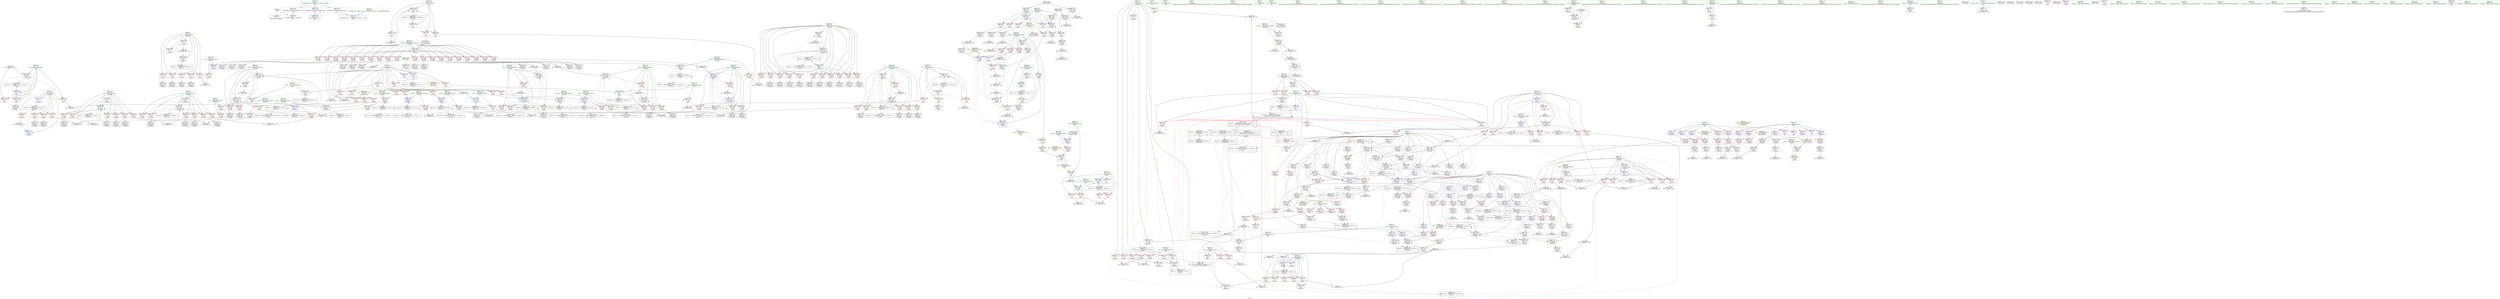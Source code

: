 digraph "SVFG" {
	label="SVFG";

	Node0x556c6ce05230 [shape=record,color=grey,label="{NodeID: 0\nNullPtr}"];
	Node0x556c6ce05230 -> Node0x556c6ce408a0[style=solid];
	Node0x556c6ce05230 -> Node0x556c6ce5d3f0[style=solid];
	Node0x556c6ce65d90 [shape=record,color=grey,label="{NodeID: 609\n802 = Binary(801, 73, )\n}"];
	Node0x556c6ce65d90 -> Node0x556c6ce61860[style=solid];
	Node0x556c6ce4c3a0 [shape=record,color=red,label="{NodeID: 443\n824\<--814\n\<--x.addr\n_Z2gnRi\n}"];
	Node0x556c6ce4c3a0 -> Node0x556c6ce61ad0[style=solid];
	Node0x556c6ce4f920 [shape=record,color=red,label="{NodeID: 277\n152\<--97\n\<--c\n_Z5updatv\n}"];
	Node0x556c6ce4f920 -> Node0x556c6ce69390[style=solid];
	Node0x556c6ce411f0 [shape=record,color=black,label="{NodeID: 111\n226\<--225\nidxprom36\<--\n_Z5updatv\n}"];
	Node0x556c6ce61ba0 [shape=record,color=blue,label="{NodeID: 554\n829\<--828\ns.addr\<--s\n_Z2gsPc\n}"];
	Node0x556c6ce61ba0 -> Node0x556c6ce4c540[style=dashed];
	Node0x556c6ce496f0 [shape=record,color=red,label="{NodeID: 388\n622\<--294\n\<--i167\n_Z4worki\n}"];
	Node0x556c6ce496f0 -> Node0x556c6ce66990[style=solid];
	Node0x556c6ce44d20 [shape=record,color=purple,label="{NodeID: 222\n543\<--16\narrayidx133\<--cc\n_Z4worki\n}"];
	Node0x556c6ce44d20 -> Node0x556c6ce5fbf0[style=solid];
	Node0x556c6ce41520 [shape=record,color=green,label="{NodeID: 56\n268\<--269\nid.addr\<--id.addr_field_insensitive\n_Z4worki\n}"];
	Node0x556c6ce41520 -> Node0x556c6ce519a0[style=solid];
	Node0x556c6ce41520 -> Node0x556c6ce51a70[style=solid];
	Node0x556c6ce41520 -> Node0x556c6ce51b40[style=solid];
	Node0x556c6ce41520 -> Node0x556c6ce51c10[style=solid];
	Node0x556c6ce41520 -> Node0x556c6ce51ce0[style=solid];
	Node0x556c6ce41520 -> Node0x556c6ce51db0[style=solid];
	Node0x556c6ce41520 -> Node0x556c6ce51e80[style=solid];
	Node0x556c6ce41520 -> Node0x556c6ce51f50[style=solid];
	Node0x556c6ce41520 -> Node0x556c6ce52020[style=solid];
	Node0x556c6ce41520 -> Node0x556c6ce520f0[style=solid];
	Node0x556c6ce41520 -> Node0x556c6ce521c0[style=solid];
	Node0x556c6ce41520 -> Node0x556c6ce52290[style=solid];
	Node0x556c6ce41520 -> Node0x556c6ce52360[style=solid];
	Node0x556c6ce41520 -> Node0x556c6ce52430[style=solid];
	Node0x556c6ce41520 -> Node0x556c6ce52500[style=solid];
	Node0x556c6ce41520 -> Node0x556c6ce525d0[style=solid];
	Node0x556c6ce41520 -> Node0x556c6ce526a0[style=solid];
	Node0x556c6ce41520 -> Node0x556c6ce52770[style=solid];
	Node0x556c6ce41520 -> Node0x556c6ce52840[style=solid];
	Node0x556c6ce41520 -> Node0x556c6ce52910[style=solid];
	Node0x556c6ce41520 -> Node0x556c6ce5ebb0[style=solid];
	Node0x556c6ce6b190 [shape=record,color=grey,label="{NodeID: 665\n123 = cmp(121, 122, )\n}"];
	Node0x556c6ce5eef0 [shape=record,color=blue,label="{NodeID: 499\n274\<--32\nnc\<--\n_Z4worki\n}"];
	Node0x556c6ce5eef0 -> Node0x556c6ce52f90[style=dashed];
	Node0x556c6ce5eef0 -> Node0x556c6ce53060[style=dashed];
	Node0x556c6ce5eef0 -> Node0x556c6ce53130[style=dashed];
	Node0x556c6ce5eef0 -> Node0x556c6ce53200[style=dashed];
	Node0x556c6ce5eef0 -> Node0x556c6ce532d0[style=dashed];
	Node0x556c6ce5eef0 -> Node0x556c6ce533a0[style=dashed];
	Node0x556c6ce5eef0 -> Node0x556c6ce53470[style=dashed];
	Node0x556c6ce5eef0 -> Node0x556c6ce60d00[style=dashed];
	Node0x556c6ce5eef0 -> Node0x556c6cea6350[style=dashed];
	Node0x556c6ce526a0 [shape=record,color=red,label="{NodeID: 333\n571\<--268\n\<--id.addr\n_Z4worki\n}"];
	Node0x556c6ce526a0 -> Node0x556c6ce67a10[style=solid];
	Node0x556c6ce47f60 [shape=record,color=black,label="{NodeID: 167\n585\<--584\nconv158\<--\n_Z4worki\n}"];
	Node0x556c6ce47f60 -> Node0x556c6ce6bc10[style=solid];
	Node0x556c6ce2e250 [shape=record,color=green,label="{NodeID: 1\n7\<--1\n__dso_handle\<--dummyObj\nGlob }"];
	Node0x556c6ce65f10 [shape=record,color=grey,label="{NodeID: 610\n685 = Binary(684, 73, )\n}"];
	Node0x556c6ce65f10 -> Node0x556c6ce60c30[style=solid];
	Node0x556c6ce4c470 [shape=record,color=red,label="{NodeID: 444\n822\<--816\n\<--t\n_Z2gnRi\n}"];
	Node0x556c6ce4c470 -> Node0x556c6ce48c60[style=solid];
	Node0x556c6ce4f9f0 [shape=record,color=red,label="{NodeID: 278\n194\<--97\n\<--c\n_Z5updatv\n}"];
	Node0x556c6ce4f9f0 -> Node0x556c6ce5e2c0[style=solid];
	Node0x556c6ce412c0 [shape=record,color=black,label="{NodeID: 112\n230\<--229\nidxprom38\<--\n_Z5updatv\n}"];
	Node0x556c6ce61c70 [shape=record,color=blue,label="{NodeID: 555\n844\<--843\nx.addr\<--x\n_Z2gnRx\n}"];
	Node0x556c6ce61c70 -> Node0x556c6ce4c610[style=dashed];
	Node0x556c6ce61c70 -> Node0x556c6ce4c6e0[style=dashed];
	Node0x556c6ce61c70 -> Node0x556c6ce4c7b0[style=dashed];
	Node0x556c6ce61c70 -> Node0x556c6ce4c880[style=dashed];
	Node0x556c6ce61c70 -> Node0x556c6ce4c950[style=dashed];
	Node0x556c6ce497c0 [shape=record,color=red,label="{NodeID: 389\n605\<--296\n\<--_ed169\n_Z4worki\n}"];
	Node0x556c6ce497c0 -> Node0x556c6ce6b610[style=solid];
	Node0x556c6ce44df0 [shape=record,color=purple,label="{NodeID: 223\n558\<--16\narrayidx143\<--cc\n_Z4worki\n}"];
	Node0x556c6ce44df0 -> Node0x556c6ce5fd90[style=solid];
	Node0x556c6ce415b0 [shape=record,color=green,label="{NodeID: 57\n270\<--271\ni\<--i_field_insensitive\n_Z4worki\n}"];
	Node0x556c6ce415b0 -> Node0x556c6ce529e0[style=solid];
	Node0x556c6ce415b0 -> Node0x556c6ce52ab0[style=solid];
	Node0x556c6ce415b0 -> Node0x556c6ce52b80[style=solid];
	Node0x556c6ce415b0 -> Node0x556c6ce52c50[style=solid];
	Node0x556c6ce415b0 -> Node0x556c6ce52d20[style=solid];
	Node0x556c6ce415b0 -> Node0x556c6ce52df0[style=solid];
	Node0x556c6ce415b0 -> Node0x556c6ce5ec80[style=solid];
	Node0x556c6ce415b0 -> Node0x556c6ce5ee20[style=solid];
	Node0x556c6ce6b310 [shape=record,color=grey,label="{NodeID: 666\n340 = cmp(334, 339, )\n}"];
	Node0x556c6ce5efc0 [shape=record,color=blue,label="{NodeID: 500\n276\<--381\n_ed35\<--\n_Z4worki\n}"];
	Node0x556c6ce5efc0 -> Node0x556c6ce53540[style=dashed];
	Node0x556c6ce5efc0 -> Node0x556c6cea6850[style=dashed];
	Node0x556c6ce52770 [shape=record,color=red,label="{NodeID: 334\n598\<--268\n\<--id.addr\n_Z4worki\n}"];
	Node0x556c6ce52770 -> Node0x556c6ce67d10[style=solid];
	Node0x556c6ce48030 [shape=record,color=black,label="{NodeID: 168\n589\<--588\nidxprom161\<--\n_Z4worki\n}"];
	Node0x556c6ce07750 [shape=record,color=green,label="{NodeID: 2\n8\<--1\n.str\<--dummyObj\nGlob }"];
	Node0x556c6ce66090 [shape=record,color=grey,label="{NodeID: 611\n468 = Binary(467, 446, )\n}"];
	Node0x556c6ce66090 -> Node0x556c6ce46cb0[style=solid];
	Node0x556c6ce4c540 [shape=record,color=red,label="{NodeID: 445\n832\<--829\n\<--s.addr\n_Z2gsPc\n}"];
	Node0x556c6ce4fac0 [shape=record,color=red,label="{NodeID: 279\n203\<--97\n\<--c\n_Z5updatv\n}"];
	Node0x556c6ce4fac0 -> Node0x556c6ce6cc90[style=solid];
	Node0x556c6ce41390 [shape=record,color=black,label="{NodeID: 113\n234\<--233\nidxprom40\<--\n_Z5updatv\n}"];
	Node0x556c6ce61d40 [shape=record,color=blue,label="{NodeID: 556\n846\<--73\nsg\<--\n_Z2gnRx\n}"];
	Node0x556c6ce61d40 -> Node0x556c6ce61ee0[style=dashed];
	Node0x556c6ce61d40 -> Node0x556c6ce932f0[style=dashed];
	Node0x556c6ce49890 [shape=record,color=red,label="{NodeID: 390\n633\<--298\n\<--i185\n_Z4worki\n}"];
	Node0x556c6ce49890 -> Node0x556c6ce6a890[style=solid];
	Node0x556c6ce44ec0 [shape=record,color=purple,label="{NodeID: 224\n583\<--16\narrayidx157\<--cc\n_Z4worki\n}"];
	Node0x556c6ce44ec0 -> Node0x556c6ce4b0f0[style=solid];
	Node0x556c6ce41640 [shape=record,color=green,label="{NodeID: 58\n272\<--273\n_ed\<--_ed_field_insensitive\n_Z4worki\n}"];
	Node0x556c6ce41640 -> Node0x556c6ce52ec0[style=solid];
	Node0x556c6ce41640 -> Node0x556c6ce5ed50[style=solid];
	Node0x556c6ceb6430 [shape=record,color=black,label="{NodeID: 833\nMR_32V_20 = PHI(MR_32V_21, MR_32V_17, )\npts\{170000 \}\n|{|<s1>5}}"];
	Node0x556c6ceb6430 -> Node0x556c6ce9aff0[style=dashed];
	Node0x556c6ceb6430:s1 -> Node0x556c6cec0db0[style=dashed,color=red];
	Node0x556c6ce6b490 [shape=record,color=grey,label="{NodeID: 667\n613 = cmp(612, 321, )\n}"];
	Node0x556c6ce5f090 [shape=record,color=blue,label="{NodeID: 501\n278\<--32\nnj\<--\n_Z4worki\n}"];
	Node0x556c6ce5f090 -> Node0x556c6ce53610[style=dashed];
	Node0x556c6ce5f090 -> Node0x556c6ce536e0[style=dashed];
	Node0x556c6ce5f090 -> Node0x556c6ce537b0[style=dashed];
	Node0x556c6ce5f090 -> Node0x556c6ce53880[style=dashed];
	Node0x556c6ce5f090 -> Node0x556c6ce53950[style=dashed];
	Node0x556c6ce5f090 -> Node0x556c6ce53a20[style=dashed];
	Node0x556c6ce5f090 -> Node0x556c6ce53af0[style=dashed];
	Node0x556c6ce5f090 -> Node0x556c6ce5f090[style=dashed];
	Node0x556c6ce5f090 -> Node0x556c6ce60c30[style=dashed];
	Node0x556c6ce5f090 -> Node0x556c6cea6d50[style=dashed];
	Node0x556c6ce52840 [shape=record,color=red,label="{NodeID: 335\n627\<--268\n\<--id.addr\n_Z4worki\n}"];
	Node0x556c6ce52840 -> Node0x556c6ce66c90[style=solid];
	Node0x556c6ce48100 [shape=record,color=black,label="{NodeID: 169\n609\<--608\nidxprom173\<--\n_Z4worki\n}"];
	Node0x556c6ce359c0 [shape=record,color=green,label="{NodeID: 3\n25\<--1\n\<--dummyObj\nCan only get source location for instruction, argument, global var or function.}"];
	Node0x556c6ce66210 [shape=record,color=grey,label="{NodeID: 612\n808 = Binary(807, 73, )\n}"];
	Node0x556c6ce66210 -> Node0x556c6ce61930[style=solid];
	Node0x556c6ce4c610 [shape=record,color=red,label="{NodeID: 446\n881\<--844\n\<--x.addr\n_Z2gnRx\n}"];
	Node0x556c6ce4c610 -> Node0x556c6ce61fb0[style=solid];
	Node0x556c6ce4c610 -> Node0x556c6ce650d0[style=solid];
	Node0x556c6ce4fb90 [shape=record,color=red,label="{NodeID: 280\n207\<--97\n\<--c\n_Z5updatv\n}"];
	Node0x556c6ce4fb90 -> Node0x556c6ce6cf90[style=solid];
	Node0x556c6ce41460 [shape=record,color=black,label="{NodeID: 114\n238\<--237\nidxprom42\<--\n_Z5updatv\n}"];
	Node0x556c6ce61e10 [shape=record,color=blue,label="{NodeID: 557\n848\<--856\nc\<--conv\n_Z2gnRx\n}"];
	Node0x556c6ce61e10 -> Node0x556c6ce4caf0[style=dashed];
	Node0x556c6ce61e10 -> Node0x556c6ce4cbc0[style=dashed];
	Node0x556c6ce61e10 -> Node0x556c6ce4cc90[style=dashed];
	Node0x556c6ce61e10 -> Node0x556c6ce4cd60[style=dashed];
	Node0x556c6ce61e10 -> Node0x556c6ce61e10[style=dashed];
	Node0x556c6ce61e10 -> Node0x556c6ce62150[style=dashed];
	Node0x556c6ce49960 [shape=record,color=red,label="{NodeID: 391\n637\<--298\n\<--i185\n_Z4worki\n}"];
	Node0x556c6ce49960 -> Node0x556c6ce48370[style=solid];
	Node0x556c6ce44f90 [shape=record,color=purple,label="{NodeID: 225\n590\<--16\narrayidx162\<--cc\n_Z4worki\n}"];
	Node0x556c6ce44f90 -> Node0x556c6ce600d0[style=solid];
	Node0x556c6ce416d0 [shape=record,color=green,label="{NodeID: 59\n274\<--275\nnc\<--nc_field_insensitive\n_Z4worki\n}"];
	Node0x556c6ce416d0 -> Node0x556c6ce52f90[style=solid];
	Node0x556c6ce416d0 -> Node0x556c6ce53060[style=solid];
	Node0x556c6ce416d0 -> Node0x556c6ce53130[style=solid];
	Node0x556c6ce416d0 -> Node0x556c6ce53200[style=solid];
	Node0x556c6ce416d0 -> Node0x556c6ce532d0[style=solid];
	Node0x556c6ce416d0 -> Node0x556c6ce533a0[style=solid];
	Node0x556c6ce416d0 -> Node0x556c6ce53470[style=solid];
	Node0x556c6ce416d0 -> Node0x556c6ce5eef0[style=solid];
	Node0x556c6ce416d0 -> Node0x556c6ce60d00[style=solid];
	Node0x556c6ceb6930 [shape=record,color=black,label="{NodeID: 834\nMR_34V_19 = PHI(MR_34V_20, MR_34V_16, )\npts\{190000 \}\n|{|<s1>5}}"];
	Node0x556c6ceb6930 -> Node0x556c6ce9b4f0[style=dashed];
	Node0x556c6ceb6930:s1 -> Node0x556c6cec0e90[style=dashed,color=red];
	Node0x556c6ce6b610 [shape=record,color=grey,label="{NodeID: 668\n606 = cmp(604, 605, )\n}"];
	Node0x556c6ce5f160 [shape=record,color=blue,label="{NodeID: 502\n280\<--381\n_ed39\<--\n_Z4worki\n}"];
	Node0x556c6ce5f160 -> Node0x556c6ce53bc0[style=dashed];
	Node0x556c6ce5f160 -> Node0x556c6ce5f160[style=dashed];
	Node0x556c6ce5f160 -> Node0x556c6cea7250[style=dashed];
	Node0x556c6ce52910 [shape=record,color=red,label="{NodeID: 336\n654\<--268\n\<--id.addr\n_Z4worki\n}"];
	Node0x556c6ce52910 -> Node0x556c6ce66510[style=solid];
	Node0x556c6ce481d0 [shape=record,color=black,label="{NodeID: 170\n612\<--611\nconv175\<--\n_Z4worki\n}"];
	Node0x556c6ce481d0 -> Node0x556c6ce6b490[style=solid];
	Node0x556c6ce35a50 [shape=record,color=green,label="{NodeID: 4\n32\<--1\n\<--dummyObj\nCan only get source location for instruction, argument, global var or function.}"];
	Node0x556c6ce66390 [shape=record,color=grey,label="{NodeID: 613\n690 = Binary(689, 73, )\n}"];
	Node0x556c6ce66390 -> Node0x556c6ce60d00[style=solid];
	Node0x556c6ce4c6e0 [shape=record,color=red,label="{NodeID: 447\n888\<--844\n\<--x.addr\n_Z2gnRx\n}"];
	Node0x556c6ce4c6e0 -> Node0x556c6ce62080[style=solid];
	Node0x556c6ce4c6e0 -> Node0x556c6ce650d0[style=solid];
	Node0x556c6ce4fc60 [shape=record,color=red,label="{NodeID: 281\n246\<--97\n\<--c\n_Z5updatv\n}"];
	Node0x556c6ce4fc60 -> Node0x556c6ce5e940[style=solid];
	Node0x556c6ce45520 [shape=record,color=black,label="{NodeID: 115\n254\<--262\n_ZSt3absx_ret\<--abs\n_ZSt3absx\n|{<s0>4}}"];
	Node0x556c6ce45520:s0 -> Node0x556c6cefe890[style=solid,color=blue];
	Node0x556c6ce61ee0 [shape=record,color=blue,label="{NodeID: 558\n846\<--880\nsg\<--\n_Z2gnRx\n}"];
	Node0x556c6ce61ee0 -> Node0x556c6ce932f0[style=dashed];
	Node0x556c6ce49a30 [shape=record,color=red,label="{NodeID: 392\n644\<--298\n\<--i185\n_Z4worki\n}"];
	Node0x556c6ce49a30 -> Node0x556c6ce48510[style=solid];
	Node0x556c6ce45060 [shape=record,color=purple,label="{NodeID: 226\n639\<--16\narrayidx192\<--cc\n_Z4worki\n}"];
	Node0x556c6ce45060 -> Node0x556c6ce4b290[style=solid];
	Node0x556c6ce41760 [shape=record,color=green,label="{NodeID: 60\n276\<--277\n_ed35\<--_ed35_field_insensitive\n_Z4worki\n}"];
	Node0x556c6ce41760 -> Node0x556c6ce53540[style=solid];
	Node0x556c6ce41760 -> Node0x556c6ce5efc0[style=solid];
	Node0x556c6ceb6e30 [shape=record,color=black,label="{NodeID: 835\nMR_14V_3 = PHI(MR_14V_4, MR_14V_2, )\npts\{98 \}\n}"];
	Node0x556c6ceb6e30 -> Node0x556c6ce4f850[style=dashed];
	Node0x556c6ceb6e30 -> Node0x556c6ce4f920[style=dashed];
	Node0x556c6ceb6e30 -> Node0x556c6ce4f9f0[style=dashed];
	Node0x556c6ceb6e30 -> Node0x556c6ce4fac0[style=dashed];
	Node0x556c6ceb6e30 -> Node0x556c6ce4fb90[style=dashed];
	Node0x556c6ceb6e30 -> Node0x556c6ce4fc60[style=dashed];
	Node0x556c6ceb6e30 -> Node0x556c6ce5daa0[style=dashed];
	Node0x556c6ce6b790 [shape=record,color=grey,label="{NodeID: 669\n385 = cmp(383, 384, )\n}"];
	Node0x556c6ce5f230 [shape=record,color=blue,label="{NodeID: 503\n282\<--32\ni46\<--\n_Z4worki\n}"];
	Node0x556c6ce5f230 -> Node0x556c6ce53c90[style=dashed];
	Node0x556c6ce5f230 -> Node0x556c6ce53d60[style=dashed];
	Node0x556c6ce5f230 -> Node0x556c6ce53e30[style=dashed];
	Node0x556c6ce5f230 -> Node0x556c6ce53f00[style=dashed];
	Node0x556c6ce5f230 -> Node0x556c6ce53fd0[style=dashed];
	Node0x556c6ce5f230 -> Node0x556c6ce540a0[style=dashed];
	Node0x556c6ce5f230 -> Node0x556c6ce5f570[style=dashed];
	Node0x556c6ce5f230 -> Node0x556c6ce973f0[style=dashed];
	Node0x556c6ce529e0 [shape=record,color=red,label="{NodeID: 337\n311\<--270\n\<--i\n_Z4worki\n}"];
	Node0x556c6ce529e0 -> Node0x556c6ce6cb10[style=solid];
	Node0x556c6ce482a0 [shape=record,color=black,label="{NodeID: 171\n616\<--615\nidxprom178\<--\n_Z4worki\n}"];
	Node0x556c6ce0a520 [shape=record,color=green,label="{NodeID: 5\n34\<--1\n.str.1\<--dummyObj\nGlob }"];
	Node0x556c6ce66510 [shape=record,color=grey,label="{NodeID: 614\n655 = Binary(654, 73, )\n}"];
	Node0x556c6ce66510 -> Node0x556c6ce608f0[style=solid];
	Node0x556c6ce4c7b0 [shape=record,color=red,label="{NodeID: 448\n905\<--844\n\<--x.addr\n_Z2gnRx\n}"];
	Node0x556c6ce4c7b0 -> Node0x556c6ce4cfd0[style=solid];
	Node0x556c6ce4fd30 [shape=record,color=red,label="{NodeID: 282\n137\<--99\n\<--j\n_Z5updatv\n}"];
	Node0x556c6ce4fd30 -> Node0x556c6ce68790[style=solid];
	Node0x556c6ce455f0 [shape=record,color=black,label="{NodeID: 116\n316\<--315\nidxprom\<--\n_Z4worki\n}"];
	Node0x556c6ce61fb0 [shape=record,color=blue,label="{NodeID: 559\n881\<--25\n\<--\n_Z2gnRx\n}"];
	Node0x556c6ce61fb0 -> Node0x556c6ce4cfd0[style=dashed];
	Node0x556c6ce61fb0 -> Node0x556c6ce4d0a0[style=dashed];
	Node0x556c6ce61fb0 -> Node0x556c6ce62220[style=dashed];
	Node0x556c6ce61fb0 -> Node0x556c6ce622f0[style=dashed];
	Node0x556c6ce49b00 [shape=record,color=red,label="{NodeID: 393\n650\<--298\n\<--i185\n_Z4worki\n}"];
	Node0x556c6ce49b00 -> Node0x556c6ce66690[style=solid];
	Node0x556c6ce45130 [shape=record,color=purple,label="{NodeID: 227\n646\<--16\narrayidx197\<--cc\n_Z4worki\n}"];
	Node0x556c6ce45130 -> Node0x556c6ce60750[style=solid];
	Node0x556c6ce417f0 [shape=record,color=green,label="{NodeID: 61\n278\<--279\nnj\<--nj_field_insensitive\n_Z4worki\n}"];
	Node0x556c6ce417f0 -> Node0x556c6ce53610[style=solid];
	Node0x556c6ce417f0 -> Node0x556c6ce536e0[style=solid];
	Node0x556c6ce417f0 -> Node0x556c6ce537b0[style=solid];
	Node0x556c6ce417f0 -> Node0x556c6ce53880[style=solid];
	Node0x556c6ce417f0 -> Node0x556c6ce53950[style=solid];
	Node0x556c6ce417f0 -> Node0x556c6ce53a20[style=solid];
	Node0x556c6ce417f0 -> Node0x556c6ce53af0[style=solid];
	Node0x556c6ce417f0 -> Node0x556c6ce5f090[style=solid];
	Node0x556c6ce417f0 -> Node0x556c6ce60c30[style=solid];
	Node0x556c6ceb7330 [shape=record,color=black,label="{NodeID: 836\nMR_16V_3 = PHI(MR_16V_4, MR_16V_2, )\npts\{100 \}\n}"];
	Node0x556c6ceb7330 -> Node0x556c6ce4fd30[style=dashed];
	Node0x556c6ceb7330 -> Node0x556c6ce4fe00[style=dashed];
	Node0x556c6ceb7330 -> Node0x556c6ce4fed0[style=dashed];
	Node0x556c6ceb7330 -> Node0x556c6ce4ffa0[style=dashed];
	Node0x556c6ceb7330 -> Node0x556c6ce50070[style=dashed];
	Node0x556c6ceb7330 -> Node0x556c6ce5db70[style=dashed];
	Node0x556c6ce6b910 [shape=record,color=grey,label="{NodeID: 670\n396 = cmp(394, 395, )\n}"];
	Node0x556c6ce5f300 [shape=record,color=blue,label="{NodeID: 504\n284\<--400\n_ed47\<--\n_Z4worki\n}"];
	Node0x556c6ce5f300 -> Node0x556c6ce54170[style=dashed];
	Node0x556c6ce5f300 -> Node0x556c6ce978f0[style=dashed];
	Node0x556c6ce52ab0 [shape=record,color=red,label="{NodeID: 338\n315\<--270\n\<--i\n_Z4worki\n}"];
	Node0x556c6ce52ab0 -> Node0x556c6ce455f0[style=solid];
	Node0x556c6ce48370 [shape=record,color=black,label="{NodeID: 172\n638\<--637\nidxprom191\<--\n_Z4worki\n}"];
	Node0x556c6ce0a5b0 [shape=record,color=green,label="{NodeID: 6\n36\<--1\n.str.2\<--dummyObj\nGlob }"];
	Node0x556c6ce66690 [shape=record,color=grey,label="{NodeID: 615\n651 = Binary(650, 73, )\n}"];
	Node0x556c6ce66690 -> Node0x556c6ce60820[style=solid];
	Node0x556c6ce4c880 [shape=record,color=red,label="{NodeID: 449\n912\<--844\n\<--x.addr\n_Z2gnRx\n}"];
	Node0x556c6ce4c880 -> Node0x556c6ce62220[style=solid];
	Node0x556c6ce4fe00 [shape=record,color=red,label="{NodeID: 283\n153\<--99\n\<--j\n_Z5updatv\n}"];
	Node0x556c6ce4fe00 -> Node0x556c6ce69390[style=solid];
	Node0x556c6ce456c0 [shape=record,color=black,label="{NodeID: 117\n319\<--318\nconv\<--\n_Z4worki\n}"];
	Node0x556c6ce456c0 -> Node0x556c6ce6ce10[style=solid];
	Node0x556c6ce8fbf0 [shape=record,color=black,label="{NodeID: 726\nMR_6V_3 = PHI(MR_6V_6, MR_6V_2, )\npts\{26 \}\n|{<s0>5}}"];
	Node0x556c6ce8fbf0:s0 -> Node0x556c6ce9b9f0[style=dashed,color=blue];
	Node0x556c6ce62080 [shape=record,color=blue,label="{NodeID: 560\n888\<--887\n\<--conv9\n_Z2gnRx\n}"];
	Node0x556c6ce62080 -> Node0x556c6ce4cfd0[style=dashed];
	Node0x556c6ce62080 -> Node0x556c6ce4d0a0[style=dashed];
	Node0x556c6ce62080 -> Node0x556c6ce62220[style=dashed];
	Node0x556c6ce62080 -> Node0x556c6ce622f0[style=dashed];
	Node0x556c6ce49bd0 [shape=record,color=red,label="{NodeID: 394\n634\<--300\n\<--_ed187\n_Z4worki\n}"];
	Node0x556c6ce49bd0 -> Node0x556c6ce6a890[style=solid];
	Node0x556c6ce45200 [shape=record,color=purple,label="{NodeID: 228\n141\<--18\narrayidx3\<--cj\n_Z5updatv\n}"];
	Node0x556c6ce45200 -> Node0x556c6ce514c0[style=solid];
	Node0x556c6ce41880 [shape=record,color=green,label="{NodeID: 62\n280\<--281\n_ed39\<--_ed39_field_insensitive\n_Z4worki\n}"];
	Node0x556c6ce41880 -> Node0x556c6ce53bc0[style=solid];
	Node0x556c6ce41880 -> Node0x556c6ce5f160[style=solid];
	Node0x556c6ceb7830 [shape=record,color=black,label="{NodeID: 837\nMR_18V_3 = PHI(MR_18V_4, MR_18V_2, )\npts\{102 \}\n}"];
	Node0x556c6ceb7830 -> Node0x556c6ce50140[style=dashed];
	Node0x556c6ceb7830 -> Node0x556c6ce50210[style=dashed];
	Node0x556c6ceb7830 -> Node0x556c6ce502e0[style=dashed];
	Node0x556c6ceb7830 -> Node0x556c6ce503b0[style=dashed];
	Node0x556c6ceb7830 -> Node0x556c6ce5dc40[style=dashed];
	Node0x556c6ce6ba90 [shape=record,color=grey,label="{NodeID: 671\n392 = cmp(390, 391, )\n}"];
	Node0x556c6ce5f3d0 [shape=record,color=blue,label="{NodeID: 505\n413\<--410\narrayidx54\<--\n_Z4worki\n}"];
	Node0x556c6ce5f3d0 -> Node0x556c6ce4a8d0[style=dashed];
	Node0x556c6ce5f3d0 -> Node0x556c6ce4a9a0[style=dashed];
	Node0x556c6ce5f3d0 -> Node0x556c6ce4ac10[style=dashed];
	Node0x556c6ce5f3d0 -> Node0x556c6ce4adb0[style=dashed];
	Node0x556c6ce5f3d0 -> Node0x556c6ce4ae80[style=dashed];
	Node0x556c6ce5f3d0 -> Node0x556c6ce5f3d0[style=dashed];
	Node0x556c6ce5f3d0 -> Node0x556c6ce5f640[style=dashed];
	Node0x556c6ce5f3d0 -> Node0x556c6ce5fa50[style=dashed];
	Node0x556c6ce5f3d0 -> Node0x556c6ce5fbf0[style=dashed];
	Node0x556c6ce5f3d0 -> Node0x556c6ce5fd90[style=dashed];
	Node0x556c6ce5f3d0 -> Node0x556c6ce9aff0[style=dashed];
	Node0x556c6ce5f3d0 -> Node0x556c6ce57220[style=dashed];
	Node0x556c6ce52b80 [shape=record,color=red,label="{NodeID: 339\n323\<--270\n\<--i\n_Z4worki\n}"];
	Node0x556c6ce52b80 -> Node0x556c6ce45790[style=solid];
	Node0x556c6ce48440 [shape=record,color=black,label="{NodeID: 173\n641\<--640\nconv193\<--\n_Z4worki\n}"];
	Node0x556c6ce48440 -> Node0x556c6ce6a590[style=solid];
	Node0x556c6ce0a640 [shape=record,color=green,label="{NodeID: 7\n39\<--1\n\<--dummyObj\nCan only get source location for instruction, argument, global var or function.}"];
	Node0x556c6ce66810 [shape=record,color=grey,label="{NodeID: 616\n260 = Binary(25, 259, )\n}"];
	Node0x556c6ce66810 -> Node0x556c6c6df820[style=solid];
	Node0x556c6ce4c950 [shape=record,color=red,label="{NodeID: 450\n917\<--844\n\<--x.addr\n_Z2gnRx\n}"];
	Node0x556c6ce4c950 -> Node0x556c6ce4d0a0[style=solid];
	Node0x556c6ce4c950 -> Node0x556c6ce622f0[style=solid];
	Node0x556c6ce4fed0 [shape=record,color=red,label="{NodeID: 284\n196\<--99\n\<--j\n_Z5updatv\n}"];
	Node0x556c6ce4fed0 -> Node0x556c6ce5e390[style=solid];
	Node0x556c6ce45790 [shape=record,color=black,label="{NodeID: 118\n324\<--323\nidxprom2\<--\n_Z4worki\n}"];
	Node0x556c6ce900f0 [shape=record,color=black,label="{NodeID: 727\nMR_8V_3 = PHI(MR_8V_6, MR_8V_2, )\npts\{28 \}\n|{<s0>5}}"];
	Node0x556c6ce900f0:s0 -> Node0x556c6ce9b9f0[style=dashed,color=blue];
	Node0x556c6ce62150 [shape=record,color=blue,label="{NodeID: 561\n848\<--894\nc\<--conv12\n_Z2gnRx\n}"];
	Node0x556c6ce62150 -> Node0x556c6ce4ce30[style=dashed];
	Node0x556c6ce62150 -> Node0x556c6ce4cf00[style=dashed];
	Node0x556c6ce62150 -> Node0x556c6ce62150[style=dashed];
	Node0x556c6ce49ca0 [shape=record,color=red,label="{NodeID: 395\n660\<--302\n\<--i202\n_Z4worki\n}"];
	Node0x556c6ce49ca0 -> Node0x556c6ce69e10[style=solid];
	Node0x556c6ce452d0 [shape=record,color=purple,label="{NodeID: 229\n183\<--18\narrayidx19\<--cj\n_Z5updatv\n}"];
	Node0x556c6ce452d0 -> Node0x556c6ce51660[style=solid];
	Node0x556c6ce41910 [shape=record,color=green,label="{NodeID: 63\n282\<--283\ni46\<--i46_field_insensitive\n_Z4worki\n}"];
	Node0x556c6ce41910 -> Node0x556c6ce53c90[style=solid];
	Node0x556c6ce41910 -> Node0x556c6ce53d60[style=solid];
	Node0x556c6ce41910 -> Node0x556c6ce53e30[style=solid];
	Node0x556c6ce41910 -> Node0x556c6ce53f00[style=solid];
	Node0x556c6ce41910 -> Node0x556c6ce53fd0[style=solid];
	Node0x556c6ce41910 -> Node0x556c6ce540a0[style=solid];
	Node0x556c6ce41910 -> Node0x556c6ce5f230[style=solid];
	Node0x556c6ce41910 -> Node0x556c6ce5f570[style=solid];
	Node0x556c6ce6bc10 [shape=record,color=grey,label="{NodeID: 672\n586 = cmp(585, 321, )\n}"];
	Node0x556c6ce5f4a0 [shape=record,color=blue,label="{NodeID: 506\n421\<--418\narrayidx58\<--\n_Z4worki\n}"];
	Node0x556c6ce5f4a0 -> Node0x556c6ce4aa70[style=dashed];
	Node0x556c6ce5f4a0 -> Node0x556c6ce4ab40[style=dashed];
	Node0x556c6ce5f4a0 -> Node0x556c6ce5f4a0[style=dashed];
	Node0x556c6ce5f4a0 -> Node0x556c6ce5f710[style=dashed];
	Node0x556c6ce5f4a0 -> Node0x556c6ce9b4f0[style=dashed];
	Node0x556c6ce5f4a0 -> Node0x556c6ceb3730[style=dashed];
	Node0x556c6ce52c50 [shape=record,color=red,label="{NodeID: 340\n330\<--270\n\<--i\n_Z4worki\n}"];
	Node0x556c6ce52c50 -> Node0x556c6ce45930[style=solid];
	Node0x556c6ce48510 [shape=record,color=black,label="{NodeID: 174\n645\<--644\nidxprom196\<--\n_Z4worki\n}"];
	Node0x556c6ce0bb20 [shape=record,color=green,label="{NodeID: 8\n73\<--1\n\<--dummyObj\nCan only get source location for instruction, argument, global var or function.}"];
	Node0x556c6cea5950 [shape=record,color=black,label="{NodeID: 783\nMR_32V_17 = PHI(MR_32V_19, MR_32V_16, )\npts\{170000 \}\n}"];
	Node0x556c6cea5950 -> Node0x556c6ce4b0f0[style=dashed];
	Node0x556c6cea5950 -> Node0x556c6ce600d0[style=dashed];
	Node0x556c6cea5950 -> Node0x556c6cea5950[style=dashed];
	Node0x556c6cea5950 -> Node0x556c6ceb6430[style=dashed];
	Node0x556c6ce66990 [shape=record,color=grey,label="{NodeID: 617\n623 = Binary(622, 73, )\n}"];
	Node0x556c6ce66990 -> Node0x556c6ce604e0[style=solid];
	Node0x556c6ce4ca20 [shape=record,color=red,label="{NodeID: 451\n915\<--846\n\<--sg\n_Z2gnRx\n}"];
	Node0x556c6ce4ca20 -> Node0x556c6ce43730[style=solid];
	Node0x556c6ce4ffa0 [shape=record,color=red,label="{NodeID: 285\n211\<--99\n\<--j\n_Z5updatv\n}"];
	Node0x556c6ce4ffa0 -> Node0x556c6ce6c990[style=solid];
	Node0x556c6ce45860 [shape=record,color=black,label="{NodeID: 119\n327\<--326\nconv4\<--\n_Z4worki\n}"];
	Node0x556c6ce45860 -> Node0x556c6ce6ae90[style=solid];
	Node0x556c6ce905f0 [shape=record,color=black,label="{NodeID: 728\nMR_10V_3 = PHI(MR_10V_6, MR_10V_2, )\npts\{30 \}\n|{<s0>5}}"];
	Node0x556c6ce905f0:s0 -> Node0x556c6ce9b9f0[style=dashed,color=blue];
	Node0x556c6ce62220 [shape=record,color=blue,label="{NodeID: 562\n912\<--911\n\<--sub21\n_Z2gnRx\n}"];
	Node0x556c6ce62220 -> Node0x556c6ce4cfd0[style=dashed];
	Node0x556c6ce62220 -> Node0x556c6ce4d0a0[style=dashed];
	Node0x556c6ce62220 -> Node0x556c6ce62220[style=dashed];
	Node0x556c6ce62220 -> Node0x556c6ce622f0[style=dashed];
	Node0x556c6ce49d70 [shape=record,color=red,label="{NodeID: 396\n664\<--302\n\<--i202\n_Z4worki\n}"];
	Node0x556c6ce49d70 -> Node0x556c6ce485e0[style=solid];
	Node0x556c6ce453a0 [shape=record,color=purple,label="{NodeID: 230\n235\<--18\narrayidx41\<--cj\n_Z5updatv\n}"];
	Node0x556c6ce453a0 -> Node0x556c6ce51800[style=solid];
	Node0x556c6ce419a0 [shape=record,color=green,label="{NodeID: 64\n284\<--285\n_ed47\<--_ed47_field_insensitive\n_Z4worki\n}"];
	Node0x556c6ce419a0 -> Node0x556c6ce54170[style=solid];
	Node0x556c6ce419a0 -> Node0x556c6ce5f300[style=solid];
	Node0x556c6ce6bd90 [shape=record,color=grey,label="{NodeID: 673\n579 = cmp(577, 578, )\n}"];
	Node0x556c6ce5f570 [shape=record,color=blue,label="{NodeID: 507\n282\<--425\ni46\<--inc60\n_Z4worki\n}"];
	Node0x556c6ce5f570 -> Node0x556c6ce53c90[style=dashed];
	Node0x556c6ce5f570 -> Node0x556c6ce53d60[style=dashed];
	Node0x556c6ce5f570 -> Node0x556c6ce53e30[style=dashed];
	Node0x556c6ce5f570 -> Node0x556c6ce53f00[style=dashed];
	Node0x556c6ce5f570 -> Node0x556c6ce53fd0[style=dashed];
	Node0x556c6ce5f570 -> Node0x556c6ce540a0[style=dashed];
	Node0x556c6ce5f570 -> Node0x556c6ce5f570[style=dashed];
	Node0x556c6ce5f570 -> Node0x556c6ce973f0[style=dashed];
	Node0x556c6ce52d20 [shape=record,color=red,label="{NodeID: 341\n335\<--270\n\<--i\n_Z4worki\n}"];
	Node0x556c6ce52d20 -> Node0x556c6ce45ad0[style=solid];
	Node0x556c6ce485e0 [shape=record,color=black,label="{NodeID: 175\n665\<--664\nidxprom208\<--\n_Z4worki\n}"];
	Node0x556c6ce0bbb0 [shape=record,color=green,label="{NodeID: 9\n127\<--1\n\<--dummyObj\nCan only get source location for instruction, argument, global var or function.}"];
	Node0x556c6ce66b10 [shape=record,color=grey,label="{NodeID: 618\n463 = Binary(462, 446, )\n}"];
	Node0x556c6ce66b10 -> Node0x556c6ce6a710[style=solid];
	Node0x556c6ce4caf0 [shape=record,color=red,label="{NodeID: 452\n861\<--848\n\<--c\n_Z2gnRx\n}"];
	Node0x556c6ce4caf0 -> Node0x556c6ce48ed0[style=solid];
	Node0x556c6ce50070 [shape=record,color=red,label="{NodeID: 286\n248\<--99\n\<--j\n_Z5updatv\n}"];
	Node0x556c6ce50070 -> Node0x556c6ce5ea10[style=solid];
	Node0x556c6ce45930 [shape=record,color=black,label="{NodeID: 120\n331\<--330\nidxprom7\<--\n_Z4worki\n}"];
	Node0x556c6ce90af0 [shape=record,color=black,label="{NodeID: 729\nMR_24V_5 = PHI(MR_24V_1, MR_24V_3, )\npts\{108 \}\n}"];
	Node0x556c6ce622f0 [shape=record,color=blue,label="{NodeID: 563\n917\<--919\n\<--mul24\n_Z2gnRx\n|{<s0>16}}"];
	Node0x556c6ce622f0:s0 -> Node0x556c6cec9660[style=dashed,color=blue];
	Node0x556c6ce49e40 [shape=record,color=red,label="{NodeID: 397\n671\<--302\n\<--i202\n_Z4worki\n}"];
	Node0x556c6ce49e40 -> Node0x556c6ce48780[style=solid];
	Node0x556c6ce4d3d0 [shape=record,color=purple,label="{NodeID: 231\n421\<--18\narrayidx58\<--cj\n_Z4worki\n}"];
	Node0x556c6ce4d3d0 -> Node0x556c6ce5f4a0[style=solid];
	Node0x556c6ce41a70 [shape=record,color=green,label="{NodeID: 65\n286\<--287\ni96\<--i96_field_insensitive\n_Z4worki\n}"];
	Node0x556c6ce41a70 -> Node0x556c6ce54240[style=solid];
	Node0x556c6ce41a70 -> Node0x556c6ce54310[style=solid];
	Node0x556c6ce41a70 -> Node0x556c6ce543e0[style=solid];
	Node0x556c6ce41a70 -> Node0x556c6ce544b0[style=solid];
	Node0x556c6ce41a70 -> Node0x556c6ce54580[style=solid];
	Node0x556c6ce41a70 -> Node0x556c6ce54650[style=solid];
	Node0x556c6ce41a70 -> Node0x556c6ce54720[style=solid];
	Node0x556c6ce41a70 -> Node0x556c6ce547f0[style=solid];
	Node0x556c6ce41a70 -> Node0x556c6ce548c0[style=solid];
	Node0x556c6ce41a70 -> Node0x556c6ce54990[style=solid];
	Node0x556c6ce41a70 -> Node0x556c6ce54a60[style=solid];
	Node0x556c6ce41a70 -> Node0x556c6ce54b30[style=solid];
	Node0x556c6ce41a70 -> Node0x556c6ce5f7e0[style=solid];
	Node0x556c6ce41a70 -> Node0x556c6ce5fcc0[style=solid];
	Node0x556c6ce6bf10 [shape=record,color=grey,label="{NodeID: 674\n364 = cmp(363, 321, )\n}"];
	Node0x556c6ce5f640 [shape=record,color=blue,label="{NodeID: 508\n472\<--469\narrayidx90\<--conv88\n_Z4worki\n}"];
	Node0x556c6ce5f640 -> Node0x556c6ce4ac10[style=dashed];
	Node0x556c6ce5f640 -> Node0x556c6ce4adb0[style=dashed];
	Node0x556c6ce5f640 -> Node0x556c6ce4ae80[style=dashed];
	Node0x556c6ce5f640 -> Node0x556c6ce5fa50[style=dashed];
	Node0x556c6ce5f640 -> Node0x556c6ce5fbf0[style=dashed];
	Node0x556c6ce5f640 -> Node0x556c6ce5fd90[style=dashed];
	Node0x556c6ce5f640 -> Node0x556c6ce57220[style=dashed];
	Node0x556c6ce52df0 [shape=record,color=red,label="{NodeID: 342\n344\<--270\n\<--i\n_Z4worki\n}"];
	Node0x556c6ce52df0 -> Node0x556c6ce67b90[style=solid];
	Node0x556c6ce486b0 [shape=record,color=black,label="{NodeID: 176\n668\<--667\nconv210\<--\n_Z4worki\n}"];
	Node0x556c6ce486b0 -> Node0x556c6ce69c90[style=solid];
	Node0x556c6ce0bc40 [shape=record,color=green,label="{NodeID: 10\n135\<--1\n\<--dummyObj\nCan only get source location for instruction, argument, global var or function.}"];
	Node0x556c6cea6350 [shape=record,color=black,label="{NodeID: 785\nMR_49V_2 = PHI(MR_49V_1, MR_49V_4, MR_49V_1, )\npts\{275 \}\n}"];
	Node0x556c6ce66c90 [shape=record,color=grey,label="{NodeID: 619\n628 = Binary(627, 73, )\n}"];
	Node0x556c6ce66c90 -> Node0x556c6ce605b0[style=solid];
	Node0x556c6ce4cbc0 [shape=record,color=red,label="{NodeID: 453\n866\<--848\n\<--c\n_Z2gnRx\n}"];
	Node0x556c6ce4cbc0 -> Node0x556c6ce48fa0[style=solid];
	Node0x556c6ce50140 [shape=record,color=red,label="{NodeID: 287\n121\<--101\n\<--i\n_Z5updatv\n}"];
	Node0x556c6ce50140 -> Node0x556c6ce6b190[style=solid];
	Node0x556c6ce45a00 [shape=record,color=black,label="{NodeID: 121\n334\<--333\nconv9\<--\n_Z4worki\n}"];
	Node0x556c6ce45a00 -> Node0x556c6ce6b310[style=solid];
	Node0x556c6ce90ff0 [shape=record,color=black,label="{NodeID: 730\nMR_26V_3 = PHI(MR_26V_1, MR_26V_2, )\npts\{110 \}\n}"];
	Node0x556c6ce49f10 [shape=record,color=red,label="{NodeID: 398\n677\<--302\n\<--i202\n_Z4worki\n}"];
	Node0x556c6ce49f10 -> Node0x556c6ce65c10[style=solid];
	Node0x556c6ce4d460 [shape=record,color=purple,label="{NodeID: 232\n452\<--18\narrayidx76\<--cj\n_Z4worki\n}"];
	Node0x556c6ce4d460 -> Node0x556c6ce4aa70[style=solid];
	Node0x556c6ce41b40 [shape=record,color=green,label="{NodeID: 66\n288\<--289\n_ed97\<--_ed97_field_insensitive\n_Z4worki\n}"];
	Node0x556c6ce41b40 -> Node0x556c6ce54c00[style=solid];
	Node0x556c6ce41b40 -> Node0x556c6ce5f8b0[style=solid];
	Node0x556c6ce6c090 [shape=record,color=grey,label="{NodeID: 675\n376 = cmp(370, 375, )\n}"];
	Node0x556c6ce5f710 [shape=record,color=blue,label="{NodeID: 509\n479\<--476\narrayidx94\<--conv92\n_Z4worki\n}"];
	Node0x556c6ce5f710 -> Node0x556c6ceb3730[style=dashed];
	Node0x556c6ce52ec0 [shape=record,color=red,label="{NodeID: 343\n312\<--272\n\<--_ed\n_Z4worki\n}"];
	Node0x556c6ce52ec0 -> Node0x556c6ce6cb10[style=solid];
	Node0x556c6ce48780 [shape=record,color=black,label="{NodeID: 177\n672\<--671\nidxprom213\<--\n_Z4worki\n}"];
	Node0x556c6ce0bcd0 [shape=record,color=green,label="{NodeID: 11\n321\<--1\n\<--dummyObj\nCan only get source location for instruction, argument, global var or function.}"];
	Node0x556c6cea6850 [shape=record,color=black,label="{NodeID: 786\nMR_51V_2 = PHI(MR_51V_1, MR_51V_3, MR_51V_1, )\npts\{277 \}\n}"];
	Node0x556c6ce66e10 [shape=record,color=grey,label="{NodeID: 620\n445 = Binary(444, 446, )\n}"];
	Node0x556c6ce66e10 -> Node0x556c6ce6ab90[style=solid];
	Node0x556c6ce4cc90 [shape=record,color=red,label="{NodeID: 454\n875\<--848\n\<--c\n_Z2gnRx\n}"];
	Node0x556c6ce4cc90 -> Node0x556c6ce49070[style=solid];
	Node0x556c6ce50210 [shape=record,color=red,label="{NodeID: 288\n128\<--101\n\<--i\n_Z5updatv\n}"];
	Node0x556c6ce50210 -> Node0x556c6ce40b70[style=solid];
	Node0x556c6ce45ad0 [shape=record,color=black,label="{NodeID: 122\n336\<--335\nidxprom10\<--\n_Z4worki\n}"];
	Node0x556c6ce914f0 [shape=record,color=black,label="{NodeID: 731\nMR_28V_2 = PHI(MR_28V_7, MR_28V_1, )\npts\{112 \}\n}"];
	Node0x556c6ce49fe0 [shape=record,color=red,label="{NodeID: 399\n661\<--304\n\<--_ed204\n_Z4worki\n}"];
	Node0x556c6ce49fe0 -> Node0x556c6ce69e10[style=solid];
	Node0x556c6ce4d530 [shape=record,color=purple,label="{NodeID: 233\n459\<--18\narrayidx81\<--cj\n_Z4worki\n}"];
	Node0x556c6ce4d530 -> Node0x556c6ce4ab40[style=solid];
	Node0x556c6ce41c10 [shape=record,color=green,label="{NodeID: 67\n290\<--291\ni150\<--i150_field_insensitive\n_Z4worki\n}"];
	Node0x556c6ce41c10 -> Node0x556c6ce54cd0[style=solid];
	Node0x556c6ce41c10 -> Node0x556c6ce54da0[style=solid];
	Node0x556c6ce41c10 -> Node0x556c6ce54e70[style=solid];
	Node0x556c6ce41c10 -> Node0x556c6ce54f40[style=solid];
	Node0x556c6ce41c10 -> Node0x556c6ce5ff30[style=solid];
	Node0x556c6ce41c10 -> Node0x556c6ce601a0[style=solid];
	Node0x556c6ce6c210 [shape=record,color=grey,label="{NodeID: 676\n569 = cmp(567, 568, )\n}"];
	Node0x556c6ce5f7e0 [shape=record,color=blue,label="{NodeID: 510\n286\<--32\ni96\<--\n_Z4worki\n}"];
	Node0x556c6ce5f7e0 -> Node0x556c6ce54240[style=dashed];
	Node0x556c6ce5f7e0 -> Node0x556c6ce54310[style=dashed];
	Node0x556c6ce5f7e0 -> Node0x556c6ce543e0[style=dashed];
	Node0x556c6ce5f7e0 -> Node0x556c6ce544b0[style=dashed];
	Node0x556c6ce5f7e0 -> Node0x556c6ce54580[style=dashed];
	Node0x556c6ce5f7e0 -> Node0x556c6ce54650[style=dashed];
	Node0x556c6ce5f7e0 -> Node0x556c6ce54720[style=dashed];
	Node0x556c6ce5f7e0 -> Node0x556c6ce547f0[style=dashed];
	Node0x556c6ce5f7e0 -> Node0x556c6ce548c0[style=dashed];
	Node0x556c6ce5f7e0 -> Node0x556c6ce54990[style=dashed];
	Node0x556c6ce5f7e0 -> Node0x556c6ce54a60[style=dashed];
	Node0x556c6ce5f7e0 -> Node0x556c6ce54b30[style=dashed];
	Node0x556c6ce5f7e0 -> Node0x556c6ce5fcc0[style=dashed];
	Node0x556c6ce5f7e0 -> Node0x556c6ce97df0[style=dashed];
	Node0x556c6ce52f90 [shape=record,color=red,label="{NodeID: 344\n383\<--274\n\<--nc\n_Z4worki\n}"];
	Node0x556c6ce52f90 -> Node0x556c6ce6b790[style=solid];
	Node0x556c6ce48850 [shape=record,color=black,label="{NodeID: 178\n743\<--740\nconv\<--call1\nmain\n}"];
	Node0x556c6ce48850 -> Node0x556c6ce61040[style=solid];
	Node0x556c6ce0bd60 [shape=record,color=green,label="{NodeID: 12\n381\<--1\n\<--dummyObj\nCan only get source location for instruction, argument, global var or function.}"];
	Node0x556c6cea6d50 [shape=record,color=black,label="{NodeID: 787\nMR_53V_2 = PHI(MR_53V_1, MR_53V_3, MR_53V_1, )\npts\{279 \}\n}"];
	Node0x556c6ce66f90 [shape=record,color=grey,label="{NodeID: 621\n425 = Binary(424, 73, )\n}"];
	Node0x556c6ce66f90 -> Node0x556c6ce5f570[style=solid];
	Node0x556c6ce4cd60 [shape=record,color=red,label="{NodeID: 455\n884\<--848\n\<--c\n_Z2gnRx\n}"];
	Node0x556c6ce4cd60 -> Node0x556c6ce49140[style=solid];
	Node0x556c6ce502e0 [shape=record,color=red,label="{NodeID: 289\n139\<--101\n\<--i\n_Z5updatv\n}"];
	Node0x556c6ce502e0 -> Node0x556c6ce40d10[style=solid];
	Node0x556c6ce45ba0 [shape=record,color=black,label="{NodeID: 123\n339\<--338\nconv12\<--\n_Z4worki\n}"];
	Node0x556c6ce45ba0 -> Node0x556c6ce6b310[style=solid];
	Node0x556c6ce919f0 [shape=record,color=black,label="{NodeID: 732\nMR_30V_2 = PHI(MR_30V_5, MR_30V_1, )\npts\{114 \}\n}"];
	Node0x556c6ce4a0b0 [shape=record,color=red,label="{NodeID: 400\n318\<--317\n\<--arrayidx\n_Z4worki\n}"];
	Node0x556c6ce4a0b0 -> Node0x556c6ce456c0[style=solid];
	Node0x556c6ce4d600 [shape=record,color=purple,label="{NodeID: 234\n479\<--18\narrayidx94\<--cj\n_Z4worki\n}"];
	Node0x556c6ce4d600 -> Node0x556c6ce5f710[style=solid];
	Node0x556c6ce41ce0 [shape=record,color=green,label="{NodeID: 68\n292\<--293\n_ed152\<--_ed152_field_insensitive\n_Z4worki\n}"];
	Node0x556c6ce41ce0 -> Node0x556c6ce493b0[style=solid];
	Node0x556c6ce41ce0 -> Node0x556c6ce60000[style=solid];
	Node0x556c6ce6c390 [shape=record,color=grey,label="{NodeID: 677\n350 = cmp(348, 349, )\n}"];
	Node0x556c6ce5f8b0 [shape=record,color=blue,label="{NodeID: 511\n288\<--483\n_ed97\<--\n_Z4worki\n}"];
	Node0x556c6ce5f8b0 -> Node0x556c6ce54c00[style=dashed];
	Node0x556c6ce5f8b0 -> Node0x556c6ce982f0[style=dashed];
	Node0x556c6ce53060 [shape=record,color=red,label="{NodeID: 345\n394\<--274\n\<--nc\n_Z4worki\n}"];
	Node0x556c6ce53060 -> Node0x556c6ce6b910[style=solid];
	Node0x556c6ce48920 [shape=record,color=black,label="{NodeID: 179\n772\<--771\nidxprom\<--\nmain\n}"];
	Node0x556c6ce0bdf0 [shape=record,color=green,label="{NodeID: 13\n446\<--1\n\<--dummyObj\nCan only get source location for instruction, argument, global var or function.}"];
	Node0x556c6cea7250 [shape=record,color=black,label="{NodeID: 788\nMR_55V_2 = PHI(MR_55V_1, MR_55V_3, MR_55V_1, )\npts\{281 \}\n}"];
	Node0x556c6ce67110 [shape=record,color=grey,label="{NodeID: 622\n90 = Binary(89, 73, )\n}"];
	Node0x556c6ce67110 -> Node0x556c6ce5d690[style=solid];
	Node0x556c6ce4ce30 [shape=record,color=red,label="{NodeID: 456\n899\<--848\n\<--c\n_Z2gnRx\n}"];
	Node0x556c6ce4ce30 -> Node0x556c6ce43590[style=solid];
	Node0x556c6ce503b0 [shape=record,color=red,label="{NodeID: 290\n148\<--101\n\<--i\n_Z5updatv\n}"];
	Node0x556c6ce503b0 -> Node0x556c6ce69090[style=solid];
	Node0x556c6ce45c70 [shape=record,color=black,label="{NodeID: 124\n353\<--352\nidxprom16\<--\n_Z4worki\n}"];
	Node0x556c6ce91ef0 [shape=record,color=black,label="{NodeID: 733\nMR_36V_4 = PHI(MR_36V_8, MR_36V_2, )\npts\{210000 \}\n|{<s0>5}}"];
	Node0x556c6ce91ef0:s0 -> Node0x556c6ce9b9f0[style=dashed,color=blue];
	Node0x556c6ce4a180 [shape=record,color=red,label="{NodeID: 401\n326\<--325\n\<--arrayidx3\n_Z4worki\n}"];
	Node0x556c6ce4a180 -> Node0x556c6ce45860[style=solid];
	Node0x556c6ce4d6d0 [shape=record,color=purple,label="{NodeID: 235\n499\<--18\narrayidx107\<--cj\n_Z4worki\n}"];
	Node0x556c6ce4d6d0 -> Node0x556c6ce4ace0[style=solid];
	Node0x556c6ce41db0 [shape=record,color=green,label="{NodeID: 69\n294\<--295\ni167\<--i167_field_insensitive\n_Z4worki\n}"];
	Node0x556c6ce41db0 -> Node0x556c6ce49480[style=solid];
	Node0x556c6ce41db0 -> Node0x556c6ce49550[style=solid];
	Node0x556c6ce41db0 -> Node0x556c6ce49620[style=solid];
	Node0x556c6ce41db0 -> Node0x556c6ce496f0[style=solid];
	Node0x556c6ce41db0 -> Node0x556c6ce60270[style=solid];
	Node0x556c6ce41db0 -> Node0x556c6ce604e0[style=solid];
	Node0x556c6ce6c510 [shape=record,color=grey,label="{NodeID: 678\n357 = cmp(356, 321, )\n}"];
	Node0x556c6ce5f980 [shape=record,color=blue,label="{NodeID: 512\n506\<--508\narrayidx112\<--\n_Z4worki\n}"];
	Node0x556c6ce5f980 -> Node0x556c6ceb3730[style=dashed];
	Node0x556c6ce53130 [shape=record,color=red,label="{NodeID: 346\n444\<--274\n\<--nc\n_Z4worki\n}"];
	Node0x556c6ce53130 -> Node0x556c6ce66e10[style=solid];
	Node0x556c6ce489f0 [shape=record,color=black,label="{NodeID: 180\n775\<--774\nconv12\<--\nmain\n}"];
	Node0x556c6ce0be80 [shape=record,color=green,label="{NodeID: 14\n508\<--1\n\<--dummyObj\nCan only get source location for instruction, argument, global var or function.}"];
	Node0x556c6cea7750 [shape=record,color=black,label="{NodeID: 789\nMR_57V_2 = PHI(MR_57V_1, MR_57V_3, MR_57V_1, )\npts\{283 \}\n}"];
	Node0x556c6ce67290 [shape=record,color=grey,label="{NodeID: 623\n126 = Binary(125, 127, )\n}"];
	Node0x556c6ce67290 -> Node0x556c6ce68490[style=solid];
	Node0x556c6ce4cf00 [shape=record,color=red,label="{NodeID: 457\n908\<--848\n\<--c\n_Z2gnRx\n}"];
	Node0x556c6ce4cf00 -> Node0x556c6ce43660[style=solid];
	Node0x556c6ce50480 [shape=record,color=red,label="{NodeID: 291\n122\<--103\n\<--_ed\n_Z5updatv\n}"];
	Node0x556c6ce50480 -> Node0x556c6ce6b190[style=solid];
	Node0x556c6ce45d40 [shape=record,color=black,label="{NodeID: 125\n356\<--355\nconv18\<--\n_Z4worki\n}"];
	Node0x556c6ce45d40 -> Node0x556c6ce6c510[style=solid];
	Node0x556c6ce923f0 [shape=record,color=black,label="{NodeID: 734\nMR_38V_4 = PHI(MR_38V_8, MR_38V_2, )\npts\{230000 \}\n|{<s0>5}}"];
	Node0x556c6ce923f0:s0 -> Node0x556c6ce9b9f0[style=dashed,color=blue];
	Node0x556c6ce4a250 [shape=record,color=red,label="{NodeID: 402\n333\<--332\n\<--arrayidx8\n_Z4worki\n}"];
	Node0x556c6ce4a250 -> Node0x556c6ce45a00[style=solid];
	Node0x556c6ce4d7a0 [shape=record,color=purple,label="{NodeID: 236\n506\<--18\narrayidx112\<--cj\n_Z4worki\n}"];
	Node0x556c6ce4d7a0 -> Node0x556c6ce5f980[style=solid];
	Node0x556c6ce41e80 [shape=record,color=green,label="{NodeID: 70\n296\<--297\n_ed169\<--_ed169_field_insensitive\n_Z4worki\n}"];
	Node0x556c6ce41e80 -> Node0x556c6ce497c0[style=solid];
	Node0x556c6ce41e80 -> Node0x556c6ce60340[style=solid];
	Node0x556c6ce6c690 [shape=record,color=grey,label="{NodeID: 679\n223 = cmp(221, 222, )\n}"];
	Node0x556c6ce5fa50 [shape=record,color=blue,label="{NodeID: 513\n511\<--508\narrayidx114\<--\n_Z4worki\n}"];
	Node0x556c6ce5fa50 -> Node0x556c6ce57220[style=dashed];
	Node0x556c6ce53200 [shape=record,color=red,label="{NodeID: 347\n467\<--274\n\<--nc\n_Z4worki\n}"];
	Node0x556c6ce53200 -> Node0x556c6ce66090[style=solid];
	Node0x556c6ce48ac0 [shape=record,color=black,label="{NodeID: 181\n795\<--794\nidxprom23\<--\nmain\n}"];
	Node0x556c6ce0bf50 [shape=record,color=green,label="{NodeID: 15\n619\<--1\n\<--dummyObj\nCan only get source location for instruction, argument, global var or function.}"];
	Node0x556c6cea7c50 [shape=record,color=black,label="{NodeID: 790\nMR_59V_2 = PHI(MR_59V_1, MR_59V_3, MR_59V_1, )\npts\{285 \}\n}"];
	Node0x556c6ce67410 [shape=record,color=grey,label="{NodeID: 624\n191 = Binary(190, 73, )\n}"];
	Node0x556c6ce67410 -> Node0x556c6ce5e1f0[style=solid];
	Node0x556c6ce4cfd0 [shape=record,color=red,label="{NodeID: 458\n906\<--905\n\<--\n_Z2gnRx\n}"];
	Node0x556c6ce4cfd0 -> Node0x556c6ce69210[style=solid];
	Node0x556c6ce50550 [shape=record,color=red,label="{NodeID: 292\n159\<--105\n\<--di\n_Z5updatv\n}"];
	Node0x556c6ce50550 -> Node0x556c6ce6e310[style=solid];
	Node0x556c6ce45e10 [shape=record,color=black,label="{NodeID: 126\n360\<--359\nidxprom21\<--\n_Z4worki\n}"];
	Node0x556c6ce4a320 [shape=record,color=red,label="{NodeID: 403\n338\<--337\n\<--arrayidx11\n_Z4worki\n}"];
	Node0x556c6ce4a320 -> Node0x556c6ce45ba0[style=solid];
	Node0x556c6ce4d870 [shape=record,color=purple,label="{NodeID: 237\n527\<--18\narrayidx123\<--cj\n_Z4worki\n}"];
	Node0x556c6ce4d870 -> Node0x556c6ce5fb20[style=solid];
	Node0x556c6ce41f50 [shape=record,color=green,label="{NodeID: 71\n298\<--299\ni185\<--i185_field_insensitive\n_Z4worki\n}"];
	Node0x556c6ce41f50 -> Node0x556c6ce49890[style=solid];
	Node0x556c6ce41f50 -> Node0x556c6ce49960[style=solid];
	Node0x556c6ce41f50 -> Node0x556c6ce49a30[style=solid];
	Node0x556c6ce41f50 -> Node0x556c6ce49b00[style=solid];
	Node0x556c6ce41f50 -> Node0x556c6ce605b0[style=solid];
	Node0x556c6ce41f50 -> Node0x556c6ce60820[style=solid];
	Node0x556c6cec9660 [shape=record,color=yellow,style=double,label="{NodeID: 1012\n120V_2 = CSCHI(MR_120V_1)\npts\{817 \}\nCS[]}"];
	Node0x556c6cec9660 -> Node0x556c6ce4c470[style=dashed];
	Node0x556c6ce6c810 [shape=record,color=grey,label="{NodeID: 680\n769 = cmp(767, 768, )\n}"];
	Node0x556c6ce5fb20 [shape=record,color=blue,label="{NodeID: 514\n527\<--524\narrayidx123\<--\n_Z4worki\n}"];
	Node0x556c6ce5fb20 -> Node0x556c6ceb3730[style=dashed];
	Node0x556c6ce532d0 [shape=record,color=red,label="{NodeID: 348\n553\<--274\n\<--nc\n_Z4worki\n}"];
	Node0x556c6ce532d0 -> Node0x556c6ce67890[style=solid];
	Node0x556c6ce48b90 [shape=record,color=black,label="{NodeID: 182\n798\<--797\nconv25\<--\nmain\n}"];
	Node0x556c6ce0c020 [shape=record,color=green,label="{NodeID: 16\n746\<--1\n\<--dummyObj\nCan only get source location for instruction, argument, global var or function.}"];
	Node0x556c6cea8150 [shape=record,color=black,label="{NodeID: 791\nMR_61V_2 = PHI(MR_61V_1, MR_61V_3, MR_61V_1, )\npts\{287 \}\n}"];
	Node0x556c6ce67590 [shape=record,color=grey,label="{NodeID: 625\n72 = Binary(73, 71, )\n}"];
	Node0x556c6ce4d0a0 [shape=record,color=red,label="{NodeID: 459\n918\<--917\n\<--\n_Z2gnRx\n}"];
	Node0x556c6ce4d0a0 -> Node0x556c6ce69990[style=solid];
	Node0x556c6ce50620 [shape=record,color=red,label="{NodeID: 293\n163\<--105\n\<--di\n_Z5updatv\n}"];
	Node0x556c6ce50620 -> Node0x556c6ce5dde0[style=solid];
	Node0x556c6ce45ee0 [shape=record,color=black,label="{NodeID: 127\n363\<--362\nconv23\<--\n_Z4worki\n}"];
	Node0x556c6ce45ee0 -> Node0x556c6ce6bf10[style=solid];
	Node0x556c6cec2420 [shape=record,color=yellow,style=double,label="{NodeID: 902\n81V_1 = ENCHI(MR_81V_0)\npts\{120000 \}\nFun[_Z4worki]}"];
	Node0x556c6cec2420 -> Node0x556c6ce4a0b0[style=dashed];
	Node0x556c6cec2420 -> Node0x556c6ce4a250[style=dashed];
	Node0x556c6cec2420 -> Node0x556c6ce4a3f0[style=dashed];
	Node0x556c6cec2420 -> Node0x556c6ce4a590[style=dashed];
	Node0x556c6cec2420 -> Node0x556c6ce4a730[style=dashed];
	Node0x556c6ce4a3f0 [shape=record,color=red,label="{NodeID: 404\n355\<--354\n\<--arrayidx17\n_Z4worki\n}"];
	Node0x556c6ce4a3f0 -> Node0x556c6ce45d40[style=solid];
	Node0x556c6ce4d940 [shape=record,color=purple,label="{NodeID: 238\n532\<--18\narrayidx126\<--cj\n_Z4worki\n}"];
	Node0x556c6ce4d940 -> Node0x556c6ce4af50[style=solid];
	Node0x556c6ce42020 [shape=record,color=green,label="{NodeID: 72\n300\<--301\n_ed187\<--_ed187_field_insensitive\n_Z4worki\n}"];
	Node0x556c6ce42020 -> Node0x556c6ce49bd0[style=solid];
	Node0x556c6ce42020 -> Node0x556c6ce60680[style=solid];
	Node0x556c6cec97c0 [shape=record,color=yellow,style=double,label="{NodeID: 1013\n93V_2 = CSCHI(MR_93V_1)\npts\{700 \}\nCS[]}"];
	Node0x556c6cec97c0 -> Node0x556c6ce4b430[style=dashed];
	Node0x556c6ce6c990 [shape=record,color=grey,label="{NodeID: 681\n213 = cmp(211, 212, )\n}"];
	Node0x556c6ce5fbf0 [shape=record,color=blue,label="{NodeID: 515\n543\<--540\narrayidx133\<--\n_Z4worki\n}"];
	Node0x556c6ce5fbf0 -> Node0x556c6ce57220[style=dashed];
	Node0x556c6ce533a0 [shape=record,color=red,label="{NodeID: 349\n567\<--274\n\<--nc\n_Z4worki\n}"];
	Node0x556c6ce533a0 -> Node0x556c6ce6c210[style=solid];
	Node0x556c6ce48c60 [shape=record,color=black,label="{NodeID: 183\n823\<--822\nconv\<--\n_Z2gnRi\n}"];
	Node0x556c6ce48c60 -> Node0x556c6ce61ad0[style=solid];
	Node0x556c6ce0c0f0 [shape=record,color=green,label="{NodeID: 17\n785\<--1\n\<--dummyObj\nCan only get source location for instruction, argument, global var or function.}"];
	Node0x556c6cea8650 [shape=record,color=black,label="{NodeID: 792\nMR_63V_2 = PHI(MR_63V_1, MR_63V_3, MR_63V_1, )\npts\{289 \}\n}"];
	Node0x556c6ce67710 [shape=record,color=grey,label="{NodeID: 626\n561 = Binary(560, 446, )\n}"];
	Node0x556c6ce67710 -> Node0x556c6ce47cf0[style=solid];
	Node0x556c6ce4d170 [shape=record,color=blue,label="{NodeID: 460\n24\<--25\ndif\<--\nGlob }"];
	Node0x556c6ce4d170 -> Node0x556c6ceb0f30[style=dashed];
	Node0x556c6ce506f0 [shape=record,color=red,label="{NodeID: 294\n199\<--105\n\<--di\n_Z5updatv\n}"];
	Node0x556c6ce506f0 -> Node0x556c6ce6b010[style=solid];
	Node0x556c6ce45fb0 [shape=record,color=black,label="{NodeID: 128\n367\<--366\nidxprom26\<--\n_Z4worki\n}"];
	Node0x556c6cec2500 [shape=record,color=yellow,style=double,label="{NodeID: 903\n83V_1 = ENCHI(MR_83V_0)\npts\{150000 \}\nFun[_Z4worki]}"];
	Node0x556c6cec2500 -> Node0x556c6ce4a180[style=dashed];
	Node0x556c6cec2500 -> Node0x556c6ce4a320[style=dashed];
	Node0x556c6cec2500 -> Node0x556c6ce4a4c0[style=dashed];
	Node0x556c6cec2500 -> Node0x556c6ce4a660[style=dashed];
	Node0x556c6cec2500 -> Node0x556c6ce4a800[style=dashed];
	Node0x556c6ce932f0 [shape=record,color=black,label="{NodeID: 737\nMR_127V_4 = PHI(MR_127V_2, MR_127V_3, )\npts\{847 \}\n}"];
	Node0x556c6ce932f0 -> Node0x556c6ce4ca20[style=dashed];
	Node0x556c6ce4a4c0 [shape=record,color=red,label="{NodeID: 405\n362\<--361\n\<--arrayidx22\n_Z4worki\n}"];
	Node0x556c6ce4a4c0 -> Node0x556c6ce45ee0[style=solid];
	Node0x556c6ce4da10 [shape=record,color=purple,label="{NodeID: 239\n539\<--18\narrayidx131\<--cj\n_Z4worki\n}"];
	Node0x556c6ce4da10 -> Node0x556c6ce4b020[style=solid];
	Node0x556c6ce420f0 [shape=record,color=green,label="{NodeID: 73\n302\<--303\ni202\<--i202_field_insensitive\n_Z4worki\n}"];
	Node0x556c6ce420f0 -> Node0x556c6ce49ca0[style=solid];
	Node0x556c6ce420f0 -> Node0x556c6ce49d70[style=solid];
	Node0x556c6ce420f0 -> Node0x556c6ce49e40[style=solid];
	Node0x556c6ce420f0 -> Node0x556c6ce49f10[style=solid];
	Node0x556c6ce420f0 -> Node0x556c6ce608f0[style=solid];
	Node0x556c6ce420f0 -> Node0x556c6ce60b60[style=solid];
	Node0x556c6ce6cb10 [shape=record,color=grey,label="{NodeID: 682\n313 = cmp(311, 312, )\n}"];
	Node0x556c6ce5fcc0 [shape=record,color=blue,label="{NodeID: 516\n286\<--550\ni96\<--inc138\n_Z4worki\n}"];
	Node0x556c6ce5fcc0 -> Node0x556c6ce54240[style=dashed];
	Node0x556c6ce5fcc0 -> Node0x556c6ce54310[style=dashed];
	Node0x556c6ce5fcc0 -> Node0x556c6ce543e0[style=dashed];
	Node0x556c6ce5fcc0 -> Node0x556c6ce544b0[style=dashed];
	Node0x556c6ce5fcc0 -> Node0x556c6ce54580[style=dashed];
	Node0x556c6ce5fcc0 -> Node0x556c6ce54650[style=dashed];
	Node0x556c6ce5fcc0 -> Node0x556c6ce54720[style=dashed];
	Node0x556c6ce5fcc0 -> Node0x556c6ce547f0[style=dashed];
	Node0x556c6ce5fcc0 -> Node0x556c6ce548c0[style=dashed];
	Node0x556c6ce5fcc0 -> Node0x556c6ce54990[style=dashed];
	Node0x556c6ce5fcc0 -> Node0x556c6ce54a60[style=dashed];
	Node0x556c6ce5fcc0 -> Node0x556c6ce54b30[style=dashed];
	Node0x556c6ce5fcc0 -> Node0x556c6ce5fcc0[style=dashed];
	Node0x556c6ce5fcc0 -> Node0x556c6ce97df0[style=dashed];
	Node0x556c6ce53470 [shape=record,color=red,label="{NodeID: 350\n689\<--274\n\<--nc\n_Z4worki\n}"];
	Node0x556c6ce53470 -> Node0x556c6ce66390[style=solid];
	Node0x556c6ce48d30 [shape=record,color=black,label="{NodeID: 184\n856\<--853\nconv\<--call\n_Z2gnRx\n}"];
	Node0x556c6ce48d30 -> Node0x556c6ce61e10[style=solid];
	Node0x556c6ce0c1c0 [shape=record,color=green,label="{NodeID: 18\n864\<--1\n\<--dummyObj\nCan only get source location for instruction, argument, global var or function.}"];
	Node0x556c6cea8b50 [shape=record,color=black,label="{NodeID: 793\nMR_65V_2 = PHI(MR_65V_1, MR_65V_3, MR_65V_1, )\npts\{291 \}\n}"];
	Node0x556c6ce67890 [shape=record,color=grey,label="{NodeID: 627\n554 = Binary(553, 446, )\n}"];
	Node0x556c6ce67890 -> Node0x556c6ce47b50[style=solid];
	Node0x556c6ce4d270 [shape=record,color=blue,label="{NodeID: 461\n27\<--25\nnuc\<--\nGlob }"];
	Node0x556c6ce4d270 -> Node0x556c6ceaebd0[style=dashed];
	Node0x556c6ce507c0 [shape=record,color=red,label="{NodeID: 295\n215\<--105\n\<--di\n_Z5updatv\n}"];
	Node0x556c6ce507c0 -> Node0x556c6ce5e460[style=solid];
	Node0x556c6ce46080 [shape=record,color=black,label="{NodeID: 129\n370\<--369\nconv28\<--\n_Z4worki\n}"];
	Node0x556c6ce46080 -> Node0x556c6ce6c090[style=solid];
	Node0x556c6ce4a590 [shape=record,color=red,label="{NodeID: 406\n369\<--368\n\<--arrayidx27\n_Z4worki\n}"];
	Node0x556c6ce4a590 -> Node0x556c6ce46080[style=solid];
	Node0x556c6ce4dae0 [shape=record,color=purple,label="{NodeID: 240\n565\<--18\narrayidx147\<--cj\n_Z4worki\n}"];
	Node0x556c6ce4dae0 -> Node0x556c6ce5fe60[style=solid];
	Node0x556c6ce421c0 [shape=record,color=green,label="{NodeID: 74\n304\<--305\n_ed204\<--_ed204_field_insensitive\n_Z4worki\n}"];
	Node0x556c6ce421c0 -> Node0x556c6ce49fe0[style=solid];
	Node0x556c6ce421c0 -> Node0x556c6ce609c0[style=solid];
	Node0x556c6ce6cc90 [shape=record,color=grey,label="{NodeID: 683\n205 = cmp(203, 204, )\n}"];
	Node0x556c6ce5fd90 [shape=record,color=blue,label="{NodeID: 517\n558\<--555\narrayidx143\<--conv141\n_Z4worki\n}"];
	Node0x556c6ce5fd90 -> Node0x556c6cea5950[style=dashed];
	Node0x556c6ce5fd90 -> Node0x556c6cebd290[style=dashed];
	Node0x556c6ce53540 [shape=record,color=red,label="{NodeID: 351\n384\<--276\n\<--_ed35\n_Z4worki\n}"];
	Node0x556c6ce53540 -> Node0x556c6ce6b790[style=solid];
	Node0x556c6ce48e00 [shape=record,color=black,label="{NodeID: 185\n858\<--853\nconv1\<--call\n_Z2gnRx\n}"];
	Node0x556c6ce48e00 -> Node0x556c6ce6d410[style=solid];
	Node0x556c6ce0c290 [shape=record,color=green,label="{NodeID: 19\n869\<--1\n\<--dummyObj\nCan only get source location for instruction, argument, global var or function.}"];
	Node0x556c6cea9050 [shape=record,color=black,label="{NodeID: 794\nMR_67V_2 = PHI(MR_67V_1, MR_67V_3, MR_67V_1, )\npts\{293 \}\n}"];
	Node0x556c6ce67a10 [shape=record,color=grey,label="{NodeID: 628\n572 = Binary(571, 73, )\n}"];
	Node0x556c6ce67a10 -> Node0x556c6ce5ff30[style=solid];
	Node0x556c6ce5d030 [shape=record,color=blue,label="{NodeID: 462\n29\<--25\nnuj\<--\nGlob }"];
	Node0x556c6ce5d030 -> Node0x556c6ceaebd0[style=dashed];
	Node0x556c6ce50890 [shape=record,color=red,label="{NodeID: 296\n169\<--107\n\<--i9\n_Z5updatv\n}"];
	Node0x556c6ce50890 -> Node0x556c6ce6e190[style=solid];
	Node0x556c6ce46150 [shape=record,color=black,label="{NodeID: 130\n372\<--371\nidxprom29\<--\n_Z4worki\n}"];
	Node0x556c6ce4a660 [shape=record,color=red,label="{NodeID: 407\n374\<--373\n\<--arrayidx30\n_Z4worki\n}"];
	Node0x556c6ce4a660 -> Node0x556c6ce46220[style=solid];
	Node0x556c6ce4dbb0 [shape=record,color=purple,label="{NodeID: 241\n610\<--18\narrayidx174\<--cj\n_Z4worki\n}"];
	Node0x556c6ce4dbb0 -> Node0x556c6ce4b1c0[style=solid];
	Node0x556c6ce42290 [shape=record,color=green,label="{NodeID: 75\n694\<--695\nmain\<--main_field_insensitive\n}"];
	Node0x556c6ce6ce10 [shape=record,color=grey,label="{NodeID: 684\n320 = cmp(319, 321, )\n}"];
	Node0x556c6ce5fe60 [shape=record,color=blue,label="{NodeID: 518\n565\<--562\narrayidx147\<--conv145\n_Z4worki\n}"];
	Node0x556c6ce5fe60 -> Node0x556c6ce969f0[style=dashed];
	Node0x556c6ce5fe60 -> Node0x556c6ce9c450[style=dashed];
	Node0x556c6ce53610 [shape=record,color=red,label="{NodeID: 352\n390\<--278\n\<--nj\n_Z4worki\n}"];
	Node0x556c6ce53610 -> Node0x556c6ce6ba90[style=solid];
	Node0x556c6ce48ed0 [shape=record,color=black,label="{NodeID: 186\n862\<--861\nconv2\<--\n_Z2gnRx\n}"];
	Node0x556c6ce48ed0 -> Node0x556c6ce6d590[style=solid];
	Node0x556c6ce0c360 [shape=record,color=green,label="{NodeID: 20\n872\<--1\n\<--dummyObj\nCan only get source location for instruction, argument, global var or function.}"];
	Node0x556c6cea9550 [shape=record,color=black,label="{NodeID: 795\nMR_69V_2 = PHI(MR_69V_1, MR_69V_3, MR_69V_1, )\npts\{295 \}\n}"];
	Node0x556c6ce67b90 [shape=record,color=grey,label="{NodeID: 629\n345 = Binary(344, 73, )\n}"];
	Node0x556c6ce67b90 -> Node0x556c6ce5ee20[style=solid];
	Node0x556c6ce5d0f0 [shape=record,color=blue,label="{NodeID: 463\n31\<--32\nd\<--\nGlob }"];
	Node0x556c6ce5d0f0 -> Node0x556c6ceae1d0[style=dashed];
	Node0x556c6ce50960 [shape=record,color=red,label="{NodeID: 297\n173\<--107\n\<--i9\n_Z5updatv\n}"];
	Node0x556c6ce50960 -> Node0x556c6ce40eb0[style=solid];
	Node0x556c6ce46220 [shape=record,color=black,label="{NodeID: 131\n375\<--374\nconv31\<--\n_Z4worki\n}"];
	Node0x556c6ce46220 -> Node0x556c6ce6c090[style=solid];
	Node0x556c6ce4a730 [shape=record,color=red,label="{NodeID: 408\n410\<--409\n\<--arrayidx52\n_Z4worki\n}"];
	Node0x556c6ce4a730 -> Node0x556c6ce5f3d0[style=solid];
	Node0x556c6ce4dc80 [shape=record,color=purple,label="{NodeID: 242\n617\<--18\narrayidx179\<--cj\n_Z4worki\n}"];
	Node0x556c6ce4dc80 -> Node0x556c6ce60410[style=solid];
	Node0x556c6ce42360 [shape=record,color=green,label="{NodeID: 76\n697\<--698\nretval\<--retval_field_insensitive\nmain\n}"];
	Node0x556c6ce42360 -> Node0x556c6ce60dd0[style=solid];
	Node0x556c6ce6cf90 [shape=record,color=grey,label="{NodeID: 685\n209 = cmp(207, 208, )\n}"];
	Node0x556c6ce5ff30 [shape=record,color=blue,label="{NodeID: 519\n290\<--572\ni150\<--add151\n_Z4worki\n}"];
	Node0x556c6ce5ff30 -> Node0x556c6ce54cd0[style=dashed];
	Node0x556c6ce5ff30 -> Node0x556c6ce54da0[style=dashed];
	Node0x556c6ce5ff30 -> Node0x556c6ce54e70[style=dashed];
	Node0x556c6ce5ff30 -> Node0x556c6ce54f40[style=dashed];
	Node0x556c6ce5ff30 -> Node0x556c6ce601a0[style=dashed];
	Node0x556c6ce5ff30 -> Node0x556c6ce987f0[style=dashed];
	Node0x556c6ce536e0 [shape=record,color=red,label="{NodeID: 353\n395\<--278\n\<--nj\n_Z4worki\n}"];
	Node0x556c6ce536e0 -> Node0x556c6ce6b910[style=solid];
	Node0x556c6ce48fa0 [shape=record,color=black,label="{NodeID: 187\n867\<--866\nconv4\<--\n_Z2gnRx\n}"];
	Node0x556c6ce48fa0 -> Node0x556c6ce6d290[style=solid];
	Node0x556c6ce0c430 [shape=record,color=green,label="{NodeID: 21\n880\<--1\n\<--dummyObj\nCan only get source location for instruction, argument, global var or function.}"];
	Node0x556c6ce87a90 [shape=record,color=black,label="{NodeID: 796\nMR_71V_2 = PHI(MR_71V_1, MR_71V_3, MR_71V_1, )\npts\{297 \}\n}"];
	Node0x556c6ce67d10 [shape=record,color=grey,label="{NodeID: 630\n599 = Binary(598, 73, )\n}"];
	Node0x556c6ce67d10 -> Node0x556c6ce60270[style=solid];
	Node0x556c6ce5d1f0 [shape=record,color=blue,label="{NodeID: 464\n930\<--39\nllvm.global_ctors_0\<--\nGlob }"];
	Node0x556c6ce50a30 [shape=record,color=red,label="{NodeID: 298\n177\<--107\n\<--i9\n_Z5updatv\n}"];
	Node0x556c6ce50a30 -> Node0x556c6ce40f80[style=solid];
	Node0x556c6ce462f0 [shape=record,color=black,label="{NodeID: 132\n408\<--407\nidxprom51\<--\n_Z4worki\n}"];
	Node0x556c6ce4a800 [shape=record,color=red,label="{NodeID: 409\n418\<--417\n\<--arrayidx56\n_Z4worki\n}"];
	Node0x556c6ce4a800 -> Node0x556c6ce5f4a0[style=solid];
	Node0x556c6ce4dd50 [shape=record,color=purple,label="{NodeID: 243\n666\<--18\narrayidx209\<--cj\n_Z4worki\n}"];
	Node0x556c6ce4dd50 -> Node0x556c6ce4b360[style=solid];
	Node0x556c6ce42430 [shape=record,color=green,label="{NodeID: 77\n699\<--700\ntes\<--tes_field_insensitive\nmain\n|{|<s1>6}}"];
	Node0x556c6ce42430 -> Node0x556c6ce4b430[style=solid];
	Node0x556c6ce42430:s1 -> Node0x556c6ceff770[style=solid,color=red];
	Node0x556c6cefccb0 [shape=record,color=black,label="{NodeID: 1018\n75 = PHI()\n}"];
	Node0x556c6ce6d110 [shape=record,color=grey,label="{NodeID: 686\n488 = cmp(486, 487, )\n}"];
	Node0x556c6ce60000 [shape=record,color=blue,label="{NodeID: 520\n292\<--574\n_ed152\<--\n_Z4worki\n}"];
	Node0x556c6ce60000 -> Node0x556c6ce493b0[style=dashed];
	Node0x556c6ce60000 -> Node0x556c6ce98cf0[style=dashed];
	Node0x556c6ce537b0 [shape=record,color=red,label="{NodeID: 354\n462\<--278\n\<--nj\n_Z4worki\n}"];
	Node0x556c6ce537b0 -> Node0x556c6ce66b10[style=solid];
	Node0x556c6ce49070 [shape=record,color=black,label="{NodeID: 188\n876\<--875\nconv6\<--\n_Z2gnRx\n}"];
	Node0x556c6ce49070 -> Node0x556c6ce6db90[style=solid];
	Node0x556c6ce0c530 [shape=record,color=green,label="{NodeID: 22\n4\<--6\n_ZStL8__ioinit\<--_ZStL8__ioinit_field_insensitive\nGlob }"];
	Node0x556c6ce0c530 -> Node0x556c6ce43800[style=solid];
	Node0x556c6ce87f90 [shape=record,color=black,label="{NodeID: 797\nMR_73V_2 = PHI(MR_73V_1, MR_73V_3, MR_73V_1, )\npts\{299 \}\n}"];
	Node0x556c6ce67e90 [shape=record,color=grey,label="{NodeID: 631\n595 = Binary(594, 73, )\n}"];
	Node0x556c6ce67e90 -> Node0x556c6ce601a0[style=solid];
	Node0x556c6ce5d2f0 [shape=record,color=blue,label="{NodeID: 465\n931\<--40\nllvm.global_ctors_1\<--_GLOBAL__sub_I_jcvb_1_1.cpp\nGlob }"];
	Node0x556c6ce50b00 [shape=record,color=red,label="{NodeID: 299\n181\<--107\n\<--i9\n_Z5updatv\n}"];
	Node0x556c6ce50b00 -> Node0x556c6ce41050[style=solid];
	Node0x556c6ce463c0 [shape=record,color=black,label="{NodeID: 133\n412\<--411\nidxprom53\<--\n_Z4worki\n}"];
	Node0x556c6cec29f0 [shape=record,color=yellow,style=double,label="{NodeID: 908\n120V_1 = ENCHI(MR_120V_0)\npts\{817 \}\nFun[_Z2gnRi]|{<s0>16|<s1>16}}"];
	Node0x556c6cec29f0:s0 -> Node0x556c6ce61fb0[style=dashed,color=red];
	Node0x556c6cec29f0:s1 -> Node0x556c6ce62080[style=dashed,color=red];
	Node0x556c6ce4a8d0 [shape=record,color=red,label="{NodeID: 410\n435\<--434\n\<--arrayidx65\n_Z4worki\n}"];
	Node0x556c6ce4a8d0 -> Node0x556c6ce46700[style=solid];
	Node0x556c6ce4de20 [shape=record,color=purple,label="{NodeID: 244\n673\<--18\narrayidx214\<--cj\n_Z4worki\n}"];
	Node0x556c6ce4de20 -> Node0x556c6ce60a90[style=solid];
	Node0x556c6ce42500 [shape=record,color=green,label="{NodeID: 78\n701\<--702\n_\<--__field_insensitive\nmain\n}"];
	Node0x556c6ce42500 -> Node0x556c6ce4b500[style=solid];
	Node0x556c6ce42500 -> Node0x556c6ce4b5d0[style=solid];
	Node0x556c6ce42500 -> Node0x556c6ce4b6a0[style=solid];
	Node0x556c6ce42500 -> Node0x556c6ce60ea0[style=solid];
	Node0x556c6ce42500 -> Node0x556c6ce61930[style=solid];
	Node0x556c6cefe700 [shape=record,color=black,label="{NodeID: 1019\n50 = PHI()\n}"];
	Node0x556c6ce6d290 [shape=record,color=grey,label="{NodeID: 687\n868 = cmp(867, 869, )\n}"];
	Node0x556c6ce6d290 -> Node0x556c6ce64b30[style=solid];
	Node0x556c6ce600d0 [shape=record,color=blue,label="{NodeID: 521\n590\<--508\narrayidx162\<--\n_Z4worki\n}"];
	Node0x556c6ce600d0 -> Node0x556c6cea5950[style=dashed];
	Node0x556c6ce53880 [shape=record,color=red,label="{NodeID: 355\n474\<--278\n\<--nj\n_Z4worki\n}"];
	Node0x556c6ce53880 -> Node0x556c6ce68610[style=solid];
	Node0x556c6ce49140 [shape=record,color=black,label="{NodeID: 189\n885\<--884\nconv8\<--\n_Z2gnRx\n}"];
	Node0x556c6ce49140 -> Node0x556c6ce68c10[style=solid];
	Node0x556c6ce0c630 [shape=record,color=green,label="{NodeID: 23\n10\<--12\nsc\<--sc_field_insensitive\nGlob }"];
	Node0x556c6ce0c630 -> Node0x556c6ce439a0[style=solid];
	Node0x556c6ce0c630 -> Node0x556c6ce43a70[style=solid];
	Node0x556c6ce0c630 -> Node0x556c6ce43b40[style=solid];
	Node0x556c6ce0c630 -> Node0x556c6ce43c10[style=solid];
	Node0x556c6ce0c630 -> Node0x556c6ce43ce0[style=solid];
	Node0x556c6ce0c630 -> Node0x556c6ce43db0[style=solid];
	Node0x556c6ce0c630 -> Node0x556c6ce43e80[style=solid];
	Node0x556c6ce88490 [shape=record,color=black,label="{NodeID: 798\nMR_75V_2 = PHI(MR_75V_1, MR_75V_3, MR_75V_1, )\npts\{301 \}\n}"];
	Node0x556c6ce68010 [shape=record,color=grey,label="{NodeID: 632\n760 = Binary(759, 73, )\n}"];
	Node0x556c6ce68010 -> Node0x556c6ce61380[style=solid];
	Node0x556c6ce5d3f0 [shape=record,color=blue, style = dotted,label="{NodeID: 466\n932\<--3\nllvm.global_ctors_2\<--dummyVal\nGlob }"];
	Node0x556c6ce50bd0 [shape=record,color=red,label="{NodeID: 300\n185\<--107\n\<--i9\n_Z5updatv\n}"];
	Node0x556c6ce50bd0 -> Node0x556c6ce41120[style=solid];
	Node0x556c6ce46490 [shape=record,color=black,label="{NodeID: 134\n416\<--415\nidxprom55\<--\n_Z4worki\n}"];
	Node0x556c6ce4a9a0 [shape=record,color=red,label="{NodeID: 411\n442\<--441\n\<--arrayidx70\n_Z4worki\n}"];
	Node0x556c6ce4a9a0 -> Node0x556c6ce468a0[style=solid];
	Node0x556c6ce4def0 [shape=record,color=purple,label="{NodeID: 245\n179\<--20\narrayidx17\<--anc\n_Z5updatv\n}"];
	Node0x556c6ce4def0 -> Node0x556c6ce5e050[style=solid];
	Node0x556c6ce425d0 [shape=record,color=green,label="{NodeID: 79\n703\<--704\n_ed\<--_ed_field_insensitive\nmain\n}"];
	Node0x556c6ce425d0 -> Node0x556c6ce4b770[style=solid];
	Node0x556c6ce425d0 -> Node0x556c6ce60f70[style=solid];
	Node0x556c6cefe890 [shape=record,color=black,label="{NodeID: 1020\n155 = PHI(254, )\n}"];
	Node0x556c6cefe890 -> Node0x556c6ce5dd10[style=solid];
	Node0x556c6ce6d410 [shape=record,color=grey,label="{NodeID: 688\n859 = cmp(858, 446, )\n}"];
	Node0x556c6ce601a0 [shape=record,color=blue,label="{NodeID: 522\n290\<--595\ni150\<--inc165\n_Z4worki\n}"];
	Node0x556c6ce601a0 -> Node0x556c6ce54cd0[style=dashed];
	Node0x556c6ce601a0 -> Node0x556c6ce54da0[style=dashed];
	Node0x556c6ce601a0 -> Node0x556c6ce54e70[style=dashed];
	Node0x556c6ce601a0 -> Node0x556c6ce54f40[style=dashed];
	Node0x556c6ce601a0 -> Node0x556c6ce601a0[style=dashed];
	Node0x556c6ce601a0 -> Node0x556c6ce987f0[style=dashed];
	Node0x556c6ce53950 [shape=record,color=red,label="{NodeID: 356\n560\<--278\n\<--nj\n_Z4worki\n}"];
	Node0x556c6ce53950 -> Node0x556c6ce67710[style=solid];
	Node0x556c6ce49210 [shape=record,color=black,label="{NodeID: 190\n887\<--886\nconv9\<--sub\n_Z2gnRx\n}"];
	Node0x556c6ce49210 -> Node0x556c6ce62080[style=solid];
	Node0x556c6ce0c730 [shape=record,color=green,label="{NodeID: 24\n13\<--15\nsj\<--sj_field_insensitive\nGlob }"];
	Node0x556c6ce0c730 -> Node0x556c6ce43f50[style=solid];
	Node0x556c6ce0c730 -> Node0x556c6ce44020[style=solid];
	Node0x556c6ce0c730 -> Node0x556c6ce440f0[style=solid];
	Node0x556c6ce0c730 -> Node0x556c6ce441c0[style=solid];
	Node0x556c6ce0c730 -> Node0x556c6ce44290[style=solid];
	Node0x556c6ce0c730 -> Node0x556c6ce44360[style=solid];
	Node0x556c6ce88990 [shape=record,color=black,label="{NodeID: 799\nMR_77V_2 = PHI(MR_77V_1, MR_77V_3, MR_77V_1, )\npts\{303 \}\n}"];
	Node0x556c6ce68190 [shape=record,color=grey,label="{NodeID: 633\n781 = Binary(780, 73, )\n}"];
	Node0x556c6ce68190 -> Node0x556c6ce615f0[style=solid];
	Node0x556c6ce5d4f0 [shape=record,color=blue,label="{NodeID: 467\n68\<--32\nx\<--\n_Z5getrev\n}"];
	Node0x556c6ce5d4f0 -> Node0x556c6ce4f6b0[style=dashed];
	Node0x556c6ce50ca0 [shape=record,color=red,label="{NodeID: 301\n190\<--107\n\<--i9\n_Z5updatv\n}"];
	Node0x556c6ce50ca0 -> Node0x556c6ce67410[style=solid];
	Node0x556c6ce46560 [shape=record,color=black,label="{NodeID: 135\n420\<--419\nidxprom57\<--\n_Z4worki\n}"];
	Node0x556c6ce4aa70 [shape=record,color=red,label="{NodeID: 412\n453\<--452\n\<--arrayidx76\n_Z4worki\n}"];
	Node0x556c6ce4aa70 -> Node0x556c6ce46a40[style=solid];
	Node0x556c6ce4dfc0 [shape=record,color=purple,label="{NodeID: 246\n231\<--20\narrayidx39\<--anc\n_Z5updatv\n}"];
	Node0x556c6ce4dfc0 -> Node0x556c6ce5e6d0[style=solid];
	Node0x556c6ce426a0 [shape=record,color=green,label="{NodeID: 80\n705\<--706\ni\<--i_field_insensitive\nmain\n}"];
	Node0x556c6ce426a0 -> Node0x556c6ce4b840[style=solid];
	Node0x556c6ce426a0 -> Node0x556c6ce4b910[style=solid];
	Node0x556c6ce426a0 -> Node0x556c6ce4b9e0[style=solid];
	Node0x556c6ce426a0 -> Node0x556c6ce611e0[style=solid];
	Node0x556c6ce426a0 -> Node0x556c6ce61380[style=solid];
	Node0x556c6cefea80 [shape=record,color=black,label="{NodeID: 1021\n834 = PHI()\n}"];
	Node0x556c6cebd290 [shape=record,color=black,label="{NodeID: 855\nMR_32V_21 = PHI(MR_32V_23, MR_32V_16, )\npts\{170000 \}\n}"];
	Node0x556c6cebd290 -> Node0x556c6ce4b290[style=dashed];
	Node0x556c6cebd290 -> Node0x556c6ce60750[style=dashed];
	Node0x556c6cebd290 -> Node0x556c6ceb6430[style=dashed];
	Node0x556c6cebd290 -> Node0x556c6cebd290[style=dashed];
	Node0x556c6ce6d590 [shape=record,color=grey,label="{NodeID: 689\n863 = cmp(862, 864, )\n}"];
	Node0x556c6ce60270 [shape=record,color=blue,label="{NodeID: 523\n294\<--599\ni167\<--add168\n_Z4worki\n}"];
	Node0x556c6ce60270 -> Node0x556c6ce49480[style=dashed];
	Node0x556c6ce60270 -> Node0x556c6ce49550[style=dashed];
	Node0x556c6ce60270 -> Node0x556c6ce49620[style=dashed];
	Node0x556c6ce60270 -> Node0x556c6ce496f0[style=dashed];
	Node0x556c6ce60270 -> Node0x556c6ce604e0[style=dashed];
	Node0x556c6ce60270 -> Node0x556c6ce991f0[style=dashed];
	Node0x556c6ce53a20 [shape=record,color=red,label="{NodeID: 357\n568\<--278\n\<--nj\n_Z4worki\n}"];
	Node0x556c6ce53a20 -> Node0x556c6ce6c210[style=solid];
	Node0x556c6ce492e0 [shape=record,color=black,label="{NodeID: 191\n894\<--893\nconv12\<--call11\n_Z2gnRx\n}"];
	Node0x556c6ce492e0 -> Node0x556c6ce62150[style=solid];
	Node0x556c6ce0c830 [shape=record,color=green,label="{NodeID: 25\n16\<--17\ncc\<--cc_field_insensitive\nGlob }"];
	Node0x556c6ce0c830 -> Node0x556c6ce44430[style=solid];
	Node0x556c6ce0c830 -> Node0x556c6ce44500[style=solid];
	Node0x556c6ce0c830 -> Node0x556c6ce445d0[style=solid];
	Node0x556c6ce0c830 -> Node0x556c6ce446a0[style=solid];
	Node0x556c6ce0c830 -> Node0x556c6ce44770[style=solid];
	Node0x556c6ce0c830 -> Node0x556c6ce44840[style=solid];
	Node0x556c6ce0c830 -> Node0x556c6ce44910[style=solid];
	Node0x556c6ce0c830 -> Node0x556c6ce449e0[style=solid];
	Node0x556c6ce0c830 -> Node0x556c6ce44ab0[style=solid];
	Node0x556c6ce0c830 -> Node0x556c6ce44b80[style=solid];
	Node0x556c6ce0c830 -> Node0x556c6ce44c50[style=solid];
	Node0x556c6ce0c830 -> Node0x556c6ce44d20[style=solid];
	Node0x556c6ce0c830 -> Node0x556c6ce44df0[style=solid];
	Node0x556c6ce0c830 -> Node0x556c6ce44ec0[style=solid];
	Node0x556c6ce0c830 -> Node0x556c6ce44f90[style=solid];
	Node0x556c6ce0c830 -> Node0x556c6ce45060[style=solid];
	Node0x556c6ce0c830 -> Node0x556c6ce45130[style=solid];
	Node0x556c6ceabe70 [shape=record,color=black,label="{NodeID: 800\nMR_79V_2 = PHI(MR_79V_1, MR_79V_3, MR_79V_1, )\npts\{305 \}\n}"];
	Node0x556c6ce68310 [shape=record,color=grey,label="{NodeID: 634\n134 = Binary(133, 135, )\n}"];
	Node0x556c6ce68310 -> Node0x556c6ce5daa0[style=solid];
	Node0x556c6ce5d5c0 [shape=record,color=blue,label="{NodeID: 468\n85\<--73\nres\<--\n_Z6gettlev\n}"];
	Node0x556c6ce5d5c0 -> Node0x556c6ce4f780[style=dashed];
	Node0x556c6ce5d5c0 -> Node0x556c6ce5d690[style=dashed];
	Node0x556c6ce50d70 [shape=record,color=red,label="{NodeID: 302\n170\<--109\n\<--_ed10\n_Z5updatv\n}"];
	Node0x556c6ce50d70 -> Node0x556c6ce6e190[style=solid];
	Node0x556c6ce46630 [shape=record,color=black,label="{NodeID: 136\n433\<--432\nidxprom64\<--\n_Z4worki\n}"];
	Node0x556c6ce4ab40 [shape=record,color=red,label="{NodeID: 413\n460\<--459\n\<--arrayidx81\n_Z4worki\n}"];
	Node0x556c6ce4ab40 -> Node0x556c6ce46be0[style=solid];
	Node0x556c6ce4e090 [shape=record,color=purple,label="{NodeID: 247\n773\<--20\narrayidx\<--anc\nmain\n}"];
	Node0x556c6ce4e090 -> Node0x556c6ce4c200[style=solid];
	Node0x556c6ce42770 [shape=record,color=green,label="{NodeID: 81\n707\<--708\n_ed2\<--_ed2_field_insensitive\nmain\n}"];
	Node0x556c6ce42770 -> Node0x556c6ce4bab0[style=solid];
	Node0x556c6ce42770 -> Node0x556c6ce612b0[style=solid];
	Node0x556c6cefeb50 [shape=record,color=black,label="{NodeID: 1022\n732 = PHI()\n}"];
	Node0x556c6cebd790 [shape=record,color=black,label="{NodeID: 856\nMR_115V_3 = PHI(MR_115V_4, MR_115V_2, )\npts\{28 30 170000 190000 \}\n|{|<s1>11|<s2>11|<s3>11|<s4>11|<s5>11|<s6>11}}"];
	Node0x556c6cebd790 -> Node0x556c6ceaebd0[style=dashed];
	Node0x556c6cebd790:s1 -> Node0x556c6ce9aff0[style=dashed,color=red];
	Node0x556c6cebd790:s2 -> Node0x556c6ce9b4f0[style=dashed,color=red];
	Node0x556c6cebd790:s3 -> Node0x556c6ce9b9f0[style=dashed,color=red];
	Node0x556c6cebd790:s4 -> Node0x556c6ceac370[style=dashed,color=red];
	Node0x556c6cebd790:s5 -> Node0x556c6ceac870[style=dashed,color=red];
	Node0x556c6cebd790:s6 -> Node0x556c6ceacd70[style=dashed,color=red];
	Node0x556c6ce6d710 [shape=record,color=grey,label="{NodeID: 690\n502 = cmp(501, 321, )\n}"];
	Node0x556c6ce60340 [shape=record,color=blue,label="{NodeID: 524\n296\<--601\n_ed169\<--\n_Z4worki\n}"];
	Node0x556c6ce60340 -> Node0x556c6ce497c0[style=dashed];
	Node0x556c6ce60340 -> Node0x556c6ce996f0[style=dashed];
	Node0x556c6ce53af0 [shape=record,color=red,label="{NodeID: 358\n684\<--278\n\<--nj\n_Z4worki\n}"];
	Node0x556c6ce53af0 -> Node0x556c6ce65f10[style=solid];
	Node0x556c6ce434c0 [shape=record,color=black,label="{NodeID: 192\n896\<--893\nconv13\<--call11\n_Z2gnRx\n}"];
	Node0x556c6ce434c0 -> Node0x556c6ce6e010[style=solid];
	Node0x556c6ce0c930 [shape=record,color=green,label="{NodeID: 26\n18\<--19\ncj\<--cj_field_insensitive\nGlob }"];
	Node0x556c6ce0c930 -> Node0x556c6ce45200[style=solid];
	Node0x556c6ce0c930 -> Node0x556c6ce452d0[style=solid];
	Node0x556c6ce0c930 -> Node0x556c6ce453a0[style=solid];
	Node0x556c6ce0c930 -> Node0x556c6ce4d3d0[style=solid];
	Node0x556c6ce0c930 -> Node0x556c6ce4d460[style=solid];
	Node0x556c6ce0c930 -> Node0x556c6ce4d530[style=solid];
	Node0x556c6ce0c930 -> Node0x556c6ce4d600[style=solid];
	Node0x556c6ce0c930 -> Node0x556c6ce4d6d0[style=solid];
	Node0x556c6ce0c930 -> Node0x556c6ce4d7a0[style=solid];
	Node0x556c6ce0c930 -> Node0x556c6ce4d870[style=solid];
	Node0x556c6ce0c930 -> Node0x556c6ce4d940[style=solid];
	Node0x556c6ce0c930 -> Node0x556c6ce4da10[style=solid];
	Node0x556c6ce0c930 -> Node0x556c6ce4dae0[style=solid];
	Node0x556c6ce0c930 -> Node0x556c6ce4dbb0[style=solid];
	Node0x556c6ce0c930 -> Node0x556c6ce4dc80[style=solid];
	Node0x556c6ce0c930 -> Node0x556c6ce4dd50[style=solid];
	Node0x556c6ce0c930 -> Node0x556c6ce4de20[style=solid];
	Node0x556c6ceac370 [shape=record,color=black,label="{NodeID: 801\nMR_32V_2 = PHI(MR_32V_1, MR_32V_3, MR_32V_1, )\npts\{170000 \}\n|{<s0>11}}"];
	Node0x556c6ceac370:s0 -> Node0x556c6cebd790[style=dashed,color=blue];
	Node0x556c6ce68490 [shape=record,color=grey,label="{NodeID: 635\n133 = Binary(126, 132, )\n}"];
	Node0x556c6ce68490 -> Node0x556c6ce68310[style=solid];
	Node0x556c6ce5d690 [shape=record,color=blue,label="{NodeID: 469\n85\<--90\nres\<--shl\n_Z6gettlev\n}"];
	Node0x556c6ce5d690 -> Node0x556c6ce4f780[style=dashed];
	Node0x556c6ce5d690 -> Node0x556c6ce5d690[style=dashed];
	Node0x556c6ce50e40 [shape=record,color=red,label="{NodeID: 303\n221\<--111\n\<--i31\n_Z5updatv\n}"];
	Node0x556c6ce50e40 -> Node0x556c6ce6c690[style=solid];
	Node0x556c6ce46700 [shape=record,color=black,label="{NodeID: 137\n436\<--435\nconv66\<--\n_Z4worki\n}"];
	Node0x556c6ce46700 -> Node0x556c6ce6aa10[style=solid];
	Node0x556c6ce4ac10 [shape=record,color=red,label="{NodeID: 414\n493\<--492\n\<--arrayidx102\n_Z4worki\n}"];
	Node0x556c6ce4ac10 -> Node0x556c6ce470c0[style=solid];
	Node0x556c6ce4e160 [shape=record,color=purple,label="{NodeID: 248\n187\<--22\narrayidx21\<--anj\n_Z5updatv\n}"];
	Node0x556c6ce4e160 -> Node0x556c6ce5e120[style=solid];
	Node0x556c6ce42840 [shape=record,color=green,label="{NodeID: 82\n709\<--710\ni7\<--i7_field_insensitive\nmain\n}"];
	Node0x556c6ce42840 -> Node0x556c6ce4bb80[style=solid];
	Node0x556c6ce42840 -> Node0x556c6ce4bc50[style=solid];
	Node0x556c6ce42840 -> Node0x556c6ce4bd20[style=solid];
	Node0x556c6ce42840 -> Node0x556c6ce61450[style=solid];
	Node0x556c6ce42840 -> Node0x556c6ce615f0[style=solid];
	Node0x556c6cefec20 [shape=record,color=black,label="{NodeID: 1023\n740 = PHI()\n}"];
	Node0x556c6cefec20 -> Node0x556c6ce48850[style=solid];
	Node0x556c6cebdcf0 [shape=record,color=black,label="{NodeID: 857\nMR_38V_3 = PHI(MR_38V_4, MR_38V_2, )\npts\{230000 \}\n|{|<s2>11|<s3>11}}"];
	Node0x556c6cebdcf0 -> Node0x556c6ce4c2d0[style=dashed];
	Node0x556c6cebdcf0 -> Node0x556c6ceaf630[style=dashed];
	Node0x556c6cebdcf0:s2 -> Node0x556c6ce9b9f0[style=dashed,color=red];
	Node0x556c6cebdcf0:s3 -> Node0x556c6ceacd70[style=dashed,color=red];
	Node0x556c6ce6d890 [shape=record,color=grey,label="{NodeID: 691\n495 = cmp(494, 321, )\n}"];
	Node0x556c6ce60410 [shape=record,color=blue,label="{NodeID: 525\n617\<--619\narrayidx179\<--\n_Z4worki\n}"];
	Node0x556c6ce60410 -> Node0x556c6ce969f0[style=dashed];
	Node0x556c6ce53bc0 [shape=record,color=red,label="{NodeID: 359\n391\<--280\n\<--_ed39\n_Z4worki\n}"];
	Node0x556c6ce53bc0 -> Node0x556c6ce6ba90[style=solid];
	Node0x556c6ce43590 [shape=record,color=black,label="{NodeID: 193\n900\<--899\nconv16\<--\n_Z2gnRx\n}"];
	Node0x556c6ce43590 -> Node0x556c6ce6de90[style=solid];
	Node0x556c6ce0ca30 [shape=record,color=green,label="{NodeID: 27\n20\<--21\nanc\<--anc_field_insensitive\nGlob }"];
	Node0x556c6ce0ca30 -> Node0x556c6ce4def0[style=solid];
	Node0x556c6ce0ca30 -> Node0x556c6ce4dfc0[style=solid];
	Node0x556c6ce0ca30 -> Node0x556c6ce4e090[style=solid];
	Node0x556c6ceac870 [shape=record,color=black,label="{NodeID: 802\nMR_34V_2 = PHI(MR_34V_1, MR_34V_3, MR_34V_1, )\npts\{190000 \}\n|{<s0>11}}"];
	Node0x556c6ceac870:s0 -> Node0x556c6cebd790[style=dashed,color=blue];
	Node0x556c6ce68610 [shape=record,color=grey,label="{NodeID: 636\n475 = Binary(474, 446, )\n}"];
	Node0x556c6ce68610 -> Node0x556c6ce46e50[style=solid];
	Node0x556c6ce5d760 [shape=record,color=blue,label="{NodeID: 470\n97\<--25\nc\<--\n_Z5updatv\n}"];
	Node0x556c6ce5d760 -> Node0x556c6ceb6e30[style=dashed];
	Node0x556c6ce50f10 [shape=record,color=red,label="{NodeID: 304\n225\<--111\n\<--i31\n_Z5updatv\n}"];
	Node0x556c6ce50f10 -> Node0x556c6ce411f0[style=solid];
	Node0x556c6ce467d0 [shape=record,color=black,label="{NodeID: 138\n440\<--439\nidxprom69\<--\n_Z4worki\n}"];
	Node0x556c6ce4ace0 [shape=record,color=red,label="{NodeID: 415\n500\<--499\n\<--arrayidx107\n_Z4worki\n}"];
	Node0x556c6ce4ace0 -> Node0x556c6ce47260[style=solid];
	Node0x556c6ce4e230 [shape=record,color=purple,label="{NodeID: 249\n239\<--22\narrayidx43\<--anj\n_Z5updatv\n}"];
	Node0x556c6ce4e230 -> Node0x556c6ce5e7a0[style=solid];
	Node0x556c6ce42910 [shape=record,color=green,label="{NodeID: 83\n711\<--712\n_ed8\<--_ed8_field_insensitive\nmain\n}"];
	Node0x556c6ce42910 -> Node0x556c6ce4bdf0[style=solid];
	Node0x556c6ce42910 -> Node0x556c6ce61520[style=solid];
	Node0x556c6cefecf0 [shape=record,color=black,label="{NodeID: 1024\n776 = PHI()\n}"];
	Node0x556c6cebe1f0 [shape=record,color=black,label="{NodeID: 858\nMR_36V_3 = PHI(MR_36V_4, MR_36V_2, )\npts\{210000 \}\n|{|<s2>11|<s3>11}}"];
	Node0x556c6cebe1f0 -> Node0x556c6ce4c200[style=dashed];
	Node0x556c6cebe1f0 -> Node0x556c6ceaf130[style=dashed];
	Node0x556c6cebe1f0:s2 -> Node0x556c6ce9b9f0[style=dashed,color=red];
	Node0x556c6cebe1f0:s3 -> Node0x556c6ceacd70[style=dashed,color=red];
	Node0x556c6ce6da10 [shape=record,color=grey,label="{NodeID: 692\n535 = cmp(534, 321, )\n}"];
	Node0x556c6ce604e0 [shape=record,color=blue,label="{NodeID: 526\n294\<--623\ni167\<--inc182\n_Z4worki\n}"];
	Node0x556c6ce604e0 -> Node0x556c6ce49480[style=dashed];
	Node0x556c6ce604e0 -> Node0x556c6ce49550[style=dashed];
	Node0x556c6ce604e0 -> Node0x556c6ce49620[style=dashed];
	Node0x556c6ce604e0 -> Node0x556c6ce496f0[style=dashed];
	Node0x556c6ce604e0 -> Node0x556c6ce604e0[style=dashed];
	Node0x556c6ce604e0 -> Node0x556c6ce991f0[style=dashed];
	Node0x556c6ce53c90 [shape=record,color=red,label="{NodeID: 360\n403\<--282\n\<--i46\n_Z4worki\n}"];
	Node0x556c6ce53c90 -> Node0x556c6ce6a410[style=solid];
	Node0x556c6ce43660 [shape=record,color=black,label="{NodeID: 194\n909\<--908\nconv20\<--\n_Z2gnRx\n}"];
	Node0x556c6ce43660 -> Node0x556c6ce68d90[style=solid];
	Node0x556c6ce0cb30 [shape=record,color=green,label="{NodeID: 28\n22\<--23\nanj\<--anj_field_insensitive\nGlob }"];
	Node0x556c6ce0cb30 -> Node0x556c6ce4e160[style=solid];
	Node0x556c6ce0cb30 -> Node0x556c6ce4e230[style=solid];
	Node0x556c6ce0cb30 -> Node0x556c6ce4e300[style=solid];
	Node0x556c6ceacd70 [shape=record,color=black,label="{NodeID: 803\nMR_87V_2 = PHI(MR_87V_1, MR_87V_3, MR_87V_1, )\npts\{26 28 30 210000 230000 \}\n|{<s0>11|<s1>11|<s2>11|<s3>11}}"];
	Node0x556c6ceacd70:s0 -> Node0x556c6cebd790[style=dashed,color=blue];
	Node0x556c6ceacd70:s1 -> Node0x556c6cebdcf0[style=dashed,color=blue];
	Node0x556c6ceacd70:s2 -> Node0x556c6cebe1f0[style=dashed,color=blue];
	Node0x556c6ceacd70:s3 -> Node0x556c6cebe6f0[style=dashed,color=blue];
	Node0x556c6ce68790 [shape=record,color=grey,label="{NodeID: 637\n138 = Binary(137, 127, )\n}"];
	Node0x556c6ce68790 -> Node0x556c6ce68910[style=solid];
	Node0x556c6ce5d830 [shape=record,color=blue,label="{NodeID: 471\n99\<--25\nj\<--\n_Z5updatv\n}"];
	Node0x556c6ce5d830 -> Node0x556c6ceb7330[style=dashed];
	Node0x556c6ce50fe0 [shape=record,color=red,label="{NodeID: 305\n229\<--111\n\<--i31\n_Z5updatv\n}"];
	Node0x556c6ce50fe0 -> Node0x556c6ce412c0[style=solid];
	Node0x556c6ce468a0 [shape=record,color=black,label="{NodeID: 139\n443\<--442\nconv71\<--\n_Z4worki\n}"];
	Node0x556c6ce468a0 -> Node0x556c6ce6ab90[style=solid];
	Node0x556c6ce969f0 [shape=record,color=black,label="{NodeID: 748\nMR_34V_16 = PHI(MR_34V_18, MR_34V_15, )\npts\{190000 \}\n}"];
	Node0x556c6ce969f0 -> Node0x556c6ce4b1c0[style=dashed];
	Node0x556c6ce969f0 -> Node0x556c6ce60410[style=dashed];
	Node0x556c6ce969f0 -> Node0x556c6ce969f0[style=dashed];
	Node0x556c6ce969f0 -> Node0x556c6ceb6930[style=dashed];
	Node0x556c6ce4adb0 [shape=record,color=red,label="{NodeID: 416\n517\<--516\n\<--arrayidx116\n_Z4worki\n}"];
	Node0x556c6ce4adb0 -> Node0x556c6ce475a0[style=solid];
	Node0x556c6ce4e300 [shape=record,color=purple,label="{NodeID: 250\n796\<--22\narrayidx24\<--anj\nmain\n}"];
	Node0x556c6ce4e300 -> Node0x556c6ce4c2d0[style=solid];
	Node0x556c6ce429e0 [shape=record,color=green,label="{NodeID: 84\n713\<--714\ni18\<--i18_field_insensitive\nmain\n}"];
	Node0x556c6ce429e0 -> Node0x556c6ce4bec0[style=solid];
	Node0x556c6ce429e0 -> Node0x556c6ce4bf90[style=solid];
	Node0x556c6ce429e0 -> Node0x556c6ce4c060[style=solid];
	Node0x556c6ce429e0 -> Node0x556c6ce616c0[style=solid];
	Node0x556c6ce429e0 -> Node0x556c6ce61860[style=solid];
	Node0x556c6cefedc0 [shape=record,color=black,label="{NodeID: 1025\n784 = PHI()\n}"];
	Node0x556c6cebe6f0 [shape=record,color=black,label="{NodeID: 859\nMR_6V_4 = PHI(MR_6V_5, MR_6V_3, )\npts\{26 \}\n|{|<s1>11|<s2>11}}"];
	Node0x556c6cebe6f0 -> Node0x556c6ceb0f30[style=dashed];
	Node0x556c6cebe6f0:s1 -> Node0x556c6ce9b9f0[style=dashed,color=red];
	Node0x556c6cebe6f0:s2 -> Node0x556c6ceacd70[style=dashed,color=red];
	Node0x556c6ce6db90 [shape=record,color=grey,label="{NodeID: 693\n877 = cmp(876, 869, )\n}"];
	Node0x556c6ce605b0 [shape=record,color=blue,label="{NodeID: 527\n298\<--628\ni185\<--add186\n_Z4worki\n}"];
	Node0x556c6ce605b0 -> Node0x556c6ce49890[style=dashed];
	Node0x556c6ce605b0 -> Node0x556c6ce49960[style=dashed];
	Node0x556c6ce605b0 -> Node0x556c6ce49a30[style=dashed];
	Node0x556c6ce605b0 -> Node0x556c6ce49b00[style=dashed];
	Node0x556c6ce605b0 -> Node0x556c6ce60820[style=dashed];
	Node0x556c6ce605b0 -> Node0x556c6ce99bf0[style=dashed];
	Node0x556c6ce53d60 [shape=record,color=red,label="{NodeID: 361\n407\<--282\n\<--i46\n_Z4worki\n}"];
	Node0x556c6ce53d60 -> Node0x556c6ce462f0[style=solid];
	Node0x556c6ce43730 [shape=record,color=black,label="{NodeID: 195\n916\<--915\nconv23\<--\n_Z2gnRx\n}"];
	Node0x556c6ce43730 -> Node0x556c6ce69990[style=solid];
	Node0x556c6ce0cc30 [shape=record,color=green,label="{NodeID: 29\n24\<--26\ndif\<--dif_field_insensitive\nGlob }"];
	Node0x556c6ce0cc30 -> Node0x556c6ce4e810[style=solid];
	Node0x556c6ce0cc30 -> Node0x556c6ce4e8e0[style=solid];
	Node0x556c6ce0cc30 -> Node0x556c6ce4d170[style=solid];
	Node0x556c6ce0cc30 -> Node0x556c6ce5dde0[style=solid];
	Node0x556c6ce0cc30 -> Node0x556c6ce5e460[style=solid];
	Node0x556c6ce0cc30 -> Node0x556c6ce61110[style=solid];
	Node0x556c6ce68910 [shape=record,color=grey,label="{NodeID: 638\n144 = Binary(138, 143, )\n}"];
	Node0x556c6ce68910 -> Node0x556c6ce69690[style=solid];
	Node0x556c6ce5d900 [shape=record,color=blue,label="{NodeID: 472\n101\<--32\ni\<--\n_Z5updatv\n}"];
	Node0x556c6ce5d900 -> Node0x556c6ceb7830[style=dashed];
	Node0x556c6ce510b0 [shape=record,color=red,label="{NodeID: 306\n233\<--111\n\<--i31\n_Z5updatv\n}"];
	Node0x556c6ce510b0 -> Node0x556c6ce41390[style=solid];
	Node0x556c6ce46970 [shape=record,color=black,label="{NodeID: 140\n451\<--450\nidxprom75\<--\n_Z4worki\n}"];
	Node0x556c6ce4ae80 [shape=record,color=red,label="{NodeID: 417\n524\<--523\n\<--arrayidx121\n_Z4worki\n}"];
	Node0x556c6ce4ae80 -> Node0x556c6ce5fb20[style=solid];
	Node0x556c6ce4e3d0 [shape=record,color=purple,label="{NodeID: 251\n731\<--34\n\<--.str.1\nmain\n}"];
	Node0x556c6ce42ab0 [shape=record,color=green,label="{NodeID: 85\n715\<--716\n_ed19\<--_ed19_field_insensitive\nmain\n}"];
	Node0x556c6ce42ab0 -> Node0x556c6ce4c130[style=solid];
	Node0x556c6ce42ab0 -> Node0x556c6ce61790[style=solid];
	Node0x556c6cefee90 [shape=record,color=black,label="{NodeID: 1026\n799 = PHI()\n}"];
	Node0x556c6ce6dd10 [shape=record,color=grey,label="{NodeID: 694\n519 = cmp(518, 321, )\n}"];
	Node0x556c6ce60680 [shape=record,color=blue,label="{NodeID: 528\n300\<--630\n_ed187\<--\n_Z4worki\n}"];
	Node0x556c6ce60680 -> Node0x556c6ce49bd0[style=dashed];
	Node0x556c6ce60680 -> Node0x556c6ce9a0f0[style=dashed];
	Node0x556c6ce53e30 [shape=record,color=red,label="{NodeID: 362\n411\<--282\n\<--i46\n_Z4worki\n}"];
	Node0x556c6ce53e30 -> Node0x556c6ce463c0[style=solid];
	Node0x556c6ce43800 [shape=record,color=purple,label="{NodeID: 196\n49\<--4\n\<--_ZStL8__ioinit\n__cxx_global_var_init\n}"];
	Node0x556c6ce0cd30 [shape=record,color=green,label="{NodeID: 30\n27\<--28\nnuc\<--nuc_field_insensitive\nGlob }"];
	Node0x556c6ce0cd30 -> Node0x556c6ce4e9b0[style=solid];
	Node0x556c6ce0cd30 -> Node0x556c6ce4ea80[style=solid];
	Node0x556c6ce0cd30 -> Node0x556c6ce4d270[style=solid];
	Node0x556c6ce0cd30 -> Node0x556c6ce5e2c0[style=solid];
	Node0x556c6ce0cd30 -> Node0x556c6ce5e940[style=solid];
	Node0x556c6ce68a90 [shape=record,color=grey,label="{NodeID: 639\n550 = Binary(549, 73, )\n}"];
	Node0x556c6ce68a90 -> Node0x556c6ce5fcc0[style=solid];
	Node0x556c6ce5d9d0 [shape=record,color=blue,label="{NodeID: 473\n103\<--118\n_ed\<--\n_Z5updatv\n}"];
	Node0x556c6ce5d9d0 -> Node0x556c6ce50480[style=dashed];
	Node0x556c6ce51180 [shape=record,color=red,label="{NodeID: 307\n237\<--111\n\<--i31\n_Z5updatv\n}"];
	Node0x556c6ce51180 -> Node0x556c6ce41460[style=solid];
	Node0x556c6ce46a40 [shape=record,color=black,label="{NodeID: 141\n454\<--453\nconv77\<--\n_Z4worki\n}"];
	Node0x556c6ce46a40 -> Node0x556c6ce6a110[style=solid];
	Node0x556c6ce973f0 [shape=record,color=black,label="{NodeID: 750\nMR_57V_4 = PHI(MR_57V_5, MR_57V_3, )\npts\{283 \}\n}"];
	Node0x556c6ce973f0 -> Node0x556c6ce5f230[style=dashed];
	Node0x556c6ce973f0 -> Node0x556c6ce973f0[style=dashed];
	Node0x556c6ce973f0 -> Node0x556c6cea7750[style=dashed];
	Node0x556c6ce4af50 [shape=record,color=red,label="{NodeID: 418\n533\<--532\n\<--arrayidx126\n_Z4worki\n}"];
	Node0x556c6ce4af50 -> Node0x556c6ce478e0[style=solid];
	Node0x556c6ce4e4a0 [shape=record,color=purple,label="{NodeID: 252\n833\<--36\n\<--.str.2\n_Z2gsPc\n}"];
	Node0x556c6ce42b80 [shape=record,color=green,label="{NodeID: 86\n719\<--720\n_Z2gnRi\<--_Z2gnRi_field_insensitive\n}"];
	Node0x556c6cefef90 [shape=record,color=black,label="{NodeID: 1027\n805 = PHI()\n}"];
	Node0x556c6ce6de90 [shape=record,color=grey,label="{NodeID: 695\n901 = cmp(900, 864, )\n}"];
	Node0x556c6ce6de90 -> Node0x556c6ce65670[style=solid];
	Node0x556c6ce60750 [shape=record,color=blue,label="{NodeID: 529\n646\<--619\narrayidx197\<--\n_Z4worki\n}"];
	Node0x556c6ce60750 -> Node0x556c6cebd290[style=dashed];
	Node0x556c6ce53f00 [shape=record,color=red,label="{NodeID: 363\n415\<--282\n\<--i46\n_Z4worki\n}"];
	Node0x556c6ce53f00 -> Node0x556c6ce46490[style=solid];
	Node0x556c6ce438d0 [shape=record,color=purple,label="{NodeID: 197\n74\<--8\n\<--.str\n_Z5getrev\n}"];
	Node0x556c6ce0ce30 [shape=record,color=green,label="{NodeID: 31\n29\<--30\nnuj\<--nuj_field_insensitive\nGlob }"];
	Node0x556c6ce0ce30 -> Node0x556c6ce4eb50[style=solid];
	Node0x556c6ce0ce30 -> Node0x556c6ce5d030[style=solid];
	Node0x556c6ce0ce30 -> Node0x556c6ce5e390[style=solid];
	Node0x556c6ce0ce30 -> Node0x556c6ce5ea10[style=solid];
	Node0x556c6ce68c10 [shape=record,color=grey,label="{NodeID: 640\n886 = Binary(885, 446, )\n}"];
	Node0x556c6ce68c10 -> Node0x556c6ce49210[style=solid];
	Node0x556c6ce5daa0 [shape=record,color=blue,label="{NodeID: 474\n97\<--134\nc\<--sub\n_Z5updatv\n}"];
	Node0x556c6ce5daa0 -> Node0x556c6ceb6e30[style=dashed];
	Node0x556c6ce51250 [shape=record,color=red,label="{NodeID: 308\n242\<--111\n\<--i31\n_Z5updatv\n}"];
	Node0x556c6ce51250 -> Node0x556c6ce69510[style=solid];
	Node0x556c6ce46b10 [shape=record,color=black,label="{NodeID: 142\n458\<--457\nidxprom80\<--\n_Z4worki\n}"];
	Node0x556c6ce978f0 [shape=record,color=black,label="{NodeID: 751\nMR_59V_4 = PHI(MR_59V_5, MR_59V_3, )\npts\{285 \}\n}"];
	Node0x556c6ce978f0 -> Node0x556c6ce5f300[style=dashed];
	Node0x556c6ce978f0 -> Node0x556c6ce978f0[style=dashed];
	Node0x556c6ce978f0 -> Node0x556c6cea7c50[style=dashed];
	Node0x556c6ce4b020 [shape=record,color=red,label="{NodeID: 419\n540\<--539\n\<--arrayidx131\n_Z4worki\n}"];
	Node0x556c6ce4b020 -> Node0x556c6ce5fbf0[style=solid];
	Node0x556c6ce4e570 [shape=record,color=purple,label="{NodeID: 253\n930\<--38\nllvm.global_ctors_0\<--llvm.global_ctors\nGlob }"];
	Node0x556c6ce4e570 -> Node0x556c6ce5d1f0[style=solid];
	Node0x556c6ce42c80 [shape=record,color=green,label="{NodeID: 87\n735\<--736\n_Z2gsPc\<--_Z2gsPc_field_insensitive\n}"];
	Node0x556c6ceff090 [shape=record,color=black,label="{NodeID: 1028\n853 = PHI()\n}"];
	Node0x556c6ceff090 -> Node0x556c6ce48d30[style=solid];
	Node0x556c6ceff090 -> Node0x556c6ce48e00[style=solid];
	Node0x556c6ce6e010 [shape=record,color=grey,label="{NodeID: 696\n897 = cmp(896, 446, )\n}"];
	Node0x556c6ce60820 [shape=record,color=blue,label="{NodeID: 530\n298\<--651\ni185\<--inc200\n_Z4worki\n}"];
	Node0x556c6ce60820 -> Node0x556c6ce49890[style=dashed];
	Node0x556c6ce60820 -> Node0x556c6ce49960[style=dashed];
	Node0x556c6ce60820 -> Node0x556c6ce49a30[style=dashed];
	Node0x556c6ce60820 -> Node0x556c6ce49b00[style=dashed];
	Node0x556c6ce60820 -> Node0x556c6ce60820[style=dashed];
	Node0x556c6ce60820 -> Node0x556c6ce99bf0[style=dashed];
	Node0x556c6ce53fd0 [shape=record,color=red,label="{NodeID: 364\n419\<--282\n\<--i46\n_Z4worki\n}"];
	Node0x556c6ce53fd0 -> Node0x556c6ce46560[style=solid];
	Node0x556c6ce439a0 [shape=record,color=purple,label="{NodeID: 198\n317\<--10\narrayidx\<--sc\n_Z4worki\n}"];
	Node0x556c6ce439a0 -> Node0x556c6ce4a0b0[style=solid];
	Node0x556c6ce0cf30 [shape=record,color=green,label="{NodeID: 32\n31\<--33\nd\<--d_field_insensitive\nGlob }"];
	Node0x556c6ce0cf30 -> Node0x556c6ce4ec20[style=solid];
	Node0x556c6ce0cf30 -> Node0x556c6ce4ecf0[style=solid];
	Node0x556c6ce0cf30 -> Node0x556c6ce4edc0[style=solid];
	Node0x556c6ce0cf30 -> Node0x556c6ce4ee90[style=solid];
	Node0x556c6ce0cf30 -> Node0x556c6ce4ef60[style=solid];
	Node0x556c6ce0cf30 -> Node0x556c6ce4f030[style=solid];
	Node0x556c6ce0cf30 -> Node0x556c6ce4f100[style=solid];
	Node0x556c6ce0cf30 -> Node0x556c6ce4f1d0[style=solid];
	Node0x556c6ce0cf30 -> Node0x556c6ce4f2a0[style=solid];
	Node0x556c6ce0cf30 -> Node0x556c6ce4f370[style=solid];
	Node0x556c6ce0cf30 -> Node0x556c6ce4f440[style=solid];
	Node0x556c6ce0cf30 -> Node0x556c6ce4f510[style=solid];
	Node0x556c6ce0cf30 -> Node0x556c6ce4f5e0[style=solid];
	Node0x556c6ce0cf30 -> Node0x556c6ce5d0f0[style=solid];
	Node0x556c6ce0cf30 -> Node0x556c6ce61040[style=solid];
	Node0x556c6ceae1d0 [shape=record,color=black,label="{NodeID: 807\nMR_12V_2 = PHI(MR_12V_3, MR_12V_1, )\npts\{33 \}\n}"];
	Node0x556c6ceae1d0 -> Node0x556c6ce61040[style=dashed];
	Node0x556c6ce68d90 [shape=record,color=grey,label="{NodeID: 641\n910 = Binary(907, 909, )\n}"];
	Node0x556c6ce68d90 -> Node0x556c6ce68f10[style=solid];
	Node0x556c6ce5db70 [shape=record,color=blue,label="{NodeID: 475\n99\<--145\nj\<--sub6\n_Z5updatv\n}"];
	Node0x556c6ce5db70 -> Node0x556c6ceb7330[style=dashed];
	Node0x556c6ce51320 [shape=record,color=red,label="{NodeID: 309\n222\<--113\n\<--_ed32\n_Z5updatv\n}"];
	Node0x556c6ce51320 -> Node0x556c6ce6c690[style=solid];
	Node0x556c6ce46be0 [shape=record,color=black,label="{NodeID: 143\n461\<--460\nconv82\<--\n_Z4worki\n}"];
	Node0x556c6ce46be0 -> Node0x556c6ce6a710[style=solid];
	Node0x556c6ce97df0 [shape=record,color=black,label="{NodeID: 752\nMR_61V_4 = PHI(MR_61V_5, MR_61V_3, )\npts\{287 \}\n}"];
	Node0x556c6ce97df0 -> Node0x556c6ce5f7e0[style=dashed];
	Node0x556c6ce97df0 -> Node0x556c6ce97df0[style=dashed];
	Node0x556c6ce97df0 -> Node0x556c6cea8150[style=dashed];
	Node0x556c6ce4b0f0 [shape=record,color=red,label="{NodeID: 420\n584\<--583\n\<--arrayidx157\n_Z4worki\n}"];
	Node0x556c6ce4b0f0 -> Node0x556c6ce47f60[style=solid];
	Node0x556c6ce4e640 [shape=record,color=purple,label="{NodeID: 254\n931\<--38\nllvm.global_ctors_1\<--llvm.global_ctors\nGlob }"];
	Node0x556c6ce4e640 -> Node0x556c6ce5d2f0[style=solid];
	Node0x556c6ce42d80 [shape=record,color=green,label="{NodeID: 88\n741\<--742\nstrlen\<--strlen_field_insensitive\n}"];
	Node0x556c6ceff280 [shape=record,color=black,label="{NodeID: 1029\n893 = PHI()\n}"];
	Node0x556c6ceff280 -> Node0x556c6ce492e0[style=solid];
	Node0x556c6ceff280 -> Node0x556c6ce434c0[style=solid];
	Node0x556c6ce6e190 [shape=record,color=grey,label="{NodeID: 697\n171 = cmp(169, 170, )\n}"];
	Node0x556c6ce608f0 [shape=record,color=blue,label="{NodeID: 531\n302\<--655\ni202\<--add203\n_Z4worki\n}"];
	Node0x556c6ce608f0 -> Node0x556c6ce49ca0[style=dashed];
	Node0x556c6ce608f0 -> Node0x556c6ce49d70[style=dashed];
	Node0x556c6ce608f0 -> Node0x556c6ce49e40[style=dashed];
	Node0x556c6ce608f0 -> Node0x556c6ce49f10[style=dashed];
	Node0x556c6ce608f0 -> Node0x556c6ce60b60[style=dashed];
	Node0x556c6ce608f0 -> Node0x556c6ce9a5f0[style=dashed];
	Node0x556c6ce540a0 [shape=record,color=red,label="{NodeID: 365\n424\<--282\n\<--i46\n_Z4worki\n}"];
	Node0x556c6ce540a0 -> Node0x556c6ce66f90[style=solid];
	Node0x556c6ce43a70 [shape=record,color=purple,label="{NodeID: 199\n332\<--10\narrayidx8\<--sc\n_Z4worki\n}"];
	Node0x556c6ce43a70 -> Node0x556c6ce4a250[style=solid];
	Node0x556c6ce0d030 [shape=record,color=green,label="{NodeID: 33\n38\<--42\nllvm.global_ctors\<--llvm.global_ctors_field_insensitive\nGlob }"];
	Node0x556c6ce0d030 -> Node0x556c6ce4e570[style=solid];
	Node0x556c6ce0d030 -> Node0x556c6ce4e640[style=solid];
	Node0x556c6ce0d030 -> Node0x556c6ce4e710[style=solid];
	Node0x556c6ceae6d0 [shape=record,color=black,label="{NodeID: 808\nMR_95V_3 = PHI(MR_95V_4, MR_95V_2, )\npts\{702 \}\n}"];
	Node0x556c6ceae6d0 -> Node0x556c6ce4b500[style=dashed];
	Node0x556c6ceae6d0 -> Node0x556c6ce4b5d0[style=dashed];
	Node0x556c6ceae6d0 -> Node0x556c6ce4b6a0[style=dashed];
	Node0x556c6ceae6d0 -> Node0x556c6ce61930[style=dashed];
	Node0x556c6ce68f10 [shape=record,color=grey,label="{NodeID: 642\n911 = Binary(910, 135, )\n}"];
	Node0x556c6ce68f10 -> Node0x556c6ce62220[style=solid];
	Node0x556c6ce5dc40 [shape=record,color=blue,label="{NodeID: 476\n101\<--149\ni\<--inc\n_Z5updatv\n}"];
	Node0x556c6ce5dc40 -> Node0x556c6ceb7830[style=dashed];
	Node0x556c6ce513f0 [shape=record,color=red,label="{NodeID: 310\n131\<--130\n\<--arrayidx\n_Z5updatv\n}"];
	Node0x556c6ce513f0 -> Node0x556c6ce40c40[style=solid];
	Node0x556c6ce46cb0 [shape=record,color=black,label="{NodeID: 144\n469\<--468\nconv88\<--add87\n_Z4worki\n}"];
	Node0x556c6ce46cb0 -> Node0x556c6ce5f640[style=solid];
	Node0x556c6cec3420 [shape=record,color=yellow,style=double,label="{NodeID: 919\n93V_1 = ENCHI(MR_93V_0)\npts\{700 \}\nFun[main]|{<s0>6}}"];
	Node0x556c6cec3420:s0 -> Node0x556c6ce61ad0[style=dashed,color=red];
	Node0x556c6ce982f0 [shape=record,color=black,label="{NodeID: 753\nMR_63V_4 = PHI(MR_63V_5, MR_63V_3, )\npts\{289 \}\n}"];
	Node0x556c6ce982f0 -> Node0x556c6ce5f8b0[style=dashed];
	Node0x556c6ce982f0 -> Node0x556c6ce982f0[style=dashed];
	Node0x556c6ce982f0 -> Node0x556c6cea8650[style=dashed];
	Node0x556c6ce4b1c0 [shape=record,color=red,label="{NodeID: 421\n611\<--610\n\<--arrayidx174\n_Z4worki\n}"];
	Node0x556c6ce4b1c0 -> Node0x556c6ce481d0[style=solid];
	Node0x556c6ce4e710 [shape=record,color=purple,label="{NodeID: 255\n932\<--38\nllvm.global_ctors_2\<--llvm.global_ctors\nGlob }"];
	Node0x556c6ce4e710 -> Node0x556c6ce5d3f0[style=solid];
	Node0x556c6ce42e80 [shape=record,color=green,label="{NodeID: 89\n777\<--778\nputchar\<--putchar_field_insensitive\n}"];
	Node0x556c6ceff380 [shape=record,color=black,label="{NodeID: 1030\n828 = PHI(733, 737, )\n0th arg _Z2gsPc }"];
	Node0x556c6ceff380 -> Node0x556c6ce61ba0[style=solid];
	Node0x556c6ce6e310 [shape=record,color=grey,label="{NodeID: 698\n161 = cmp(159, 160, )\n}"];
	Node0x556c6ce609c0 [shape=record,color=blue,label="{NodeID: 532\n304\<--657\n_ed204\<--\n_Z4worki\n}"];
	Node0x556c6ce609c0 -> Node0x556c6ce49fe0[style=dashed];
	Node0x556c6ce609c0 -> Node0x556c6ce9aaf0[style=dashed];
	Node0x556c6ce54170 [shape=record,color=red,label="{NodeID: 366\n404\<--284\n\<--_ed47\n_Z4worki\n}"];
	Node0x556c6ce54170 -> Node0x556c6ce6a410[style=solid];
	Node0x556c6ce43b40 [shape=record,color=purple,label="{NodeID: 200\n354\<--10\narrayidx17\<--sc\n_Z4worki\n}"];
	Node0x556c6ce43b40 -> Node0x556c6ce4a3f0[style=solid];
	Node0x556c6ce0d130 [shape=record,color=green,label="{NodeID: 34\n43\<--44\n__cxx_global_var_init\<--__cxx_global_var_init_field_insensitive\n}"];
	Node0x556c6ceaebd0 [shape=record,color=black,label="{NodeID: 809\nMR_115V_2 = PHI(MR_115V_3, MR_115V_1, )\npts\{28 30 170000 190000 \}\n}"];
	Node0x556c6ceaebd0 -> Node0x556c6cebd790[style=dashed];
	Node0x556c6ce69090 [shape=record,color=grey,label="{NodeID: 643\n149 = Binary(148, 73, )\n}"];
	Node0x556c6ce69090 -> Node0x556c6ce5dc40[style=solid];
	Node0x556c6ce5dd10 [shape=record,color=blue,label="{NodeID: 477\n105\<--155\ndi\<--call\n_Z5updatv\n}"];
	Node0x556c6ce5dd10 -> Node0x556c6ce50550[style=dashed];
	Node0x556c6ce5dd10 -> Node0x556c6ce50620[style=dashed];
	Node0x556c6ce5dd10 -> Node0x556c6ce506f0[style=dashed];
	Node0x556c6ce5dd10 -> Node0x556c6ce507c0[style=dashed];
	Node0x556c6ce514c0 [shape=record,color=red,label="{NodeID: 311\n142\<--141\n\<--arrayidx3\n_Z5updatv\n}"];
	Node0x556c6ce514c0 -> Node0x556c6ce40de0[style=solid];
	Node0x556c6ce46d80 [shape=record,color=black,label="{NodeID: 145\n471\<--470\nidxprom89\<--\n_Z4worki\n}"];
	Node0x556c6ce987f0 [shape=record,color=black,label="{NodeID: 754\nMR_65V_4 = PHI(MR_65V_5, MR_65V_3, )\npts\{291 \}\n}"];
	Node0x556c6ce987f0 -> Node0x556c6ce5ff30[style=dashed];
	Node0x556c6ce987f0 -> Node0x556c6ce987f0[style=dashed];
	Node0x556c6ce987f0 -> Node0x556c6cea8b50[style=dashed];
	Node0x556c6ce4b290 [shape=record,color=red,label="{NodeID: 422\n640\<--639\n\<--arrayidx192\n_Z4worki\n}"];
	Node0x556c6ce4b290 -> Node0x556c6ce48440[style=solid];
	Node0x556c6ce4e810 [shape=record,color=red,label="{NodeID: 256\n160\<--24\n\<--dif\n_Z5updatv\n}"];
	Node0x556c6ce4e810 -> Node0x556c6ce6e310[style=solid];
	Node0x556c6ce42f80 [shape=record,color=green,label="{NodeID: 90\n814\<--815\nx.addr\<--x.addr_field_insensitive\n_Z2gnRi\n}"];
	Node0x556c6ce42f80 -> Node0x556c6ce4c3a0[style=solid];
	Node0x556c6ce42f80 -> Node0x556c6ce61a00[style=solid];
	Node0x556c6ceff550 [shape=record,color=black,label="{NodeID: 1031\n267 = PHI(756, )\n0th arg _Z4worki }"];
	Node0x556c6ceff550 -> Node0x556c6ce5ebb0[style=solid];
	Node0x556c6ce6e490 [shape=record,color=grey,label="{NodeID: 699\n728 = cmp(726, 727, )\n}"];
	Node0x556c6ce60a90 [shape=record,color=blue,label="{NodeID: 533\n673\<--508\narrayidx214\<--\n_Z4worki\n}"];
	Node0x556c6ce60a90 -> Node0x556c6ce9c450[style=dashed];
	Node0x556c6ce54240 [shape=record,color=red,label="{NodeID: 367\n486\<--286\n\<--i96\n_Z4worki\n}"];
	Node0x556c6ce54240 -> Node0x556c6ce6d110[style=solid];
	Node0x556c6ce43c10 [shape=record,color=purple,label="{NodeID: 201\n368\<--10\narrayidx27\<--sc\n_Z4worki\n}"];
	Node0x556c6ce43c10 -> Node0x556c6ce4a590[style=solid];
	Node0x556c6ce0d230 [shape=record,color=green,label="{NodeID: 35\n47\<--48\n_ZNSt8ios_base4InitC1Ev\<--_ZNSt8ios_base4InitC1Ev_field_insensitive\n}"];
	Node0x556c6ceaf130 [shape=record,color=black,label="{NodeID: 810\nMR_36V_2 = PHI(MR_36V_3, MR_36V_1, )\npts\{210000 \}\n}"];
	Node0x556c6ceaf130 -> Node0x556c6cebe1f0[style=dashed];
	Node0x556c6ce69210 [shape=record,color=grey,label="{NodeID: 644\n907 = Binary(906, 127, )\n}"];
	Node0x556c6ce69210 -> Node0x556c6ce68d90[style=solid];
	Node0x556c6ce5dde0 [shape=record,color=blue,label="{NodeID: 478\n24\<--163\ndif\<--\n_Z5updatv\n}"];
	Node0x556c6ce5dde0 -> Node0x556c6ce8fbf0[style=dashed];
	Node0x556c6ce51590 [shape=record,color=red,label="{NodeID: 312\n176\<--175\n\<--arrayidx15\n_Z5updatv\n}"];
	Node0x556c6ce51590 -> Node0x556c6ce5e050[style=solid];
	Node0x556c6ce46e50 [shape=record,color=black,label="{NodeID: 146\n476\<--475\nconv92\<--add91\n_Z4worki\n}"];
	Node0x556c6ce46e50 -> Node0x556c6ce5f710[style=solid];
	Node0x556c6ce98cf0 [shape=record,color=black,label="{NodeID: 755\nMR_67V_4 = PHI(MR_67V_5, MR_67V_3, )\npts\{293 \}\n}"];
	Node0x556c6ce98cf0 -> Node0x556c6ce60000[style=dashed];
	Node0x556c6ce98cf0 -> Node0x556c6ce98cf0[style=dashed];
	Node0x556c6ce98cf0 -> Node0x556c6cea9050[style=dashed];
	Node0x556c6ce4b360 [shape=record,color=red,label="{NodeID: 423\n667\<--666\n\<--arrayidx209\n_Z4worki\n}"];
	Node0x556c6ce4b360 -> Node0x556c6ce486b0[style=solid];
	Node0x556c6ce4e8e0 [shape=record,color=red,label="{NodeID: 257\n200\<--24\n\<--dif\n_Z5updatv\n}"];
	Node0x556c6ce4e8e0 -> Node0x556c6ce6b010[style=solid];
	Node0x556c6ce43050 [shape=record,color=green,label="{NodeID: 91\n816\<--817\nt\<--t_field_insensitive\n_Z2gnRi\n|{|<s1>16}}"];
	Node0x556c6ce43050 -> Node0x556c6ce4c470[style=solid];
	Node0x556c6ce43050:s1 -> Node0x556c6ceff880[style=solid,color=red];
	Node0x556c6ceff660 [shape=record,color=black,label="{NodeID: 1032\n255 = PHI(154, )\n0th arg _ZSt3absx }"];
	Node0x556c6ceff660 -> Node0x556c6ce5eae0[style=solid];
	Node0x556c6ce6e610 [shape=record,color=grey,label="{NodeID: 700\n754 = cmp(752, 753, )\n}"];
	Node0x556c6ce60b60 [shape=record,color=blue,label="{NodeID: 534\n302\<--678\ni202\<--inc217\n_Z4worki\n}"];
	Node0x556c6ce60b60 -> Node0x556c6ce49ca0[style=dashed];
	Node0x556c6ce60b60 -> Node0x556c6ce49d70[style=dashed];
	Node0x556c6ce60b60 -> Node0x556c6ce49e40[style=dashed];
	Node0x556c6ce60b60 -> Node0x556c6ce49f10[style=dashed];
	Node0x556c6ce60b60 -> Node0x556c6ce60b60[style=dashed];
	Node0x556c6ce60b60 -> Node0x556c6ce9a5f0[style=dashed];
	Node0x556c6ce54310 [shape=record,color=red,label="{NodeID: 368\n490\<--286\n\<--i96\n_Z4worki\n}"];
	Node0x556c6ce54310 -> Node0x556c6ce46ff0[style=solid];
	Node0x556c6ce43ce0 [shape=record,color=purple,label="{NodeID: 202\n409\<--10\narrayidx52\<--sc\n_Z4worki\n}"];
	Node0x556c6ce43ce0 -> Node0x556c6ce4a730[style=solid];
	Node0x556c6ce0d330 [shape=record,color=green,label="{NodeID: 36\n53\<--54\n__cxa_atexit\<--__cxa_atexit_field_insensitive\n}"];
	Node0x556c6ceaf630 [shape=record,color=black,label="{NodeID: 811\nMR_38V_2 = PHI(MR_38V_3, MR_38V_1, )\npts\{230000 \}\n}"];
	Node0x556c6ceaf630 -> Node0x556c6cebdcf0[style=dashed];
	Node0x556c6ce69390 [shape=record,color=grey,label="{NodeID: 645\n154 = Binary(152, 153, )\n|{<s0>4}}"];
	Node0x556c6ce69390:s0 -> Node0x556c6ceff660[style=solid,color=red];
	Node0x556c6ce5deb0 [shape=record,color=blue,label="{NodeID: 479\n107\<--32\ni9\<--\n_Z5updatv\n}"];
	Node0x556c6ce5deb0 -> Node0x556c6ce50890[style=dashed];
	Node0x556c6ce5deb0 -> Node0x556c6ce50960[style=dashed];
	Node0x556c6ce5deb0 -> Node0x556c6ce50a30[style=dashed];
	Node0x556c6ce5deb0 -> Node0x556c6ce50b00[style=dashed];
	Node0x556c6ce5deb0 -> Node0x556c6ce50bd0[style=dashed];
	Node0x556c6ce5deb0 -> Node0x556c6ce50ca0[style=dashed];
	Node0x556c6ce5deb0 -> Node0x556c6ce5e1f0[style=dashed];
	Node0x556c6ce5deb0 -> Node0x556c6ce90af0[style=dashed];
	Node0x556c6ce51660 [shape=record,color=red,label="{NodeID: 313\n184\<--183\n\<--arrayidx19\n_Z5updatv\n}"];
	Node0x556c6ce51660 -> Node0x556c6ce5e120[style=solid];
	Node0x556c6ce46f20 [shape=record,color=black,label="{NodeID: 147\n478\<--477\nidxprom93\<--\n_Z4worki\n}"];
	Node0x556c6ce991f0 [shape=record,color=black,label="{NodeID: 756\nMR_69V_4 = PHI(MR_69V_5, MR_69V_3, )\npts\{295 \}\n}"];
	Node0x556c6ce991f0 -> Node0x556c6ce60270[style=dashed];
	Node0x556c6ce991f0 -> Node0x556c6ce991f0[style=dashed];
	Node0x556c6ce991f0 -> Node0x556c6cea9550[style=dashed];
	Node0x556c6ce4b430 [shape=record,color=red,label="{NodeID: 424\n722\<--699\n\<--tes\nmain\n}"];
	Node0x556c6ce4b430 -> Node0x556c6ce69810[style=solid];
	Node0x556c6ce4e9b0 [shape=record,color=red,label="{NodeID: 258\n204\<--27\n\<--nuc\n_Z5updatv\n}"];
	Node0x556c6ce4e9b0 -> Node0x556c6ce6cc90[style=solid];
	Node0x556c6ce43120 [shape=record,color=green,label="{NodeID: 92\n820\<--821\n_Z2gnRx\<--_Z2gnRx_field_insensitive\n}"];
	Node0x556c6ceff770 [shape=record,color=black,label="{NodeID: 1033\n813 = PHI(699, )\n0th arg _Z2gnRi }"];
	Node0x556c6ceff770 -> Node0x556c6ce61a00[style=solid];
	Node0x556c6cec04f0 [shape=record,color=yellow,style=double,label="{NodeID: 867\n12V_1 = ENCHI(MR_12V_0)\npts\{33 \}\nFun[_Z5updatv]}"];
	Node0x556c6cec04f0 -> Node0x556c6ce4ec20[style=dashed];
	Node0x556c6cec04f0 -> Node0x556c6ce4ecf0[style=dashed];
	Node0x556c6cec04f0 -> Node0x556c6ce4edc0[style=dashed];
	Node0x556c6ce87280 [shape=record,color=black,label="{NodeID: 701\nMR_45V_3 = PHI(MR_45V_4, MR_45V_2, )\npts\{271 \}\n}"];
	Node0x556c6ce87280 -> Node0x556c6ce529e0[style=dashed];
	Node0x556c6ce87280 -> Node0x556c6ce52ab0[style=dashed];
	Node0x556c6ce87280 -> Node0x556c6ce52b80[style=dashed];
	Node0x556c6ce87280 -> Node0x556c6ce52c50[style=dashed];
	Node0x556c6ce87280 -> Node0x556c6ce52d20[style=dashed];
	Node0x556c6ce87280 -> Node0x556c6ce52df0[style=dashed];
	Node0x556c6ce87280 -> Node0x556c6ce5ee20[style=dashed];
	Node0x556c6ce60c30 [shape=record,color=blue,label="{NodeID: 535\n278\<--685\nnj\<--inc221\n_Z4worki\n}"];
	Node0x556c6ce60c30 -> Node0x556c6ce53610[style=dashed];
	Node0x556c6ce60c30 -> Node0x556c6ce536e0[style=dashed];
	Node0x556c6ce60c30 -> Node0x556c6ce537b0[style=dashed];
	Node0x556c6ce60c30 -> Node0x556c6ce53880[style=dashed];
	Node0x556c6ce60c30 -> Node0x556c6ce53950[style=dashed];
	Node0x556c6ce60c30 -> Node0x556c6ce53a20[style=dashed];
	Node0x556c6ce60c30 -> Node0x556c6ce53af0[style=dashed];
	Node0x556c6ce60c30 -> Node0x556c6ce5f090[style=dashed];
	Node0x556c6ce60c30 -> Node0x556c6ce60c30[style=dashed];
	Node0x556c6ce60c30 -> Node0x556c6cea6d50[style=dashed];
	Node0x556c6ce543e0 [shape=record,color=red,label="{NodeID: 369\n497\<--286\n\<--i96\n_Z4worki\n}"];
	Node0x556c6ce543e0 -> Node0x556c6ce47190[style=solid];
	Node0x556c6ce43db0 [shape=record,color=purple,label="{NodeID: 203\n733\<--10\n\<--sc\nmain\n|{<s0>8}}"];
	Node0x556c6ce43db0:s0 -> Node0x556c6ceff380[style=solid,color=red];
	Node0x556c6ce0d430 [shape=record,color=green,label="{NodeID: 37\n52\<--58\n_ZNSt8ios_base4InitD1Ev\<--_ZNSt8ios_base4InitD1Ev_field_insensitive\n}"];
	Node0x556c6ce0d430 -> Node0x556c6ce40a70[style=solid];
	Node0x556c6ceafb30 [shape=record,color=black,label="{NodeID: 812\nMR_103V_2 = PHI(MR_103V_4, MR_103V_1, )\npts\{710 \}\n}"];
	Node0x556c6ceafb30 -> Node0x556c6ce61450[style=dashed];
	Node0x556c6ce69510 [shape=record,color=grey,label="{NodeID: 646\n243 = Binary(242, 73, )\n}"];
	Node0x556c6ce69510 -> Node0x556c6ce5e870[style=solid];
	Node0x556c6ce5df80 [shape=record,color=blue,label="{NodeID: 480\n109\<--166\n_ed10\<--\n_Z5updatv\n}"];
	Node0x556c6ce5df80 -> Node0x556c6ce50d70[style=dashed];
	Node0x556c6ce5df80 -> Node0x556c6ce90ff0[style=dashed];
	Node0x556c6ce51730 [shape=record,color=red,label="{NodeID: 314\n228\<--227\n\<--arrayidx37\n_Z5updatv\n}"];
	Node0x556c6ce51730 -> Node0x556c6ce5e6d0[style=solid];
	Node0x556c6ce46ff0 [shape=record,color=black,label="{NodeID: 148\n491\<--490\nidxprom101\<--\n_Z4worki\n}"];
	Node0x556c6cec37a0 [shape=record,color=yellow,style=double,label="{NodeID: 923\n113V_1 = ENCHI(MR_113V_0)\npts\{120000 150000 \}\nFun[main]|{<s0>11|<s1>11}}"];
	Node0x556c6cec37a0:s0 -> Node0x556c6cec2420[style=dashed,color=red];
	Node0x556c6cec37a0:s1 -> Node0x556c6cec2500[style=dashed,color=red];
	Node0x556c6ce996f0 [shape=record,color=black,label="{NodeID: 757\nMR_71V_4 = PHI(MR_71V_5, MR_71V_3, )\npts\{297 \}\n}"];
	Node0x556c6ce996f0 -> Node0x556c6ce60340[style=dashed];
	Node0x556c6ce996f0 -> Node0x556c6ce996f0[style=dashed];
	Node0x556c6ce996f0 -> Node0x556c6ce87a90[style=dashed];
	Node0x556c6ce4b500 [shape=record,color=red,label="{NodeID: 425\n726\<--701\n\<--_\nmain\n}"];
	Node0x556c6ce4b500 -> Node0x556c6ce6e490[style=solid];
	Node0x556c6ce4ea80 [shape=record,color=red,label="{NodeID: 259\n208\<--27\n\<--nuc\n_Z5updatv\n}"];
	Node0x556c6ce4ea80 -> Node0x556c6ce6cf90[style=solid];
	Node0x556c6ce43220 [shape=record,color=green,label="{NodeID: 93\n829\<--830\ns.addr\<--s.addr_field_insensitive\n_Z2gsPc\n}"];
	Node0x556c6ce43220 -> Node0x556c6ce4c540[style=solid];
	Node0x556c6ce43220 -> Node0x556c6ce61ba0[style=solid];
	Node0x556c6ceff880 [shape=record,color=black,label="{NodeID: 1034\n843 = PHI(816, )\n0th arg _Z2gnRx }"];
	Node0x556c6ceff880 -> Node0x556c6ce61c70[style=solid];
	Node0x556c6ce60d00 [shape=record,color=blue,label="{NodeID: 536\n274\<--690\nnc\<--inc224\n_Z4worki\n}"];
	Node0x556c6ce60d00 -> Node0x556c6ce52f90[style=dashed];
	Node0x556c6ce60d00 -> Node0x556c6ce53060[style=dashed];
	Node0x556c6ce60d00 -> Node0x556c6ce53130[style=dashed];
	Node0x556c6ce60d00 -> Node0x556c6ce53200[style=dashed];
	Node0x556c6ce60d00 -> Node0x556c6ce532d0[style=dashed];
	Node0x556c6ce60d00 -> Node0x556c6ce533a0[style=dashed];
	Node0x556c6ce60d00 -> Node0x556c6ce53470[style=dashed];
	Node0x556c6ce60d00 -> Node0x556c6ce60d00[style=dashed];
	Node0x556c6ce60d00 -> Node0x556c6cea6350[style=dashed];
	Node0x556c6ce544b0 [shape=record,color=red,label="{NodeID: 370\n504\<--286\n\<--i96\n_Z4worki\n}"];
	Node0x556c6ce544b0 -> Node0x556c6ce47330[style=solid];
	Node0x556c6ce43e80 [shape=record,color=purple,label="{NodeID: 204\n739\<--10\n\<--sc\nmain\n}"];
	Node0x556c6ce0d530 [shape=record,color=green,label="{NodeID: 38\n65\<--66\n_Z5getrev\<--_Z5getrev_field_insensitive\n}"];
	Node0x556c6ceb0030 [shape=record,color=black,label="{NodeID: 813\nMR_105V_2 = PHI(MR_105V_3, MR_105V_1, )\npts\{712 \}\n}"];
	Node0x556c6ceb0030 -> Node0x556c6ce61520[style=dashed];
	Node0x556c6ce69690 [shape=record,color=grey,label="{NodeID: 647\n145 = Binary(144, 135, )\n}"];
	Node0x556c6ce69690 -> Node0x556c6ce5db70[style=solid];
	Node0x556c6ce5e050 [shape=record,color=blue,label="{NodeID: 481\n179\<--176\narrayidx17\<--\n_Z5updatv\n}"];
	Node0x556c6ce5e050 -> Node0x556c6ce5e050[style=dashed];
	Node0x556c6ce5e050 -> Node0x556c6ce91ef0[style=dashed];
	Node0x556c6ce51800 [shape=record,color=red,label="{NodeID: 315\n236\<--235\n\<--arrayidx41\n_Z5updatv\n}"];
	Node0x556c6ce51800 -> Node0x556c6ce5e7a0[style=solid];
	Node0x556c6ce470c0 [shape=record,color=black,label="{NodeID: 149\n494\<--493\nconv103\<--\n_Z4worki\n}"];
	Node0x556c6ce470c0 -> Node0x556c6ce6d890[style=solid];
	Node0x556c6ce99bf0 [shape=record,color=black,label="{NodeID: 758\nMR_73V_4 = PHI(MR_73V_5, MR_73V_3, )\npts\{299 \}\n}"];
	Node0x556c6ce99bf0 -> Node0x556c6ce605b0[style=dashed];
	Node0x556c6ce99bf0 -> Node0x556c6ce99bf0[style=dashed];
	Node0x556c6ce99bf0 -> Node0x556c6ce87f90[style=dashed];
	Node0x556c6ce4b5d0 [shape=record,color=red,label="{NodeID: 426\n730\<--701\n\<--_\nmain\n}"];
	Node0x556c6ce4eb50 [shape=record,color=red,label="{NodeID: 260\n212\<--29\n\<--nuj\n_Z5updatv\n}"];
	Node0x556c6ce4eb50 -> Node0x556c6ce6c990[style=solid];
	Node0x556c6ce432f0 [shape=record,color=green,label="{NodeID: 94\n835\<--836\nscanf\<--scanf_field_insensitive\n}"];
	Node0x556c6ce60dd0 [shape=record,color=blue,label="{NodeID: 537\n697\<--32\nretval\<--\nmain\n}"];
	Node0x556c6ce54580 [shape=record,color=red,label="{NodeID: 371\n509\<--286\n\<--i96\n_Z4worki\n}"];
	Node0x556c6ce54580 -> Node0x556c6ce47400[style=solid];
	Node0x556c6ce43f50 [shape=record,color=purple,label="{NodeID: 205\n325\<--13\narrayidx3\<--sj\n_Z4worki\n}"];
	Node0x556c6ce43f50 -> Node0x556c6ce4a180[style=solid];
	Node0x556c6ce0d630 [shape=record,color=green,label="{NodeID: 39\n68\<--69\nx\<--x_field_insensitive\n_Z5getrev\n}"];
	Node0x556c6ce0d630 -> Node0x556c6ce4f6b0[style=solid];
	Node0x556c6ce0d630 -> Node0x556c6ce5d4f0[style=solid];
	Node0x556c6ceb0530 [shape=record,color=black,label="{NodeID: 814\nMR_107V_2 = PHI(MR_107V_4, MR_107V_1, )\npts\{714 \}\n}"];
	Node0x556c6ceb0530 -> Node0x556c6ce616c0[style=dashed];
	Node0x556c6ce69810 [shape=record,color=grey,label="{NodeID: 648\n723 = Binary(722, 73, )\n}"];
	Node0x556c6ce69810 -> Node0x556c6ce60f70[style=solid];
	Node0x556c6ce5e120 [shape=record,color=blue,label="{NodeID: 482\n187\<--184\narrayidx21\<--\n_Z5updatv\n}"];
	Node0x556c6ce5e120 -> Node0x556c6ce5e120[style=dashed];
	Node0x556c6ce5e120 -> Node0x556c6ce923f0[style=dashed];
	Node0x556c6ce518d0 [shape=record,color=red,label="{NodeID: 316\n259\<--256\n\<--__x.addr\n_ZSt3absx\n}"];
	Node0x556c6ce518d0 -> Node0x556c6c6df820[style=solid];
	Node0x556c6ce518d0 -> Node0x556c6ce66810[style=solid];
	Node0x556c6ce518d0 -> Node0x556c6ce6a290[style=solid];
	Node0x556c6ce47190 [shape=record,color=black,label="{NodeID: 150\n498\<--497\nidxprom106\<--\n_Z4worki\n}"];
	Node0x556c6ce9a0f0 [shape=record,color=black,label="{NodeID: 759\nMR_75V_4 = PHI(MR_75V_5, MR_75V_3, )\npts\{301 \}\n}"];
	Node0x556c6ce9a0f0 -> Node0x556c6ce60680[style=dashed];
	Node0x556c6ce9a0f0 -> Node0x556c6ce9a0f0[style=dashed];
	Node0x556c6ce9a0f0 -> Node0x556c6ce88490[style=dashed];
	Node0x556c6ce4b6a0 [shape=record,color=red,label="{NodeID: 427\n807\<--701\n\<--_\nmain\n}"];
	Node0x556c6ce4b6a0 -> Node0x556c6ce66210[style=solid];
	Node0x556c6ce4ec20 [shape=record,color=red,label="{NodeID: 261\n118\<--31\n\<--d\n_Z5updatv\n}"];
	Node0x556c6ce4ec20 -> Node0x556c6ce5d9d0[style=solid];
	Node0x556c6ce433f0 [shape=record,color=green,label="{NodeID: 95\n844\<--845\nx.addr\<--x.addr_field_insensitive\n_Z2gnRx\n}"];
	Node0x556c6ce433f0 -> Node0x556c6ce4c610[style=solid];
	Node0x556c6ce433f0 -> Node0x556c6ce4c6e0[style=solid];
	Node0x556c6ce433f0 -> Node0x556c6ce4c7b0[style=solid];
	Node0x556c6ce433f0 -> Node0x556c6ce4c880[style=solid];
	Node0x556c6ce433f0 -> Node0x556c6ce4c950[style=solid];
	Node0x556c6ce433f0 -> Node0x556c6ce61c70[style=solid];
	Node0x556c6ce60ea0 [shape=record,color=blue,label="{NodeID: 538\n701\<--73\n_\<--\nmain\n}"];
	Node0x556c6ce60ea0 -> Node0x556c6ceae6d0[style=dashed];
	Node0x556c6ce54650 [shape=record,color=red,label="{NodeID: 372\n514\<--286\n\<--i96\n_Z4worki\n}"];
	Node0x556c6ce54650 -> Node0x556c6ce474d0[style=solid];
	Node0x556c6ce44020 [shape=record,color=purple,label="{NodeID: 206\n337\<--13\narrayidx11\<--sj\n_Z4worki\n}"];
	Node0x556c6ce44020 -> Node0x556c6ce4a320[style=solid];
	Node0x556c6ce0d700 [shape=record,color=green,label="{NodeID: 40\n76\<--77\nprintf\<--printf_field_insensitive\n}"];
	Node0x556c6ceb0a30 [shape=record,color=black,label="{NodeID: 815\nMR_109V_2 = PHI(MR_109V_3, MR_109V_1, )\npts\{716 \}\n}"];
	Node0x556c6ceb0a30 -> Node0x556c6ce61790[style=dashed];
	Node0x556c6ce69990 [shape=record,color=grey,label="{NodeID: 649\n919 = Binary(918, 916, )\n}"];
	Node0x556c6ce69990 -> Node0x556c6ce622f0[style=solid];
	Node0x556c6ce5e1f0 [shape=record,color=blue,label="{NodeID: 483\n107\<--191\ni9\<--inc23\n_Z5updatv\n}"];
	Node0x556c6ce5e1f0 -> Node0x556c6ce50890[style=dashed];
	Node0x556c6ce5e1f0 -> Node0x556c6ce50960[style=dashed];
	Node0x556c6ce5e1f0 -> Node0x556c6ce50a30[style=dashed];
	Node0x556c6ce5e1f0 -> Node0x556c6ce50b00[style=dashed];
	Node0x556c6ce5e1f0 -> Node0x556c6ce50bd0[style=dashed];
	Node0x556c6ce5e1f0 -> Node0x556c6ce50ca0[style=dashed];
	Node0x556c6ce5e1f0 -> Node0x556c6ce5e1f0[style=dashed];
	Node0x556c6ce5e1f0 -> Node0x556c6ce90af0[style=dashed];
	Node0x556c6ce519a0 [shape=record,color=red,label="{NodeID: 317\n308\<--268\n\<--id.addr\n_Z4worki\n}"];
	Node0x556c6ce519a0 -> Node0x556c6ce5ed50[style=solid];
	Node0x556c6ce47260 [shape=record,color=black,label="{NodeID: 151\n501\<--500\nconv108\<--\n_Z4worki\n}"];
	Node0x556c6ce47260 -> Node0x556c6ce6d710[style=solid];
	Node0x556c6ce9a5f0 [shape=record,color=black,label="{NodeID: 760\nMR_77V_4 = PHI(MR_77V_5, MR_77V_3, )\npts\{303 \}\n}"];
	Node0x556c6ce9a5f0 -> Node0x556c6ce608f0[style=dashed];
	Node0x556c6ce9a5f0 -> Node0x556c6ce9a5f0[style=dashed];
	Node0x556c6ce9a5f0 -> Node0x556c6ce88990[style=dashed];
	Node0x556c6ce4b770 [shape=record,color=red,label="{NodeID: 428\n727\<--703\n\<--_ed\nmain\n}"];
	Node0x556c6ce4b770 -> Node0x556c6ce6e490[style=solid];
	Node0x556c6ce4ecf0 [shape=record,color=red,label="{NodeID: 262\n166\<--31\n\<--d\n_Z5updatv\n}"];
	Node0x556c6ce4ecf0 -> Node0x556c6ce5df80[style=solid];
	Node0x556c6ce40500 [shape=record,color=green,label="{NodeID: 96\n846\<--847\nsg\<--sg_field_insensitive\n_Z2gnRx\n}"];
	Node0x556c6ce40500 -> Node0x556c6ce4ca20[style=solid];
	Node0x556c6ce40500 -> Node0x556c6ce61d40[style=solid];
	Node0x556c6ce40500 -> Node0x556c6ce61ee0[style=solid];
	Node0x556c6ce60f70 [shape=record,color=blue,label="{NodeID: 539\n703\<--723\n_ed\<--add\nmain\n}"];
	Node0x556c6ce60f70 -> Node0x556c6ce4b770[style=dashed];
	Node0x556c6ce54720 [shape=record,color=red,label="{NodeID: 373\n521\<--286\n\<--i96\n_Z4worki\n}"];
	Node0x556c6ce54720 -> Node0x556c6ce47670[style=solid];
	Node0x556c6ce440f0 [shape=record,color=purple,label="{NodeID: 207\n361\<--13\narrayidx22\<--sj\n_Z4worki\n}"];
	Node0x556c6ce440f0 -> Node0x556c6ce4a4c0[style=solid];
	Node0x556c6ce0d800 [shape=record,color=green,label="{NodeID: 41\n82\<--83\n_Z6gettlev\<--_Z6gettlev_field_insensitive\n}"];
	Node0x556c6ceb0f30 [shape=record,color=black,label="{NodeID: 816\nMR_6V_2 = PHI(MR_6V_4, MR_6V_1, )\npts\{26 \}\n}"];
	Node0x556c6ceb0f30 -> Node0x556c6ce61110[style=dashed];
	Node0x556c6ce69b10 [shape=record,color=grey,label="{NodeID: 650\n749 = Binary(748, 73, )\n}"];
	Node0x556c6ce69b10 -> Node0x556c6ce612b0[style=solid];
	Node0x556c6ce5e2c0 [shape=record,color=blue,label="{NodeID: 484\n27\<--194\nnuc\<--\n_Z5updatv\n}"];
	Node0x556c6ce5e2c0 -> Node0x556c6ce900f0[style=dashed];
	Node0x556c6ce51a70 [shape=record,color=red,label="{NodeID: 318\n348\<--268\n\<--id.addr\n_Z4worki\n}"];
	Node0x556c6ce51a70 -> Node0x556c6ce6c390[style=solid];
	Node0x556c6ce47330 [shape=record,color=black,label="{NodeID: 152\n505\<--504\nidxprom111\<--\n_Z4worki\n}"];
	Node0x556c6ce9aaf0 [shape=record,color=black,label="{NodeID: 761\nMR_79V_4 = PHI(MR_79V_5, MR_79V_3, )\npts\{305 \}\n}"];
	Node0x556c6ce9aaf0 -> Node0x556c6ce609c0[style=dashed];
	Node0x556c6ce9aaf0 -> Node0x556c6ce9aaf0[style=dashed];
	Node0x556c6ce9aaf0 -> Node0x556c6ceabe70[style=dashed];
	Node0x556c6ce4b840 [shape=record,color=red,label="{NodeID: 429\n752\<--705\n\<--i\nmain\n}"];
	Node0x556c6ce4b840 -> Node0x556c6ce6e610[style=solid];
	Node0x556c6ce4edc0 [shape=record,color=red,label="{NodeID: 263\n218\<--31\n\<--d\n_Z5updatv\n}"];
	Node0x556c6ce4edc0 -> Node0x556c6ce5e600[style=solid];
	Node0x556c6ce405d0 [shape=record,color=green,label="{NodeID: 97\n848\<--849\nc\<--c_field_insensitive\n_Z2gnRx\n}"];
	Node0x556c6ce405d0 -> Node0x556c6ce4caf0[style=solid];
	Node0x556c6ce405d0 -> Node0x556c6ce4cbc0[style=solid];
	Node0x556c6ce405d0 -> Node0x556c6ce4cc90[style=solid];
	Node0x556c6ce405d0 -> Node0x556c6ce4cd60[style=solid];
	Node0x556c6ce405d0 -> Node0x556c6ce4ce30[style=solid];
	Node0x556c6ce405d0 -> Node0x556c6ce4cf00[style=solid];
	Node0x556c6ce405d0 -> Node0x556c6ce61e10[style=solid];
	Node0x556c6ce405d0 -> Node0x556c6ce62150[style=solid];
	Node0x556c6ce61040 [shape=record,color=blue,label="{NodeID: 540\n31\<--743\nd\<--conv\nmain\n|{|<s4>11}}"];
	Node0x556c6ce61040 -> Node0x556c6ce4f440[style=dashed];
	Node0x556c6ce61040 -> Node0x556c6ce4f510[style=dashed];
	Node0x556c6ce61040 -> Node0x556c6ce4f5e0[style=dashed];
	Node0x556c6ce61040 -> Node0x556c6ceae1d0[style=dashed];
	Node0x556c6ce61040:s4 -> Node0x556c6cec1240[style=dashed,color=red];
	Node0x556c6ce547f0 [shape=record,color=red,label="{NodeID: 374\n525\<--286\n\<--i96\n_Z4worki\n}"];
	Node0x556c6ce547f0 -> Node0x556c6ce47740[style=solid];
	Node0x556c6ce441c0 [shape=record,color=purple,label="{NodeID: 208\n373\<--13\narrayidx30\<--sj\n_Z4worki\n}"];
	Node0x556c6ce441c0 -> Node0x556c6ce4a660[style=solid];
	Node0x556c6ce0d900 [shape=record,color=green,label="{NodeID: 42\n85\<--86\nres\<--res_field_insensitive\n_Z6gettlev\n}"];
	Node0x556c6ce0d900 -> Node0x556c6ce4f780[style=solid];
	Node0x556c6ce0d900 -> Node0x556c6ce5d5c0[style=solid];
	Node0x556c6ce0d900 -> Node0x556c6ce5d690[style=solid];
	Node0x556c6ceb1430 [shape=record,color=black,label="{NodeID: 817\nMR_99V_2 = PHI(MR_99V_4, MR_99V_1, )\npts\{706 \}\n}"];
	Node0x556c6ceb1430 -> Node0x556c6ce611e0[style=dashed];
	Node0x556c6ce69c90 [shape=record,color=grey,label="{NodeID: 651\n669 = cmp(668, 321, )\n}"];
	Node0x556c6ce5e390 [shape=record,color=blue,label="{NodeID: 485\n29\<--196\nnuj\<--\n_Z5updatv\n}"];
	Node0x556c6ce5e390 -> Node0x556c6ce905f0[style=dashed];
	Node0x556c6ce51b40 [shape=record,color=red,label="{NodeID: 319\n352\<--268\n\<--id.addr\n_Z4worki\n}"];
	Node0x556c6ce51b40 -> Node0x556c6ce45c70[style=solid];
	Node0x556c6ce47400 [shape=record,color=black,label="{NodeID: 153\n510\<--509\nidxprom113\<--\n_Z4worki\n}"];
	Node0x556c6ce9aff0 [shape=record,color=black,label="{NodeID: 762\nMR_32V_4 = PHI(MR_32V_5, MR_32V_3, )\npts\{170000 \}\n}"];
	Node0x556c6ce9aff0 -> Node0x556c6ce4a8d0[style=dashed];
	Node0x556c6ce9aff0 -> Node0x556c6ce4a9a0[style=dashed];
	Node0x556c6ce9aff0 -> Node0x556c6ce4ac10[style=dashed];
	Node0x556c6ce9aff0 -> Node0x556c6ce4adb0[style=dashed];
	Node0x556c6ce9aff0 -> Node0x556c6ce4ae80[style=dashed];
	Node0x556c6ce9aff0 -> Node0x556c6ce5f3d0[style=dashed];
	Node0x556c6ce9aff0 -> Node0x556c6ce5f640[style=dashed];
	Node0x556c6ce9aff0 -> Node0x556c6ce5fa50[style=dashed];
	Node0x556c6ce9aff0 -> Node0x556c6ce5fbf0[style=dashed];
	Node0x556c6ce9aff0 -> Node0x556c6ce5fd90[style=dashed];
	Node0x556c6ce9aff0 -> Node0x556c6ce9aff0[style=dashed];
	Node0x556c6ce9aff0 -> Node0x556c6ce57220[style=dashed];
	Node0x556c6ce9aff0 -> Node0x556c6ceac370[style=dashed];
	Node0x556c6ce4b910 [shape=record,color=red,label="{NodeID: 430\n756\<--705\n\<--i\nmain\n|{<s0>11}}"];
	Node0x556c6ce4b910:s0 -> Node0x556c6ceff550[style=solid,color=red];
	Node0x556c6ce4ee90 [shape=record,color=red,label="{NodeID: 264\n349\<--31\n\<--d\n_Z4worki\n}"];
	Node0x556c6ce4ee90 -> Node0x556c6ce6c390[style=solid];
	Node0x556c6ce406a0 [shape=record,color=green,label="{NodeID: 98\n854\<--855\ngetchar\<--getchar_field_insensitive\n}"];
	Node0x556c6ce61110 [shape=record,color=blue,label="{NodeID: 541\n24\<--746\ndif\<--\nmain\n}"];
	Node0x556c6ce61110 -> Node0x556c6cebe6f0[style=dashed];
	Node0x556c6ce548c0 [shape=record,color=red,label="{NodeID: 375\n530\<--286\n\<--i96\n_Z4worki\n}"];
	Node0x556c6ce548c0 -> Node0x556c6ce47810[style=solid];
	Node0x556c6ce44290 [shape=record,color=purple,label="{NodeID: 209\n417\<--13\narrayidx56\<--sj\n_Z4worki\n}"];
	Node0x556c6ce44290 -> Node0x556c6ce4a800[style=solid];
	Node0x556c6ce0d9d0 [shape=record,color=green,label="{NodeID: 43\n94\<--95\n_Z5updatv\<--_Z5updatv_field_insensitive\n}"];
	Node0x556c6ceb1930 [shape=record,color=black,label="{NodeID: 818\nMR_101V_2 = PHI(MR_101V_3, MR_101V_1, )\npts\{708 \}\n}"];
	Node0x556c6ceb1930 -> Node0x556c6ce612b0[style=dashed];
	Node0x556c6ce69e10 [shape=record,color=grey,label="{NodeID: 652\n662 = cmp(660, 661, )\n}"];
	Node0x556c6ce5e460 [shape=record,color=blue,label="{NodeID: 486\n24\<--215\ndif\<--\n_Z5updatv\n}"];
	Node0x556c6ce5e460 -> Node0x556c6ce8fbf0[style=dashed];
	Node0x556c6ce51c10 [shape=record,color=red,label="{NodeID: 320\n359\<--268\n\<--id.addr\n_Z4worki\n}"];
	Node0x556c6ce51c10 -> Node0x556c6ce45e10[style=solid];
	Node0x556c6ce474d0 [shape=record,color=black,label="{NodeID: 154\n515\<--514\nidxprom115\<--\n_Z4worki\n}"];
	Node0x556c6ce9b4f0 [shape=record,color=black,label="{NodeID: 763\nMR_34V_4 = PHI(MR_34V_5, MR_34V_3, )\npts\{190000 \}\n}"];
	Node0x556c6ce9b4f0 -> Node0x556c6ce4aa70[style=dashed];
	Node0x556c6ce9b4f0 -> Node0x556c6ce4ab40[style=dashed];
	Node0x556c6ce9b4f0 -> Node0x556c6ce5f4a0[style=dashed];
	Node0x556c6ce9b4f0 -> Node0x556c6ce5f710[style=dashed];
	Node0x556c6ce9b4f0 -> Node0x556c6ce9b4f0[style=dashed];
	Node0x556c6ce9b4f0 -> Node0x556c6ceac870[style=dashed];
	Node0x556c6ce9b4f0 -> Node0x556c6ceb3730[style=dashed];
	Node0x556c6ce4b9e0 [shape=record,color=red,label="{NodeID: 431\n759\<--705\n\<--i\nmain\n}"];
	Node0x556c6ce4b9e0 -> Node0x556c6ce68010[style=solid];
	Node0x556c6ce4ef60 [shape=record,color=red,label="{NodeID: 265\n400\<--31\n\<--d\n_Z4worki\n}"];
	Node0x556c6ce4ef60 -> Node0x556c6ce5f300[style=solid];
	Node0x556c6ce407a0 [shape=record,color=green,label="{NodeID: 99\n40\<--926\n_GLOBAL__sub_I_jcvb_1_1.cpp\<--_GLOBAL__sub_I_jcvb_1_1.cpp_field_insensitive\n}"];
	Node0x556c6ce407a0 -> Node0x556c6ce5d2f0[style=solid];
	Node0x556c6ce611e0 [shape=record,color=blue,label="{NodeID: 542\n705\<--32\ni\<--\nmain\n}"];
	Node0x556c6ce611e0 -> Node0x556c6ce4b840[style=dashed];
	Node0x556c6ce611e0 -> Node0x556c6ce4b910[style=dashed];
	Node0x556c6ce611e0 -> Node0x556c6ce4b9e0[style=dashed];
	Node0x556c6ce611e0 -> Node0x556c6ce61380[style=dashed];
	Node0x556c6ce611e0 -> Node0x556c6ceb1430[style=dashed];
	Node0x556c6ce54990 [shape=record,color=red,label="{NodeID: 376\n537\<--286\n\<--i96\n_Z4worki\n}"];
	Node0x556c6ce54990 -> Node0x556c6ce479b0[style=solid];
	Node0x556c6ce44360 [shape=record,color=purple,label="{NodeID: 210\n737\<--13\n\<--sj\nmain\n|{<s0>9}}"];
	Node0x556c6ce44360:s0 -> Node0x556c6ceff380[style=solid,color=red];
	Node0x556c6ce0dad0 [shape=record,color=green,label="{NodeID: 44\n97\<--98\nc\<--c_field_insensitive\n_Z5updatv\n}"];
	Node0x556c6ce0dad0 -> Node0x556c6ce4f850[style=solid];
	Node0x556c6ce0dad0 -> Node0x556c6ce4f920[style=solid];
	Node0x556c6ce0dad0 -> Node0x556c6ce4f9f0[style=solid];
	Node0x556c6ce0dad0 -> Node0x556c6ce4fac0[style=solid];
	Node0x556c6ce0dad0 -> Node0x556c6ce4fb90[style=solid];
	Node0x556c6ce0dad0 -> Node0x556c6ce4fc60[style=solid];
	Node0x556c6ce0dad0 -> Node0x556c6ce5d760[style=solid];
	Node0x556c6ce0dad0 -> Node0x556c6ce5daa0[style=solid];
	Node0x556c6ce69f90 [shape=record,color=grey,label="{NodeID: 653\n792 = cmp(790, 791, )\n}"];
	Node0x556c6ce5e530 [shape=record,color=blue,label="{NodeID: 487\n111\<--32\ni31\<--\n_Z5updatv\n}"];
	Node0x556c6ce5e530 -> Node0x556c6ce50e40[style=dashed];
	Node0x556c6ce5e530 -> Node0x556c6ce50f10[style=dashed];
	Node0x556c6ce5e530 -> Node0x556c6ce50fe0[style=dashed];
	Node0x556c6ce5e530 -> Node0x556c6ce510b0[style=dashed];
	Node0x556c6ce5e530 -> Node0x556c6ce51180[style=dashed];
	Node0x556c6ce5e530 -> Node0x556c6ce51250[style=dashed];
	Node0x556c6ce5e530 -> Node0x556c6ce5e870[style=dashed];
	Node0x556c6ce5e530 -> Node0x556c6ce914f0[style=dashed];
	Node0x556c6ce51ce0 [shape=record,color=red,label="{NodeID: 321\n366\<--268\n\<--id.addr\n_Z4worki\n}"];
	Node0x556c6ce51ce0 -> Node0x556c6ce45fb0[style=solid];
	Node0x556c6ce475a0 [shape=record,color=black,label="{NodeID: 155\n518\<--517\nconv117\<--\n_Z4worki\n}"];
	Node0x556c6ce475a0 -> Node0x556c6ce6dd10[style=solid];
	Node0x556c6ce9b9f0 [shape=record,color=black,label="{NodeID: 764\nMR_87V_4 = PHI(MR_87V_5, MR_87V_3, )\npts\{26 28 30 210000 230000 \}\n|{|<s2>5|<s3>5|<s4>5|<s5>5|<s6>5|<s7>5|<s8>5|<s9>5|<s10>5|<s11>5|<s12>5|<s13>5|<s14>5|<s15>5|<s16>5|<s17>5|<s18>5|<s19>5|<s20>5|<s21>5}}"];
	Node0x556c6ce9b9f0 -> Node0x556c6ce9b9f0[style=dashed];
	Node0x556c6ce9b9f0 -> Node0x556c6ceacd70[style=dashed];
	Node0x556c6ce9b9f0:s2 -> Node0x556c6ce4e810[style=dashed,color=red];
	Node0x556c6ce9b9f0:s3 -> Node0x556c6ce4e8e0[style=dashed,color=red];
	Node0x556c6ce9b9f0:s4 -> Node0x556c6ce4e9b0[style=dashed,color=red];
	Node0x556c6ce9b9f0:s5 -> Node0x556c6ce4ea80[style=dashed,color=red];
	Node0x556c6ce9b9f0:s6 -> Node0x556c6ce4eb50[style=dashed,color=red];
	Node0x556c6ce9b9f0:s7 -> Node0x556c6ce5dde0[style=dashed,color=red];
	Node0x556c6ce9b9f0:s8 -> Node0x556c6ce5e050[style=dashed,color=red];
	Node0x556c6ce9b9f0:s9 -> Node0x556c6ce5e120[style=dashed,color=red];
	Node0x556c6ce9b9f0:s10 -> Node0x556c6ce5e2c0[style=dashed,color=red];
	Node0x556c6ce9b9f0:s11 -> Node0x556c6ce5e390[style=dashed,color=red];
	Node0x556c6ce9b9f0:s12 -> Node0x556c6ce5e460[style=dashed,color=red];
	Node0x556c6ce9b9f0:s13 -> Node0x556c6ce5e6d0[style=dashed,color=red];
	Node0x556c6ce9b9f0:s14 -> Node0x556c6ce5e7a0[style=dashed,color=red];
	Node0x556c6ce9b9f0:s15 -> Node0x556c6ce5e940[style=dashed,color=red];
	Node0x556c6ce9b9f0:s16 -> Node0x556c6ce5ea10[style=dashed,color=red];
	Node0x556c6ce9b9f0:s17 -> Node0x556c6ce8fbf0[style=dashed,color=red];
	Node0x556c6ce9b9f0:s18 -> Node0x556c6ce900f0[style=dashed,color=red];
	Node0x556c6ce9b9f0:s19 -> Node0x556c6ce905f0[style=dashed,color=red];
	Node0x556c6ce9b9f0:s20 -> Node0x556c6ce91ef0[style=dashed,color=red];
	Node0x556c6ce9b9f0:s21 -> Node0x556c6ce923f0[style=dashed,color=red];
	Node0x556c6ce4bab0 [shape=record,color=red,label="{NodeID: 432\n753\<--707\n\<--_ed2\nmain\n}"];
	Node0x556c6ce4bab0 -> Node0x556c6ce6e610[style=solid];
	Node0x556c6ce4f030 [shape=record,color=red,label="{NodeID: 266\n429\<--31\n\<--d\n_Z4worki\n}"];
	Node0x556c6ce4f030 -> Node0x556c6ce6ad10[style=solid];
	Node0x556c6ce408a0 [shape=record,color=black,label="{NodeID: 100\n2\<--3\ndummyVal\<--dummyVal\n}"];
	Node0x556c6ce612b0 [shape=record,color=blue,label="{NodeID: 543\n707\<--749\n_ed2\<--add3\nmain\n}"];
	Node0x556c6ce612b0 -> Node0x556c6ce4bab0[style=dashed];
	Node0x556c6ce612b0 -> Node0x556c6ceb1930[style=dashed];
	Node0x556c6ce54a60 [shape=record,color=red,label="{NodeID: 377\n541\<--286\n\<--i96\n_Z4worki\n}"];
	Node0x556c6ce54a60 -> Node0x556c6ce47a80[style=solid];
	Node0x556c6ce44430 [shape=record,color=purple,label="{NodeID: 211\n130\<--16\narrayidx\<--cc\n_Z5updatv\n}"];
	Node0x556c6ce44430 -> Node0x556c6ce513f0[style=solid];
	Node0x556c6ce0dba0 [shape=record,color=green,label="{NodeID: 45\n99\<--100\nj\<--j_field_insensitive\n_Z5updatv\n}"];
	Node0x556c6ce0dba0 -> Node0x556c6ce4fd30[style=solid];
	Node0x556c6ce0dba0 -> Node0x556c6ce4fe00[style=solid];
	Node0x556c6ce0dba0 -> Node0x556c6ce4fed0[style=solid];
	Node0x556c6ce0dba0 -> Node0x556c6ce4ffa0[style=solid];
	Node0x556c6ce0dba0 -> Node0x556c6ce50070[style=solid];
	Node0x556c6ce0dba0 -> Node0x556c6ce5d830[style=solid];
	Node0x556c6ce0dba0 -> Node0x556c6ce5db70[style=solid];
	Node0x556c6ce6a110 [shape=record,color=grey,label="{NodeID: 654\n455 = cmp(454, 321, )\n}"];
	Node0x556c6ce5e600 [shape=record,color=blue,label="{NodeID: 488\n113\<--218\n_ed32\<--\n_Z5updatv\n}"];
	Node0x556c6ce5e600 -> Node0x556c6ce51320[style=dashed];
	Node0x556c6ce5e600 -> Node0x556c6ce919f0[style=dashed];
	Node0x556c6ce51db0 [shape=record,color=red,label="{NodeID: 322\n371\<--268\n\<--id.addr\n_Z4worki\n}"];
	Node0x556c6ce51db0 -> Node0x556c6ce46150[style=solid];
	Node0x556c6ce47670 [shape=record,color=black,label="{NodeID: 156\n522\<--521\nidxprom120\<--\n_Z4worki\n}"];
	Node0x556c6ce4bb80 [shape=record,color=red,label="{NodeID: 433\n767\<--709\n\<--i7\nmain\n}"];
	Node0x556c6ce4bb80 -> Node0x556c6ce6c810[style=solid];
	Node0x556c6ce4f100 [shape=record,color=red,label="{NodeID: 267\n574\<--31\n\<--d\n_Z4worki\n}"];
	Node0x556c6ce4f100 -> Node0x556c6ce60000[style=solid];
	Node0x556c6ce409a0 [shape=record,color=black,label="{NodeID: 101\n696\<--32\nmain_ret\<--\nmain\n}"];
	Node0x556c6ce61380 [shape=record,color=blue,label="{NodeID: 544\n705\<--760\ni\<--inc\nmain\n}"];
	Node0x556c6ce61380 -> Node0x556c6ce4b840[style=dashed];
	Node0x556c6ce61380 -> Node0x556c6ce4b910[style=dashed];
	Node0x556c6ce61380 -> Node0x556c6ce4b9e0[style=dashed];
	Node0x556c6ce61380 -> Node0x556c6ce61380[style=dashed];
	Node0x556c6ce61380 -> Node0x556c6ceb1430[style=dashed];
	Node0x556c6ce54b30 [shape=record,color=red,label="{NodeID: 378\n549\<--286\n\<--i96\n_Z4worki\n}"];
	Node0x556c6ce54b30 -> Node0x556c6ce68a90[style=solid];
	Node0x556c6ce44500 [shape=record,color=purple,label="{NodeID: 212\n175\<--16\narrayidx15\<--cc\n_Z5updatv\n}"];
	Node0x556c6ce44500 -> Node0x556c6ce51590[style=solid];
	Node0x556c6ce0dc70 [shape=record,color=green,label="{NodeID: 46\n101\<--102\ni\<--i_field_insensitive\n_Z5updatv\n}"];
	Node0x556c6ce0dc70 -> Node0x556c6ce50140[style=solid];
	Node0x556c6ce0dc70 -> Node0x556c6ce50210[style=solid];
	Node0x556c6ce0dc70 -> Node0x556c6ce502e0[style=solid];
	Node0x556c6ce0dc70 -> Node0x556c6ce503b0[style=solid];
	Node0x556c6ce0dc70 -> Node0x556c6ce5d900[style=solid];
	Node0x556c6ce0dc70 -> Node0x556c6ce5dc40[style=solid];
	Node0x556c6ce6a290 [shape=record,color=grey,label="{NodeID: 655\n261 = cmp(259, 25, )\n}"];
	Node0x556c6ce5e6d0 [shape=record,color=blue,label="{NodeID: 489\n231\<--228\narrayidx39\<--\n_Z5updatv\n}"];
	Node0x556c6ce5e6d0 -> Node0x556c6ce5e6d0[style=dashed];
	Node0x556c6ce5e6d0 -> Node0x556c6ce91ef0[style=dashed];
	Node0x556c6ce51e80 [shape=record,color=red,label="{NodeID: 323\n428\<--268\n\<--id.addr\n_Z4worki\n}"];
	Node0x556c6ce51e80 -> Node0x556c6ce6ad10[style=solid];
	Node0x556c6ce47740 [shape=record,color=black,label="{NodeID: 157\n526\<--525\nidxprom122\<--\n_Z4worki\n}"];
	Node0x556c6ce9c450 [shape=record,color=black,label="{NodeID: 766\nMR_34V_20 = PHI(MR_34V_22, MR_34V_15, )\npts\{190000 \}\n}"];
	Node0x556c6ce9c450 -> Node0x556c6ce4b360[style=dashed];
	Node0x556c6ce9c450 -> Node0x556c6ce60a90[style=dashed];
	Node0x556c6ce9c450 -> Node0x556c6ce9c450[style=dashed];
	Node0x556c6ce9c450 -> Node0x556c6ceb6930[style=dashed];
	Node0x556c6ce4bc50 [shape=record,color=red,label="{NodeID: 434\n771\<--709\n\<--i7\nmain\n}"];
	Node0x556c6ce4bc50 -> Node0x556c6ce48920[style=solid];
	Node0x556c6ce4f1d0 [shape=record,color=red,label="{NodeID: 268\n601\<--31\n\<--d\n_Z4worki\n}"];
	Node0x556c6ce4f1d0 -> Node0x556c6ce60340[style=solid];
	Node0x556c6ce40a70 [shape=record,color=black,label="{NodeID: 102\n51\<--52\n\<--_ZNSt8ios_base4InitD1Ev\nCan only get source location for instruction, argument, global var or function.}"];
	Node0x556c6cec0db0 [shape=record,color=yellow,style=double,label="{NodeID: 877\n32V_1 = ENCHI(MR_32V_0)\npts\{170000 \}\nFun[_Z5updatv]}"];
	Node0x556c6cec0db0 -> Node0x556c6ce513f0[style=dashed];
	Node0x556c6cec0db0 -> Node0x556c6ce51590[style=dashed];
	Node0x556c6cec0db0 -> Node0x556c6ce51730[style=dashed];
	Node0x556c6ce61450 [shape=record,color=blue,label="{NodeID: 545\n709\<--32\ni7\<--\nmain\n}"];
	Node0x556c6ce61450 -> Node0x556c6ce4bb80[style=dashed];
	Node0x556c6ce61450 -> Node0x556c6ce4bc50[style=dashed];
	Node0x556c6ce61450 -> Node0x556c6ce4bd20[style=dashed];
	Node0x556c6ce61450 -> Node0x556c6ce615f0[style=dashed];
	Node0x556c6ce61450 -> Node0x556c6ceafb30[style=dashed];
	Node0x556c6ce54c00 [shape=record,color=red,label="{NodeID: 379\n487\<--288\n\<--_ed97\n_Z4worki\n}"];
	Node0x556c6ce54c00 -> Node0x556c6ce6d110[style=solid];
	Node0x556c6ce445d0 [shape=record,color=purple,label="{NodeID: 213\n227\<--16\narrayidx37\<--cc\n_Z5updatv\n}"];
	Node0x556c6ce445d0 -> Node0x556c6ce51730[style=solid];
	Node0x556c6ce0dd40 [shape=record,color=green,label="{NodeID: 47\n103\<--104\n_ed\<--_ed_field_insensitive\n_Z5updatv\n}"];
	Node0x556c6ce0dd40 -> Node0x556c6ce50480[style=solid];
	Node0x556c6ce0dd40 -> Node0x556c6ce5d9d0[style=solid];
	Node0x556c6ce6a410 [shape=record,color=grey,label="{NodeID: 656\n405 = cmp(403, 404, )\n}"];
	Node0x556c6ce5e7a0 [shape=record,color=blue,label="{NodeID: 490\n239\<--236\narrayidx43\<--\n_Z5updatv\n}"];
	Node0x556c6ce5e7a0 -> Node0x556c6ce5e7a0[style=dashed];
	Node0x556c6ce5e7a0 -> Node0x556c6ce923f0[style=dashed];
	Node0x556c6ce51f50 [shape=record,color=red,label="{NodeID: 324\n432\<--268\n\<--id.addr\n_Z4worki\n}"];
	Node0x556c6ce51f50 -> Node0x556c6ce46630[style=solid];
	Node0x556c6ce47810 [shape=record,color=black,label="{NodeID: 158\n531\<--530\nidxprom125\<--\n_Z4worki\n}"];
	Node0x556c6ce4bd20 [shape=record,color=red,label="{NodeID: 435\n780\<--709\n\<--i7\nmain\n}"];
	Node0x556c6ce4bd20 -> Node0x556c6ce68190[style=solid];
	Node0x556c6ce4f2a0 [shape=record,color=red,label="{NodeID: 269\n630\<--31\n\<--d\n_Z4worki\n}"];
	Node0x556c6ce4f2a0 -> Node0x556c6ce60680[style=solid];
	Node0x556c6ce40b70 [shape=record,color=black,label="{NodeID: 103\n129\<--128\nidxprom\<--\n_Z5updatv\n}"];
	Node0x556c6cec0e90 [shape=record,color=yellow,style=double,label="{NodeID: 878\n34V_1 = ENCHI(MR_34V_0)\npts\{190000 \}\nFun[_Z5updatv]}"];
	Node0x556c6cec0e90 -> Node0x556c6ce514c0[style=dashed];
	Node0x556c6cec0e90 -> Node0x556c6ce51660[style=dashed];
	Node0x556c6cec0e90 -> Node0x556c6ce51800[style=dashed];
	Node0x556c6ce61520 [shape=record,color=blue,label="{NodeID: 546\n711\<--764\n_ed8\<--\nmain\n}"];
	Node0x556c6ce61520 -> Node0x556c6ce4bdf0[style=dashed];
	Node0x556c6ce61520 -> Node0x556c6ceb0030[style=dashed];
	Node0x556c6ce54cd0 [shape=record,color=red,label="{NodeID: 380\n577\<--290\n\<--i150\n_Z4worki\n}"];
	Node0x556c6ce54cd0 -> Node0x556c6ce6bd90[style=solid];
	Node0x556c6ce446a0 [shape=record,color=purple,label="{NodeID: 214\n413\<--16\narrayidx54\<--cc\n_Z4worki\n}"];
	Node0x556c6ce446a0 -> Node0x556c6ce5f3d0[style=solid];
	Node0x556c6ce0de10 [shape=record,color=green,label="{NodeID: 48\n105\<--106\ndi\<--di_field_insensitive\n_Z5updatv\n}"];
	Node0x556c6ce0de10 -> Node0x556c6ce50550[style=solid];
	Node0x556c6ce0de10 -> Node0x556c6ce50620[style=solid];
	Node0x556c6ce0de10 -> Node0x556c6ce506f0[style=solid];
	Node0x556c6ce0de10 -> Node0x556c6ce507c0[style=solid];
	Node0x556c6ce0de10 -> Node0x556c6ce5dd10[style=solid];
	Node0x556c6ce6a590 [shape=record,color=grey,label="{NodeID: 657\n642 = cmp(641, 321, )\n}"];
	Node0x556c6ce5e870 [shape=record,color=blue,label="{NodeID: 491\n111\<--243\ni31\<--inc45\n_Z5updatv\n}"];
	Node0x556c6ce5e870 -> Node0x556c6ce50e40[style=dashed];
	Node0x556c6ce5e870 -> Node0x556c6ce50f10[style=dashed];
	Node0x556c6ce5e870 -> Node0x556c6ce50fe0[style=dashed];
	Node0x556c6ce5e870 -> Node0x556c6ce510b0[style=dashed];
	Node0x556c6ce5e870 -> Node0x556c6ce51180[style=dashed];
	Node0x556c6ce5e870 -> Node0x556c6ce51250[style=dashed];
	Node0x556c6ce5e870 -> Node0x556c6ce5e870[style=dashed];
	Node0x556c6ce5e870 -> Node0x556c6ce914f0[style=dashed];
	Node0x556c6ce52020 [shape=record,color=red,label="{NodeID: 325\n439\<--268\n\<--id.addr\n_Z4worki\n}"];
	Node0x556c6ce52020 -> Node0x556c6ce467d0[style=solid];
	Node0x556c6ce478e0 [shape=record,color=black,label="{NodeID: 159\n534\<--533\nconv127\<--\n_Z4worki\n}"];
	Node0x556c6ce478e0 -> Node0x556c6ce6da10[style=solid];
	Node0x556c6ce4bdf0 [shape=record,color=red,label="{NodeID: 436\n768\<--711\n\<--_ed8\nmain\n}"];
	Node0x556c6ce4bdf0 -> Node0x556c6ce6c810[style=solid];
	Node0x556c6ce4f370 [shape=record,color=red,label="{NodeID: 270\n657\<--31\n\<--d\n_Z4worki\n}"];
	Node0x556c6ce4f370 -> Node0x556c6ce609c0[style=solid];
	Node0x556c6ce40c40 [shape=record,color=black,label="{NodeID: 104\n132\<--131\nconv\<--\n_Z5updatv\n}"];
	Node0x556c6ce40c40 -> Node0x556c6ce68490[style=solid];
	Node0x556c6ce615f0 [shape=record,color=blue,label="{NodeID: 547\n709\<--781\ni7\<--inc15\nmain\n}"];
	Node0x556c6ce615f0 -> Node0x556c6ce4bb80[style=dashed];
	Node0x556c6ce615f0 -> Node0x556c6ce4bc50[style=dashed];
	Node0x556c6ce615f0 -> Node0x556c6ce4bd20[style=dashed];
	Node0x556c6ce615f0 -> Node0x556c6ce615f0[style=dashed];
	Node0x556c6ce615f0 -> Node0x556c6ceafb30[style=dashed];
	Node0x556c6ce54da0 [shape=record,color=red,label="{NodeID: 381\n581\<--290\n\<--i150\n_Z4worki\n}"];
	Node0x556c6ce54da0 -> Node0x556c6ce47e90[style=solid];
	Node0x556c6ce44770 [shape=record,color=purple,label="{NodeID: 215\n434\<--16\narrayidx65\<--cc\n_Z4worki\n}"];
	Node0x556c6ce44770 -> Node0x556c6ce4a8d0[style=solid];
	Node0x556c6ce0dee0 [shape=record,color=green,label="{NodeID: 49\n107\<--108\ni9\<--i9_field_insensitive\n_Z5updatv\n}"];
	Node0x556c6ce0dee0 -> Node0x556c6ce50890[style=solid];
	Node0x556c6ce0dee0 -> Node0x556c6ce50960[style=solid];
	Node0x556c6ce0dee0 -> Node0x556c6ce50a30[style=solid];
	Node0x556c6ce0dee0 -> Node0x556c6ce50b00[style=solid];
	Node0x556c6ce0dee0 -> Node0x556c6ce50bd0[style=solid];
	Node0x556c6ce0dee0 -> Node0x556c6ce50ca0[style=solid];
	Node0x556c6ce0dee0 -> Node0x556c6ce5deb0[style=solid];
	Node0x556c6ce0dee0 -> Node0x556c6ce5e1f0[style=solid];
	Node0x556c6ceb3730 [shape=record,color=black,label="{NodeID: 824\nMR_34V_10 = PHI(MR_34V_12, MR_34V_9, )\npts\{190000 \}\n}"];
	Node0x556c6ceb3730 -> Node0x556c6ce4ace0[style=dashed];
	Node0x556c6ceb3730 -> Node0x556c6ce4af50[style=dashed];
	Node0x556c6ceb3730 -> Node0x556c6ce4b020[style=dashed];
	Node0x556c6ceb3730 -> Node0x556c6ce5f980[style=dashed];
	Node0x556c6ceb3730 -> Node0x556c6ce5fb20[style=dashed];
	Node0x556c6ceb3730 -> Node0x556c6ce5fe60[style=dashed];
	Node0x556c6ceb3730 -> Node0x556c6ceb3730[style=dashed];
	Node0x556c6ce6a710 [shape=record,color=grey,label="{NodeID: 658\n464 = cmp(461, 463, )\n}"];
	Node0x556c6ce5e940 [shape=record,color=blue,label="{NodeID: 492\n27\<--246\nnuc\<--\n_Z5updatv\n}"];
	Node0x556c6ce5e940 -> Node0x556c6ce900f0[style=dashed];
	Node0x556c6ce520f0 [shape=record,color=red,label="{NodeID: 326\n450\<--268\n\<--id.addr\n_Z4worki\n}"];
	Node0x556c6ce520f0 -> Node0x556c6ce46970[style=solid];
	Node0x556c6ce479b0 [shape=record,color=black,label="{NodeID: 160\n538\<--537\nidxprom130\<--\n_Z4worki\n}"];
	Node0x556c6ce4bec0 [shape=record,color=red,label="{NodeID: 437\n790\<--713\n\<--i18\nmain\n}"];
	Node0x556c6ce4bec0 -> Node0x556c6ce69f90[style=solid];
	Node0x556c6ce4f440 [shape=record,color=red,label="{NodeID: 271\n748\<--31\n\<--d\nmain\n}"];
	Node0x556c6ce4f440 -> Node0x556c6ce69b10[style=solid];
	Node0x556c6ce40d10 [shape=record,color=black,label="{NodeID: 105\n140\<--139\nidxprom2\<--\n_Z5updatv\n}"];
	Node0x556c6ce616c0 [shape=record,color=blue,label="{NodeID: 548\n713\<--32\ni18\<--\nmain\n}"];
	Node0x556c6ce616c0 -> Node0x556c6ce4bec0[style=dashed];
	Node0x556c6ce616c0 -> Node0x556c6ce4bf90[style=dashed];
	Node0x556c6ce616c0 -> Node0x556c6ce4c060[style=dashed];
	Node0x556c6ce616c0 -> Node0x556c6ce61860[style=dashed];
	Node0x556c6ce616c0 -> Node0x556c6ceb0530[style=dashed];
	Node0x556c6ce54e70 [shape=record,color=red,label="{NodeID: 382\n588\<--290\n\<--i150\n_Z4worki\n}"];
	Node0x556c6ce54e70 -> Node0x556c6ce48030[style=solid];
	Node0x556c6ce44840 [shape=record,color=purple,label="{NodeID: 216\n441\<--16\narrayidx70\<--cc\n_Z4worki\n}"];
	Node0x556c6ce44840 -> Node0x556c6ce4a9a0[style=solid];
	Node0x556c6ce0dfb0 [shape=record,color=green,label="{NodeID: 50\n109\<--110\n_ed10\<--_ed10_field_insensitive\n_Z5updatv\n}"];
	Node0x556c6ce0dfb0 -> Node0x556c6ce50d70[style=solid];
	Node0x556c6ce0dfb0 -> Node0x556c6ce5df80[style=solid];
	Node0x556c6ce6a890 [shape=record,color=grey,label="{NodeID: 659\n635 = cmp(633, 634, )\n}"];
	Node0x556c6ce5ea10 [shape=record,color=blue,label="{NodeID: 493\n29\<--248\nnuj\<--\n_Z5updatv\n}"];
	Node0x556c6ce5ea10 -> Node0x556c6ce905f0[style=dashed];
	Node0x556c6ce521c0 [shape=record,color=red,label="{NodeID: 327\n457\<--268\n\<--id.addr\n_Z4worki\n}"];
	Node0x556c6ce521c0 -> Node0x556c6ce46b10[style=solid];
	Node0x556c6ce47a80 [shape=record,color=black,label="{NodeID: 161\n542\<--541\nidxprom132\<--\n_Z4worki\n}"];
	Node0x556c6c6df820 [shape=record,color=black,label="{NodeID: 604\n262 = PHI(260, 259, )\n}"];
	Node0x556c6c6df820 -> Node0x556c6ce45520[style=solid];
	Node0x556c6ce4bf90 [shape=record,color=red,label="{NodeID: 438\n794\<--713\n\<--i18\nmain\n}"];
	Node0x556c6ce4bf90 -> Node0x556c6ce48ac0[style=solid];
	Node0x556c6ce4f510 [shape=record,color=red,label="{NodeID: 272\n764\<--31\n\<--d\nmain\n}"];
	Node0x556c6ce4f510 -> Node0x556c6ce61520[style=solid];
	Node0x556c6ce40de0 [shape=record,color=black,label="{NodeID: 106\n143\<--142\nconv4\<--\n_Z5updatv\n}"];
	Node0x556c6ce40de0 -> Node0x556c6ce68910[style=solid];
	Node0x556c6ce61790 [shape=record,color=blue,label="{NodeID: 549\n715\<--787\n_ed19\<--\nmain\n}"];
	Node0x556c6ce61790 -> Node0x556c6ce4c130[style=dashed];
	Node0x556c6ce61790 -> Node0x556c6ceb0a30[style=dashed];
	Node0x556c6ce54f40 [shape=record,color=red,label="{NodeID: 383\n594\<--290\n\<--i150\n_Z4worki\n}"];
	Node0x556c6ce54f40 -> Node0x556c6ce67e90[style=solid];
	Node0x556c6ce44910 [shape=record,color=purple,label="{NodeID: 217\n472\<--16\narrayidx90\<--cc\n_Z4worki\n}"];
	Node0x556c6ce44910 -> Node0x556c6ce5f640[style=solid];
	Node0x556c6ce0e080 [shape=record,color=green,label="{NodeID: 51\n111\<--112\ni31\<--i31_field_insensitive\n_Z5updatv\n}"];
	Node0x556c6ce0e080 -> Node0x556c6ce50e40[style=solid];
	Node0x556c6ce0e080 -> Node0x556c6ce50f10[style=solid];
	Node0x556c6ce0e080 -> Node0x556c6ce50fe0[style=solid];
	Node0x556c6ce0e080 -> Node0x556c6ce510b0[style=solid];
	Node0x556c6ce0e080 -> Node0x556c6ce51180[style=solid];
	Node0x556c6ce0e080 -> Node0x556c6ce51250[style=solid];
	Node0x556c6ce0e080 -> Node0x556c6ce5e530[style=solid];
	Node0x556c6ce0e080 -> Node0x556c6ce5e870[style=solid];
	Node0x556c6ce6aa10 [shape=record,color=grey,label="{NodeID: 660\n437 = cmp(436, 321, )\n}"];
	Node0x556c6ce5eae0 [shape=record,color=blue,label="{NodeID: 494\n256\<--255\n__x.addr\<--__x\n_ZSt3absx\n}"];
	Node0x556c6ce5eae0 -> Node0x556c6ce518d0[style=dashed];
	Node0x556c6ce52290 [shape=record,color=red,label="{NodeID: 328\n470\<--268\n\<--id.addr\n_Z4worki\n}"];
	Node0x556c6ce52290 -> Node0x556c6ce46d80[style=solid];
	Node0x556c6ce47b50 [shape=record,color=black,label="{NodeID: 162\n555\<--554\nconv141\<--add140\n_Z4worki\n}"];
	Node0x556c6ce47b50 -> Node0x556c6ce5fd90[style=solid];
	Node0x556c6ce64b30 [shape=record,color=black,label="{NodeID: 605\n871 = PHI(872, 868, )\n}"];
	Node0x556c6ce4c060 [shape=record,color=red,label="{NodeID: 439\n801\<--713\n\<--i18\nmain\n}"];
	Node0x556c6ce4c060 -> Node0x556c6ce65d90[style=solid];
	Node0x556c6ce4f5e0 [shape=record,color=red,label="{NodeID: 273\n787\<--31\n\<--d\nmain\n}"];
	Node0x556c6ce4f5e0 -> Node0x556c6ce61790[style=solid];
	Node0x556c6ce40eb0 [shape=record,color=black,label="{NodeID: 107\n174\<--173\nidxprom14\<--\n_Z5updatv\n}"];
	Node0x556c6cec1240 [shape=record,color=yellow,style=double,label="{NodeID: 882\n12V_1 = ENCHI(MR_12V_0)\npts\{33 \}\nFun[_Z4worki]|{|<s7>5}}"];
	Node0x556c6cec1240 -> Node0x556c6ce4ee90[style=dashed];
	Node0x556c6cec1240 -> Node0x556c6ce4ef60[style=dashed];
	Node0x556c6cec1240 -> Node0x556c6ce4f030[style=dashed];
	Node0x556c6cec1240 -> Node0x556c6ce4f100[style=dashed];
	Node0x556c6cec1240 -> Node0x556c6ce4f1d0[style=dashed];
	Node0x556c6cec1240 -> Node0x556c6ce4f2a0[style=dashed];
	Node0x556c6cec1240 -> Node0x556c6ce4f370[style=dashed];
	Node0x556c6cec1240:s7 -> Node0x556c6cec04f0[style=dashed,color=red];
	Node0x556c6ce61860 [shape=record,color=blue,label="{NodeID: 550\n713\<--802\ni18\<--inc28\nmain\n}"];
	Node0x556c6ce61860 -> Node0x556c6ce4bec0[style=dashed];
	Node0x556c6ce61860 -> Node0x556c6ce4bf90[style=dashed];
	Node0x556c6ce61860 -> Node0x556c6ce4c060[style=dashed];
	Node0x556c6ce61860 -> Node0x556c6ce61860[style=dashed];
	Node0x556c6ce61860 -> Node0x556c6ceb0530[style=dashed];
	Node0x556c6ce493b0 [shape=record,color=red,label="{NodeID: 384\n578\<--292\n\<--_ed152\n_Z4worki\n}"];
	Node0x556c6ce493b0 -> Node0x556c6ce6bd90[style=solid];
	Node0x556c6ce449e0 [shape=record,color=purple,label="{NodeID: 218\n492\<--16\narrayidx102\<--cc\n_Z4worki\n}"];
	Node0x556c6ce449e0 -> Node0x556c6ce4ac10[style=solid];
	Node0x556c6ce0e150 [shape=record,color=green,label="{NodeID: 52\n113\<--114\n_ed32\<--_ed32_field_insensitive\n_Z5updatv\n}"];
	Node0x556c6ce0e150 -> Node0x556c6ce51320[style=solid];
	Node0x556c6ce0e150 -> Node0x556c6ce5e600[style=solid];
	Node0x556c6ce6ab90 [shape=record,color=grey,label="{NodeID: 661\n447 = cmp(443, 445, )\n}"];
	Node0x556c6ce5ebb0 [shape=record,color=blue,label="{NodeID: 495\n268\<--267\nid.addr\<--id\n_Z4worki\n}"];
	Node0x556c6ce5ebb0 -> Node0x556c6ce519a0[style=dashed];
	Node0x556c6ce5ebb0 -> Node0x556c6ce51a70[style=dashed];
	Node0x556c6ce5ebb0 -> Node0x556c6ce51b40[style=dashed];
	Node0x556c6ce5ebb0 -> Node0x556c6ce51c10[style=dashed];
	Node0x556c6ce5ebb0 -> Node0x556c6ce51ce0[style=dashed];
	Node0x556c6ce5ebb0 -> Node0x556c6ce51db0[style=dashed];
	Node0x556c6ce5ebb0 -> Node0x556c6ce51e80[style=dashed];
	Node0x556c6ce5ebb0 -> Node0x556c6ce51f50[style=dashed];
	Node0x556c6ce5ebb0 -> Node0x556c6ce52020[style=dashed];
	Node0x556c6ce5ebb0 -> Node0x556c6ce520f0[style=dashed];
	Node0x556c6ce5ebb0 -> Node0x556c6ce521c0[style=dashed];
	Node0x556c6ce5ebb0 -> Node0x556c6ce52290[style=dashed];
	Node0x556c6ce5ebb0 -> Node0x556c6ce52360[style=dashed];
	Node0x556c6ce5ebb0 -> Node0x556c6ce52430[style=dashed];
	Node0x556c6ce5ebb0 -> Node0x556c6ce52500[style=dashed];
	Node0x556c6ce5ebb0 -> Node0x556c6ce525d0[style=dashed];
	Node0x556c6ce5ebb0 -> Node0x556c6ce526a0[style=dashed];
	Node0x556c6ce5ebb0 -> Node0x556c6ce52770[style=dashed];
	Node0x556c6ce5ebb0 -> Node0x556c6ce52840[style=dashed];
	Node0x556c6ce5ebb0 -> Node0x556c6ce52910[style=dashed];
	Node0x556c6ce52360 [shape=record,color=red,label="{NodeID: 329\n477\<--268\n\<--id.addr\n_Z4worki\n}"];
	Node0x556c6ce52360 -> Node0x556c6ce46f20[style=solid];
	Node0x556c6ce47c20 [shape=record,color=black,label="{NodeID: 163\n557\<--556\nidxprom142\<--\n_Z4worki\n}"];
	Node0x556c6ce650d0 [shape=record,color=black,label="{NodeID: 606\n891 = PHI(881, 888, )\n}"];
	Node0x556c6ce4c130 [shape=record,color=red,label="{NodeID: 440\n791\<--715\n\<--_ed19\nmain\n}"];
	Node0x556c6ce4c130 -> Node0x556c6ce69f90[style=solid];
	Node0x556c6ce4f6b0 [shape=record,color=red,label="{NodeID: 274\n71\<--68\n\<--x\n_Z5getrev\n}"];
	Node0x556c6ce4f6b0 -> Node0x556c6ce67590[style=solid];
	Node0x556c6ce40f80 [shape=record,color=black,label="{NodeID: 108\n178\<--177\nidxprom16\<--\n_Z5updatv\n}"];
	Node0x556c6ce61930 [shape=record,color=blue,label="{NodeID: 551\n701\<--808\n_\<--inc32\nmain\n}"];
	Node0x556c6ce61930 -> Node0x556c6ceae6d0[style=dashed];
	Node0x556c6ce49480 [shape=record,color=red,label="{NodeID: 385\n604\<--294\n\<--i167\n_Z4worki\n}"];
	Node0x556c6ce49480 -> Node0x556c6ce6b610[style=solid];
	Node0x556c6ce44ab0 [shape=record,color=purple,label="{NodeID: 219\n511\<--16\narrayidx114\<--cc\n_Z4worki\n}"];
	Node0x556c6ce44ab0 -> Node0x556c6ce5fa50[style=solid];
	Node0x556c6ce0e220 [shape=record,color=green,label="{NodeID: 53\n156\<--157\n_ZSt3absx\<--_ZSt3absx_field_insensitive\n}"];
	Node0x556c6ce6ad10 [shape=record,color=grey,label="{NodeID: 662\n430 = cmp(428, 429, )\n}"];
	Node0x556c6ce5ec80 [shape=record,color=blue,label="{NodeID: 496\n270\<--32\ni\<--\n_Z4worki\n}"];
	Node0x556c6ce5ec80 -> Node0x556c6ce87280[style=dashed];
	Node0x556c6ce52430 [shape=record,color=red,label="{NodeID: 330\n483\<--268\n\<--id.addr\n_Z4worki\n}"];
	Node0x556c6ce52430 -> Node0x556c6ce5f8b0[style=solid];
	Node0x556c6ce47cf0 [shape=record,color=black,label="{NodeID: 164\n562\<--561\nconv145\<--add144\n_Z4worki\n}"];
	Node0x556c6ce47cf0 -> Node0x556c6ce5fe60[style=solid];
	Node0x556c6ce65670 [shape=record,color=black,label="{NodeID: 607\n903 = PHI(872, 901, )\n}"];
	Node0x556c6ce4c200 [shape=record,color=red,label="{NodeID: 441\n774\<--773\n\<--arrayidx\nmain\n}"];
	Node0x556c6ce4c200 -> Node0x556c6ce489f0[style=solid];
	Node0x556c6ce4f780 [shape=record,color=red,label="{NodeID: 275\n89\<--85\n\<--res\n_Z6gettlev\n}"];
	Node0x556c6ce4f780 -> Node0x556c6ce67110[style=solid];
	Node0x556c6ce41050 [shape=record,color=black,label="{NodeID: 109\n182\<--181\nidxprom18\<--\n_Z5updatv\n}"];
	Node0x556c6ce61a00 [shape=record,color=blue,label="{NodeID: 552\n814\<--813\nx.addr\<--x\n_Z2gnRi\n}"];
	Node0x556c6ce61a00 -> Node0x556c6ce4c3a0[style=dashed];
	Node0x556c6ce49550 [shape=record,color=red,label="{NodeID: 386\n608\<--294\n\<--i167\n_Z4worki\n}"];
	Node0x556c6ce49550 -> Node0x556c6ce48100[style=solid];
	Node0x556c6ce44b80 [shape=record,color=purple,label="{NodeID: 220\n516\<--16\narrayidx116\<--cc\n_Z4worki\n}"];
	Node0x556c6ce44b80 -> Node0x556c6ce4adb0[style=solid];
	Node0x556c6ce0e320 [shape=record,color=green,label="{NodeID: 54\n256\<--257\n__x.addr\<--__x.addr_field_insensitive\n_ZSt3absx\n}"];
	Node0x556c6ce0e320 -> Node0x556c6ce518d0[style=solid];
	Node0x556c6ce0e320 -> Node0x556c6ce5eae0[style=solid];
	Node0x556c6ce6ae90 [shape=record,color=grey,label="{NodeID: 663\n328 = cmp(327, 321, )\n}"];
	Node0x556c6ce5ed50 [shape=record,color=blue,label="{NodeID: 497\n272\<--308\n_ed\<--\n_Z4worki\n}"];
	Node0x556c6ce5ed50 -> Node0x556c6ce52ec0[style=dashed];
	Node0x556c6ce52500 [shape=record,color=red,label="{NodeID: 331\n556\<--268\n\<--id.addr\n_Z4worki\n}"];
	Node0x556c6ce52500 -> Node0x556c6ce47c20[style=solid];
	Node0x556c6ce47dc0 [shape=record,color=black,label="{NodeID: 165\n564\<--563\nidxprom146\<--\n_Z4worki\n}"];
	Node0x556c6ce57220 [shape=record,color=black,label="{NodeID: 774\nMR_32V_12 = PHI(MR_32V_13, MR_32V_11, )\npts\{170000 \}\n}"];
	Node0x556c6ce57220 -> Node0x556c6ce4ac10[style=dashed];
	Node0x556c6ce57220 -> Node0x556c6ce4adb0[style=dashed];
	Node0x556c6ce57220 -> Node0x556c6ce4ae80[style=dashed];
	Node0x556c6ce57220 -> Node0x556c6ce5fa50[style=dashed];
	Node0x556c6ce57220 -> Node0x556c6ce5fbf0[style=dashed];
	Node0x556c6ce57220 -> Node0x556c6ce5fd90[style=dashed];
	Node0x556c6ce57220 -> Node0x556c6ce57220[style=dashed];
	Node0x556c6ce65c10 [shape=record,color=grey,label="{NodeID: 608\n678 = Binary(677, 73, )\n}"];
	Node0x556c6ce65c10 -> Node0x556c6ce60b60[style=solid];
	Node0x556c6ce4c2d0 [shape=record,color=red,label="{NodeID: 442\n797\<--796\n\<--arrayidx24\nmain\n}"];
	Node0x556c6ce4c2d0 -> Node0x556c6ce48b90[style=solid];
	Node0x556c6ce4f850 [shape=record,color=red,label="{NodeID: 276\n125\<--97\n\<--c\n_Z5updatv\n}"];
	Node0x556c6ce4f850 -> Node0x556c6ce67290[style=solid];
	Node0x556c6ce41120 [shape=record,color=black,label="{NodeID: 110\n186\<--185\nidxprom20\<--\n_Z5updatv\n}"];
	Node0x556c6ce61ad0 [shape=record,color=blue,label="{NodeID: 553\n824\<--823\n\<--conv\n_Z2gnRi\n|{<s0>6}}"];
	Node0x556c6ce61ad0:s0 -> Node0x556c6cec97c0[style=dashed,color=blue];
	Node0x556c6ce49620 [shape=record,color=red,label="{NodeID: 387\n615\<--294\n\<--i167\n_Z4worki\n}"];
	Node0x556c6ce49620 -> Node0x556c6ce482a0[style=solid];
	Node0x556c6ce44c50 [shape=record,color=purple,label="{NodeID: 221\n523\<--16\narrayidx121\<--cc\n_Z4worki\n}"];
	Node0x556c6ce44c50 -> Node0x556c6ce4ae80[style=solid];
	Node0x556c6ce0e3f0 [shape=record,color=green,label="{NodeID: 55\n264\<--265\n_Z4worki\<--_Z4worki_field_insensitive\n}"];
	Node0x556c6ce6b010 [shape=record,color=grey,label="{NodeID: 664\n201 = cmp(199, 200, )\n}"];
	Node0x556c6ce5ee20 [shape=record,color=blue,label="{NodeID: 498\n270\<--345\ni\<--inc\n_Z4worki\n}"];
	Node0x556c6ce5ee20 -> Node0x556c6ce87280[style=dashed];
	Node0x556c6ce525d0 [shape=record,color=red,label="{NodeID: 332\n563\<--268\n\<--id.addr\n_Z4worki\n}"];
	Node0x556c6ce525d0 -> Node0x556c6ce47dc0[style=solid];
	Node0x556c6ce47e90 [shape=record,color=black,label="{NodeID: 166\n582\<--581\nidxprom156\<--\n_Z4worki\n}"];
}

